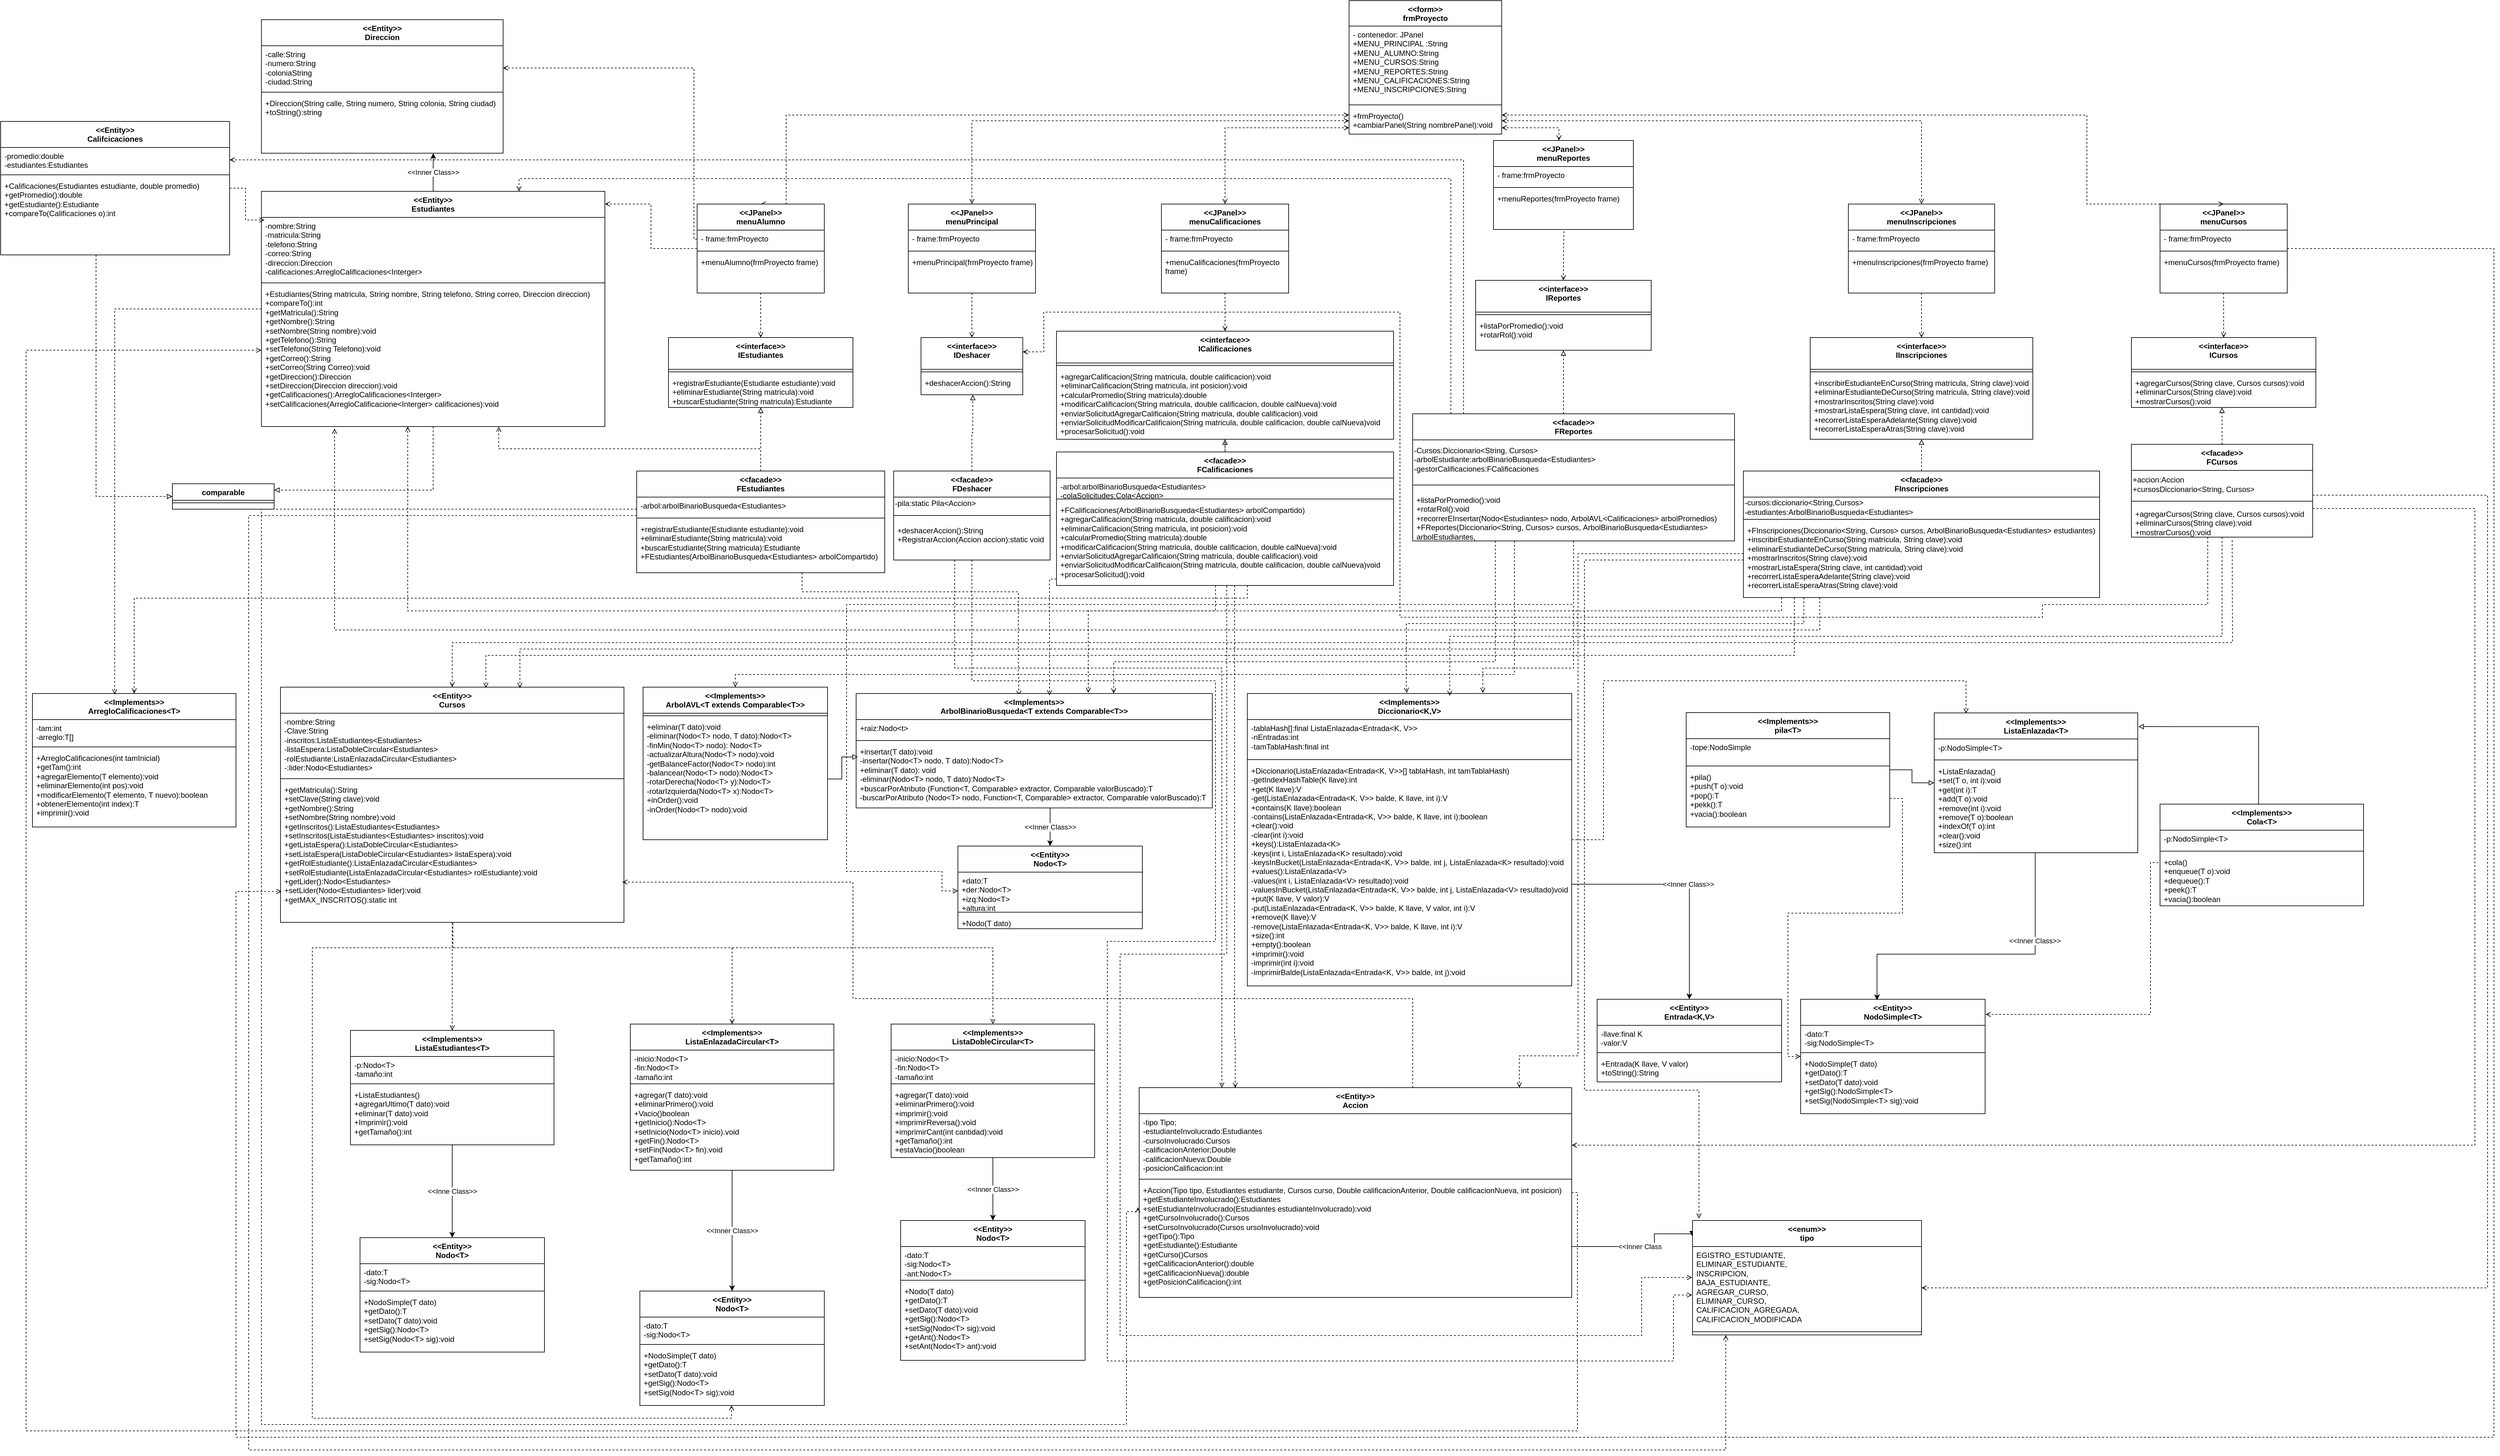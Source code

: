 <mxfile version="27.0.6">
  <diagram id="C5RBs43oDa-KdzZeNtuy" name="Page-1">
    <mxGraphModel dx="6651" dy="2223" grid="1" gridSize="10" guides="1" tooltips="1" connect="1" arrows="1" fold="1" page="1" pageScale="1" pageWidth="827" pageHeight="1169" math="0" shadow="0">
      <root>
        <mxCell id="WIyWlLk6GJQsqaUBKTNV-0" />
        <mxCell id="WIyWlLk6GJQsqaUBKTNV-1" parent="WIyWlLk6GJQsqaUBKTNV-0" />
        <mxCell id="K6J4-owUTtvEKUNY4Ti0-61" style="edgeStyle=orthogonalEdgeStyle;rounded=0;orthogonalLoop=1;jettySize=auto;html=1;entryX=0.5;entryY=0;entryDx=0;entryDy=0;dashed=1;endArrow=open;endFill=0;startArrow=open;startFill=0;" parent="WIyWlLk6GJQsqaUBKTNV-1" source="K6J4-owUTtvEKUNY4Ti0-4" target="K6J4-owUTtvEKUNY4Ti0-9" edge="1">
          <mxGeometry relative="1" as="geometry">
            <Array as="points">
              <mxPoint x="-605" y="200" />
            </Array>
          </mxGeometry>
        </mxCell>
        <mxCell id="K6J4-owUTtvEKUNY4Ti0-4" value="&amp;lt;&amp;lt;form&amp;gt;&amp;gt;&lt;div&gt;frmProyecto&lt;/div&gt;" style="swimlane;fontStyle=1;align=center;verticalAlign=top;childLayout=stackLayout;horizontal=1;startSize=40;horizontalStack=0;resizeParent=1;resizeParentMax=0;resizeLast=0;collapsible=1;marginBottom=0;whiteSpace=wrap;html=1;" parent="WIyWlLk6GJQsqaUBKTNV-1" vertex="1">
          <mxGeometry x="280" y="20" width="240" height="210" as="geometry" />
        </mxCell>
        <mxCell id="K6J4-owUTtvEKUNY4Ti0-5" value="- contenedor: JPanel&lt;div&gt;+MENU_PRINCIPAL :String&lt;/div&gt;&lt;div&gt;+MENU_ALUMNO:String&lt;/div&gt;&lt;div&gt;+MENU_CURSOS:String&lt;/div&gt;&lt;div&gt;+MENU_REPORTES:String&lt;/div&gt;&lt;div&gt;+MENU_CALIFICACIONES:String&lt;/div&gt;&lt;div&gt;+MENU_INSCRIPCIONES:String&lt;/div&gt;&lt;div&gt;&lt;br&gt;&lt;/div&gt;&lt;div&gt;&lt;br&gt;&lt;/div&gt;" style="text;strokeColor=none;fillColor=none;align=left;verticalAlign=top;spacingLeft=4;spacingRight=4;overflow=hidden;rotatable=0;points=[[0,0.5],[1,0.5]];portConstraint=eastwest;whiteSpace=wrap;html=1;" parent="K6J4-owUTtvEKUNY4Ti0-4" vertex="1">
          <mxGeometry y="40" width="240" height="120" as="geometry" />
        </mxCell>
        <mxCell id="K6J4-owUTtvEKUNY4Ti0-6" value="" style="line;strokeWidth=1;fillColor=none;align=left;verticalAlign=middle;spacingTop=-1;spacingLeft=3;spacingRight=3;rotatable=0;labelPosition=right;points=[];portConstraint=eastwest;strokeColor=inherit;" parent="K6J4-owUTtvEKUNY4Ti0-4" vertex="1">
          <mxGeometry y="160" width="240" height="8" as="geometry" />
        </mxCell>
        <mxCell id="K6J4-owUTtvEKUNY4Ti0-7" value="+frmProyecto()&lt;div&gt;+cambiarPanel(String nombrePanel):void&amp;nbsp;&lt;/div&gt;" style="text;strokeColor=none;fillColor=none;align=left;verticalAlign=top;spacingLeft=4;spacingRight=4;overflow=hidden;rotatable=0;points=[[0,0.5],[1,0.5]];portConstraint=eastwest;whiteSpace=wrap;html=1;" parent="K6J4-owUTtvEKUNY4Ti0-4" vertex="1">
          <mxGeometry y="168" width="240" height="42" as="geometry" />
        </mxCell>
        <mxCell id="K6J4-owUTtvEKUNY4Ti0-9" value="&amp;lt;&amp;lt;JPanel&amp;gt;&amp;gt;&lt;div&gt;menuAlumno&lt;/div&gt;" style="swimlane;fontStyle=1;align=center;verticalAlign=top;childLayout=stackLayout;horizontal=1;startSize=41;horizontalStack=0;resizeParent=1;resizeParentMax=0;resizeLast=0;collapsible=1;marginBottom=0;whiteSpace=wrap;html=1;" parent="WIyWlLk6GJQsqaUBKTNV-1" vertex="1">
          <mxGeometry x="-745" y="340" width="200" height="140" as="geometry" />
        </mxCell>
        <mxCell id="K6J4-owUTtvEKUNY4Ti0-10" value="- frame:frmProyecto&lt;div&gt;&lt;br&gt;&lt;/div&gt;" style="text;strokeColor=none;fillColor=none;align=left;verticalAlign=top;spacingLeft=4;spacingRight=4;overflow=hidden;rotatable=0;points=[[0,0.5],[1,0.5]];portConstraint=eastwest;whiteSpace=wrap;html=1;" parent="K6J4-owUTtvEKUNY4Ti0-9" vertex="1">
          <mxGeometry y="41" width="200" height="29" as="geometry" />
        </mxCell>
        <mxCell id="K6J4-owUTtvEKUNY4Ti0-11" value="" style="line;strokeWidth=1;fillColor=none;align=left;verticalAlign=middle;spacingTop=-1;spacingLeft=3;spacingRight=3;rotatable=0;labelPosition=right;points=[];portConstraint=eastwest;strokeColor=inherit;" parent="K6J4-owUTtvEKUNY4Ti0-9" vertex="1">
          <mxGeometry y="70" width="200" height="8" as="geometry" />
        </mxCell>
        <mxCell id="K6J4-owUTtvEKUNY4Ti0-12" value="+menuAlumno(frmProyecto frame)&lt;br&gt;&lt;div&gt;&lt;br&gt;&lt;/div&gt;" style="text;strokeColor=none;fillColor=none;align=left;verticalAlign=top;spacingLeft=4;spacingRight=4;overflow=hidden;rotatable=0;points=[[0,0.5],[1,0.5]];portConstraint=eastwest;whiteSpace=wrap;html=1;" parent="K6J4-owUTtvEKUNY4Ti0-9" vertex="1">
          <mxGeometry y="78" width="200" height="62" as="geometry" />
        </mxCell>
        <mxCell id="K6J4-owUTtvEKUNY4Ti0-13" value="&amp;lt;&amp;lt;JPanel&amp;gt;&amp;gt;&lt;div&gt;menuCalificaciones&lt;/div&gt;" style="swimlane;fontStyle=1;align=center;verticalAlign=top;childLayout=stackLayout;horizontal=1;startSize=41;horizontalStack=0;resizeParent=1;resizeParentMax=0;resizeLast=0;collapsible=1;marginBottom=0;whiteSpace=wrap;html=1;" parent="WIyWlLk6GJQsqaUBKTNV-1" vertex="1">
          <mxGeometry x="-15" y="340" width="200" height="140" as="geometry" />
        </mxCell>
        <mxCell id="K6J4-owUTtvEKUNY4Ti0-14" value="- frame:frmProyecto&lt;div&gt;&lt;br&gt;&lt;/div&gt;" style="text;strokeColor=none;fillColor=none;align=left;verticalAlign=top;spacingLeft=4;spacingRight=4;overflow=hidden;rotatable=0;points=[[0,0.5],[1,0.5]];portConstraint=eastwest;whiteSpace=wrap;html=1;" parent="K6J4-owUTtvEKUNY4Ti0-13" vertex="1">
          <mxGeometry y="41" width="200" height="29" as="geometry" />
        </mxCell>
        <mxCell id="K6J4-owUTtvEKUNY4Ti0-15" value="" style="line;strokeWidth=1;fillColor=none;align=left;verticalAlign=middle;spacingTop=-1;spacingLeft=3;spacingRight=3;rotatable=0;labelPosition=right;points=[];portConstraint=eastwest;strokeColor=inherit;" parent="K6J4-owUTtvEKUNY4Ti0-13" vertex="1">
          <mxGeometry y="70" width="200" height="8" as="geometry" />
        </mxCell>
        <mxCell id="K6J4-owUTtvEKUNY4Ti0-16" value="+menuCalificaciones(frmProyecto frame)&lt;br&gt;&lt;div&gt;&lt;br&gt;&lt;/div&gt;" style="text;strokeColor=none;fillColor=none;align=left;verticalAlign=top;spacingLeft=4;spacingRight=4;overflow=hidden;rotatable=0;points=[[0,0.5],[1,0.5]];portConstraint=eastwest;whiteSpace=wrap;html=1;" parent="K6J4-owUTtvEKUNY4Ti0-13" vertex="1">
          <mxGeometry y="78" width="200" height="62" as="geometry" />
        </mxCell>
        <mxCell id="K6J4-owUTtvEKUNY4Ti0-17" value="&amp;lt;&amp;lt;JPanel&amp;gt;&amp;gt;&lt;div&gt;menuCursos&lt;/div&gt;" style="swimlane;fontStyle=1;align=center;verticalAlign=top;childLayout=stackLayout;horizontal=1;startSize=41;horizontalStack=0;resizeParent=1;resizeParentMax=0;resizeLast=0;collapsible=1;marginBottom=0;whiteSpace=wrap;html=1;" parent="WIyWlLk6GJQsqaUBKTNV-1" vertex="1">
          <mxGeometry x="1555" y="340" width="200" height="140" as="geometry" />
        </mxCell>
        <mxCell id="K6J4-owUTtvEKUNY4Ti0-18" value="- frame:frmProyecto&lt;div&gt;&lt;br&gt;&lt;/div&gt;" style="text;strokeColor=none;fillColor=none;align=left;verticalAlign=top;spacingLeft=4;spacingRight=4;overflow=hidden;rotatable=0;points=[[0,0.5],[1,0.5]];portConstraint=eastwest;whiteSpace=wrap;html=1;" parent="K6J4-owUTtvEKUNY4Ti0-17" vertex="1">
          <mxGeometry y="41" width="200" height="29" as="geometry" />
        </mxCell>
        <mxCell id="K6J4-owUTtvEKUNY4Ti0-19" value="" style="line;strokeWidth=1;fillColor=none;align=left;verticalAlign=middle;spacingTop=-1;spacingLeft=3;spacingRight=3;rotatable=0;labelPosition=right;points=[];portConstraint=eastwest;strokeColor=inherit;" parent="K6J4-owUTtvEKUNY4Ti0-17" vertex="1">
          <mxGeometry y="70" width="200" height="8" as="geometry" />
        </mxCell>
        <mxCell id="K6J4-owUTtvEKUNY4Ti0-20" value="+menuCursos(frmProyecto frame)&lt;br&gt;&lt;div&gt;&lt;br&gt;&lt;/div&gt;" style="text;strokeColor=none;fillColor=none;align=left;verticalAlign=top;spacingLeft=4;spacingRight=4;overflow=hidden;rotatable=0;points=[[0,0.5],[1,0.5]];portConstraint=eastwest;whiteSpace=wrap;html=1;" parent="K6J4-owUTtvEKUNY4Ti0-17" vertex="1">
          <mxGeometry y="78" width="200" height="62" as="geometry" />
        </mxCell>
        <mxCell id="K6J4-owUTtvEKUNY4Ti0-72" style="edgeStyle=orthogonalEdgeStyle;rounded=0;orthogonalLoop=1;jettySize=auto;html=1;entryX=0.5;entryY=0;entryDx=0;entryDy=0;endArrow=open;endFill=0;dashed=1;" parent="WIyWlLk6GJQsqaUBKTNV-1" source="K6J4-owUTtvEKUNY4Ti0-21" target="K6J4-owUTtvEKUNY4Ti0-51" edge="1">
          <mxGeometry relative="1" as="geometry" />
        </mxCell>
        <mxCell id="K6J4-owUTtvEKUNY4Ti0-21" value="&amp;lt;&amp;lt;JPanel&amp;gt;&amp;gt;&lt;div&gt;menuInscripciones&lt;/div&gt;" style="swimlane;fontStyle=1;align=center;verticalAlign=top;childLayout=stackLayout;horizontal=1;startSize=41;horizontalStack=0;resizeParent=1;resizeParentMax=0;resizeLast=0;collapsible=1;marginBottom=0;whiteSpace=wrap;html=1;" parent="WIyWlLk6GJQsqaUBKTNV-1" vertex="1">
          <mxGeometry x="1065" y="340" width="230" height="140" as="geometry" />
        </mxCell>
        <mxCell id="K6J4-owUTtvEKUNY4Ti0-22" value="- frame:frmProyecto&lt;div&gt;&lt;br&gt;&lt;/div&gt;" style="text;strokeColor=none;fillColor=none;align=left;verticalAlign=top;spacingLeft=4;spacingRight=4;overflow=hidden;rotatable=0;points=[[0,0.5],[1,0.5]];portConstraint=eastwest;whiteSpace=wrap;html=1;" parent="K6J4-owUTtvEKUNY4Ti0-21" vertex="1">
          <mxGeometry y="41" width="230" height="29" as="geometry" />
        </mxCell>
        <mxCell id="K6J4-owUTtvEKUNY4Ti0-23" value="" style="line;strokeWidth=1;fillColor=none;align=left;verticalAlign=middle;spacingTop=-1;spacingLeft=3;spacingRight=3;rotatable=0;labelPosition=right;points=[];portConstraint=eastwest;strokeColor=inherit;" parent="K6J4-owUTtvEKUNY4Ti0-21" vertex="1">
          <mxGeometry y="70" width="230" height="8" as="geometry" />
        </mxCell>
        <mxCell id="K6J4-owUTtvEKUNY4Ti0-24" value="+menuInscripciones(frmProyecto frame)&lt;br&gt;&lt;div&gt;&lt;br&gt;&lt;/div&gt;" style="text;strokeColor=none;fillColor=none;align=left;verticalAlign=top;spacingLeft=4;spacingRight=4;overflow=hidden;rotatable=0;points=[[0,0.5],[1,0.5]];portConstraint=eastwest;whiteSpace=wrap;html=1;" parent="K6J4-owUTtvEKUNY4Ti0-21" vertex="1">
          <mxGeometry y="78" width="230" height="62" as="geometry" />
        </mxCell>
        <mxCell id="K6J4-owUTtvEKUNY4Ti0-25" value="&amp;lt;&amp;lt;JPanel&amp;gt;&amp;gt;&lt;div&gt;menuReportes&lt;/div&gt;" style="swimlane;fontStyle=1;align=center;verticalAlign=top;childLayout=stackLayout;horizontal=1;startSize=41;horizontalStack=0;resizeParent=1;resizeParentMax=0;resizeLast=0;collapsible=1;marginBottom=0;whiteSpace=wrap;html=1;" parent="WIyWlLk6GJQsqaUBKTNV-1" vertex="1">
          <mxGeometry x="507" y="240" width="220" height="140" as="geometry" />
        </mxCell>
        <mxCell id="K6J4-owUTtvEKUNY4Ti0-26" value="- frame:frmProyecto&lt;div&gt;&lt;br&gt;&lt;/div&gt;" style="text;strokeColor=none;fillColor=none;align=left;verticalAlign=top;spacingLeft=4;spacingRight=4;overflow=hidden;rotatable=0;points=[[0,0.5],[1,0.5]];portConstraint=eastwest;whiteSpace=wrap;html=1;" parent="K6J4-owUTtvEKUNY4Ti0-25" vertex="1">
          <mxGeometry y="41" width="220" height="29" as="geometry" />
        </mxCell>
        <mxCell id="K6J4-owUTtvEKUNY4Ti0-27" value="" style="line;strokeWidth=1;fillColor=none;align=left;verticalAlign=middle;spacingTop=-1;spacingLeft=3;spacingRight=3;rotatable=0;labelPosition=right;points=[];portConstraint=eastwest;strokeColor=inherit;" parent="K6J4-owUTtvEKUNY4Ti0-25" vertex="1">
          <mxGeometry y="70" width="220" height="8" as="geometry" />
        </mxCell>
        <mxCell id="K6J4-owUTtvEKUNY4Ti0-28" value="+menuReportes(frmProyecto frame)&lt;br&gt;&lt;div&gt;&lt;br&gt;&lt;/div&gt;" style="text;strokeColor=none;fillColor=none;align=left;verticalAlign=top;spacingLeft=4;spacingRight=4;overflow=hidden;rotatable=0;points=[[0,0.5],[1,0.5]];portConstraint=eastwest;whiteSpace=wrap;html=1;" parent="K6J4-owUTtvEKUNY4Ti0-25" vertex="1">
          <mxGeometry y="78" width="220" height="62" as="geometry" />
        </mxCell>
        <mxCell id="K6J4-owUTtvEKUNY4Ti0-29" value="&amp;lt;&amp;lt;JPanel&amp;gt;&amp;gt;&lt;div&gt;menuPrincipal&lt;/div&gt;" style="swimlane;fontStyle=1;align=center;verticalAlign=top;childLayout=stackLayout;horizontal=1;startSize=41;horizontalStack=0;resizeParent=1;resizeParentMax=0;resizeLast=0;collapsible=1;marginBottom=0;whiteSpace=wrap;html=1;" parent="WIyWlLk6GJQsqaUBKTNV-1" vertex="1">
          <mxGeometry x="-413" y="340" width="200" height="140" as="geometry" />
        </mxCell>
        <mxCell id="K6J4-owUTtvEKUNY4Ti0-30" value="- frame:frmProyecto&lt;div&gt;&lt;br&gt;&lt;/div&gt;" style="text;strokeColor=none;fillColor=none;align=left;verticalAlign=top;spacingLeft=4;spacingRight=4;overflow=hidden;rotatable=0;points=[[0,0.5],[1,0.5]];portConstraint=eastwest;whiteSpace=wrap;html=1;" parent="K6J4-owUTtvEKUNY4Ti0-29" vertex="1">
          <mxGeometry y="41" width="200" height="29" as="geometry" />
        </mxCell>
        <mxCell id="K6J4-owUTtvEKUNY4Ti0-31" value="" style="line;strokeWidth=1;fillColor=none;align=left;verticalAlign=middle;spacingTop=-1;spacingLeft=3;spacingRight=3;rotatable=0;labelPosition=right;points=[];portConstraint=eastwest;strokeColor=inherit;" parent="K6J4-owUTtvEKUNY4Ti0-29" vertex="1">
          <mxGeometry y="70" width="200" height="8" as="geometry" />
        </mxCell>
        <mxCell id="K6J4-owUTtvEKUNY4Ti0-32" value="+menuPrincipal(frmProyecto frame)&lt;div&gt;&lt;br&gt;&lt;div&gt;&lt;br&gt;&lt;/div&gt;&lt;/div&gt;" style="text;strokeColor=none;fillColor=none;align=left;verticalAlign=top;spacingLeft=4;spacingRight=4;overflow=hidden;rotatable=0;points=[[0,0.5],[1,0.5]];portConstraint=eastwest;whiteSpace=wrap;html=1;" parent="K6J4-owUTtvEKUNY4Ti0-29" vertex="1">
          <mxGeometry y="78" width="200" height="62" as="geometry" />
        </mxCell>
        <mxCell id="K6J4-owUTtvEKUNY4Ti0-40" value="&lt;div&gt;&amp;lt;&amp;lt;interface&amp;gt;&amp;gt;&lt;/div&gt;&lt;div&gt;IEstudiantes&lt;/div&gt;&lt;div&gt;&lt;br&gt;&lt;/div&gt;" style="swimlane;fontStyle=1;align=center;verticalAlign=top;childLayout=stackLayout;horizontal=1;startSize=50;horizontalStack=0;resizeParent=1;resizeParentMax=0;resizeLast=0;collapsible=1;marginBottom=0;whiteSpace=wrap;html=1;" parent="WIyWlLk6GJQsqaUBKTNV-1" vertex="1">
          <mxGeometry x="-790" y="550" width="290" height="110" as="geometry" />
        </mxCell>
        <mxCell id="K6J4-owUTtvEKUNY4Ti0-42" value="" style="line;strokeWidth=1;fillColor=none;align=left;verticalAlign=middle;spacingTop=-1;spacingLeft=3;spacingRight=3;rotatable=0;labelPosition=right;points=[];portConstraint=eastwest;strokeColor=inherit;" parent="K6J4-owUTtvEKUNY4Ti0-40" vertex="1">
          <mxGeometry y="50" width="290" height="8" as="geometry" />
        </mxCell>
        <mxCell id="K6J4-owUTtvEKUNY4Ti0-43" value="+registrarEstudiante(Estudiante estudiante):void&lt;div&gt;+eliminarEstudiante(String matricula):void&lt;/div&gt;&lt;div&gt;+buscarEstudiante(String matricula):Estudiante&lt;br&gt;&lt;div&gt;&lt;br&gt;&lt;div&gt;&lt;br&gt;&lt;div&gt;&lt;br&gt;&lt;/div&gt;&lt;/div&gt;&lt;/div&gt;&lt;/div&gt;" style="text;strokeColor=none;fillColor=none;align=left;verticalAlign=top;spacingLeft=4;spacingRight=4;overflow=hidden;rotatable=0;points=[[0,0.5],[1,0.5]];portConstraint=eastwest;whiteSpace=wrap;html=1;" parent="K6J4-owUTtvEKUNY4Ti0-40" vertex="1">
          <mxGeometry y="58" width="290" height="52" as="geometry" />
        </mxCell>
        <mxCell id="K6J4-owUTtvEKUNY4Ti0-44" value="&lt;div&gt;&amp;lt;&amp;lt;interface&amp;gt;&amp;gt;&lt;/div&gt;&lt;div&gt;ICalificaciones&lt;/div&gt;&lt;div&gt;&lt;br&gt;&lt;/div&gt;" style="swimlane;fontStyle=1;align=center;verticalAlign=top;childLayout=stackLayout;horizontal=1;startSize=50;horizontalStack=0;resizeParent=1;resizeParentMax=0;resizeLast=0;collapsible=1;marginBottom=0;whiteSpace=wrap;html=1;" parent="WIyWlLk6GJQsqaUBKTNV-1" vertex="1">
          <mxGeometry x="-180" y="540" width="530" height="170" as="geometry" />
        </mxCell>
        <mxCell id="K6J4-owUTtvEKUNY4Ti0-45" value="" style="line;strokeWidth=1;fillColor=none;align=left;verticalAlign=middle;spacingTop=-1;spacingLeft=3;spacingRight=3;rotatable=0;labelPosition=right;points=[];portConstraint=eastwest;strokeColor=inherit;" parent="K6J4-owUTtvEKUNY4Ti0-44" vertex="1">
          <mxGeometry y="50" width="530" height="8" as="geometry" />
        </mxCell>
        <mxCell id="K6J4-owUTtvEKUNY4Ti0-46" value="+agregarCalificacion(String matricula, double calificacion):void&lt;div&gt;+eliminarCalificacion(String matricula, int posicion):void&lt;/div&gt;&lt;div&gt;+calcularPromedio(String matricula):double&lt;/div&gt;&lt;div&gt;+modificarCalificacion(String matricula, double calificacion, double calNueva):void&lt;/div&gt;&lt;div&gt;&lt;div&gt;+enviarSolicitudAgregarCalificaion(String matricula, double calificacion).void&lt;/div&gt;&lt;div&gt;+enviarSolicitudModificarCalificaion(String matricula, double calificacion, double calNueva)void&lt;br&gt;&lt;div&gt;+procesarSolicitud():void&lt;/div&gt;&lt;/div&gt;&lt;div&gt;&lt;br&gt;&lt;div&gt;&lt;br&gt;&lt;div&gt;&lt;br&gt;&lt;/div&gt;&lt;/div&gt;&lt;/div&gt;&lt;/div&gt;" style="text;strokeColor=none;fillColor=none;align=left;verticalAlign=top;spacingLeft=4;spacingRight=4;overflow=hidden;rotatable=0;points=[[0,0.5],[1,0.5]];portConstraint=eastwest;whiteSpace=wrap;html=1;" parent="K6J4-owUTtvEKUNY4Ti0-44" vertex="1">
          <mxGeometry y="58" width="530" height="112" as="geometry" />
        </mxCell>
        <mxCell id="K6J4-owUTtvEKUNY4Ti0-48" value="&lt;div&gt;&amp;lt;&amp;lt;interface&amp;gt;&amp;gt;&lt;/div&gt;&lt;div&gt;ICursos&lt;/div&gt;&lt;div&gt;&lt;br&gt;&lt;/div&gt;" style="swimlane;fontStyle=1;align=center;verticalAlign=top;childLayout=stackLayout;horizontal=1;startSize=50;horizontalStack=0;resizeParent=1;resizeParentMax=0;resizeLast=0;collapsible=1;marginBottom=0;whiteSpace=wrap;html=1;" parent="WIyWlLk6GJQsqaUBKTNV-1" vertex="1">
          <mxGeometry x="1510" y="550" width="290" height="110" as="geometry" />
        </mxCell>
        <mxCell id="K6J4-owUTtvEKUNY4Ti0-49" value="" style="line;strokeWidth=1;fillColor=none;align=left;verticalAlign=middle;spacingTop=-1;spacingLeft=3;spacingRight=3;rotatable=0;labelPosition=right;points=[];portConstraint=eastwest;strokeColor=inherit;" parent="K6J4-owUTtvEKUNY4Ti0-48" vertex="1">
          <mxGeometry y="50" width="290" height="8" as="geometry" />
        </mxCell>
        <mxCell id="K6J4-owUTtvEKUNY4Ti0-50" value="+agregarCursos(String clave, Cursos cursos):void&lt;div&gt;+eliminarCursos(String clave):void&lt;/div&gt;&lt;div&gt;+mostrarCursos():void&lt;br&gt;&lt;div&gt;&lt;br&gt;&lt;div&gt;&lt;br&gt;&lt;div&gt;&lt;br&gt;&lt;/div&gt;&lt;/div&gt;&lt;/div&gt;&lt;/div&gt;" style="text;strokeColor=none;fillColor=none;align=left;verticalAlign=top;spacingLeft=4;spacingRight=4;overflow=hidden;rotatable=0;points=[[0,0.5],[1,0.5]];portConstraint=eastwest;whiteSpace=wrap;html=1;" parent="K6J4-owUTtvEKUNY4Ti0-48" vertex="1">
          <mxGeometry y="58" width="290" height="52" as="geometry" />
        </mxCell>
        <mxCell id="K6J4-owUTtvEKUNY4Ti0-51" value="&lt;div&gt;&amp;lt;&amp;lt;interface&amp;gt;&amp;gt;&lt;/div&gt;&lt;div&gt;IInscripciones&lt;/div&gt;&lt;div&gt;&lt;br&gt;&lt;/div&gt;" style="swimlane;fontStyle=1;align=center;verticalAlign=top;childLayout=stackLayout;horizontal=1;startSize=50;horizontalStack=0;resizeParent=1;resizeParentMax=0;resizeLast=0;collapsible=1;marginBottom=0;whiteSpace=wrap;html=1;" parent="WIyWlLk6GJQsqaUBKTNV-1" vertex="1">
          <mxGeometry x="1005" y="550" width="350" height="160" as="geometry" />
        </mxCell>
        <mxCell id="K6J4-owUTtvEKUNY4Ti0-52" value="" style="line;strokeWidth=1;fillColor=none;align=left;verticalAlign=middle;spacingTop=-1;spacingLeft=3;spacingRight=3;rotatable=0;labelPosition=right;points=[];portConstraint=eastwest;strokeColor=inherit;" parent="K6J4-owUTtvEKUNY4Ti0-51" vertex="1">
          <mxGeometry y="50" width="350" height="8" as="geometry" />
        </mxCell>
        <mxCell id="K6J4-owUTtvEKUNY4Ti0-53" value="&lt;div&gt;+inscribirEstudianteEnCurso(String matricula, String clave):void&lt;/div&gt;&lt;div&gt;+eliminarEstudianteDeCurso(String matricula, String clave)&lt;span style=&quot;background-color: transparent; color: light-dark(rgb(0, 0, 0), rgb(255, 255, 255));&quot;&gt;:void&lt;/span&gt;&lt;/div&gt;&lt;div&gt;+mostrarInscritos(String clave)&lt;span style=&quot;background-color: transparent; color: light-dark(rgb(0, 0, 0), rgb(255, 255, 255));&quot;&gt;:void&lt;/span&gt;&lt;/div&gt;&lt;div&gt;+mostrarListaEspera(String clave, int cantidad)&lt;span style=&quot;background-color: transparent; color: light-dark(rgb(0, 0, 0), rgb(255, 255, 255));&quot;&gt;:void&lt;/span&gt;&lt;/div&gt;&lt;div&gt;+recorrerListaEsperaAdelante(String clave)&lt;span style=&quot;background-color: transparent; color: light-dark(rgb(0, 0, 0), rgb(255, 255, 255));&quot;&gt;:void&lt;/span&gt;&lt;/div&gt;&lt;div&gt;+recorrerListaEsperaAtras(String clave)&lt;span style=&quot;background-color: transparent; color: light-dark(rgb(0, 0, 0), rgb(255, 255, 255));&quot;&gt;:void&lt;/span&gt;&lt;/div&gt;" style="text;strokeColor=none;fillColor=none;align=left;verticalAlign=top;spacingLeft=4;spacingRight=4;overflow=hidden;rotatable=0;points=[[0,0.5],[1,0.5]];portConstraint=eastwest;whiteSpace=wrap;html=1;" parent="K6J4-owUTtvEKUNY4Ti0-51" vertex="1">
          <mxGeometry y="58" width="350" height="102" as="geometry" />
        </mxCell>
        <mxCell id="K6J4-owUTtvEKUNY4Ti0-55" value="&lt;div&gt;&amp;lt;&amp;lt;interface&amp;gt;&amp;gt;&lt;/div&gt;&lt;div&gt;IReportes&lt;/div&gt;&lt;div&gt;&lt;br&gt;&lt;/div&gt;" style="swimlane;fontStyle=1;align=center;verticalAlign=top;childLayout=stackLayout;horizontal=1;startSize=50;horizontalStack=0;resizeParent=1;resizeParentMax=0;resizeLast=0;collapsible=1;marginBottom=0;whiteSpace=wrap;html=1;" parent="WIyWlLk6GJQsqaUBKTNV-1" vertex="1">
          <mxGeometry x="479" y="460" width="276" height="110" as="geometry" />
        </mxCell>
        <mxCell id="K6J4-owUTtvEKUNY4Ti0-56" value="" style="line;strokeWidth=1;fillColor=none;align=left;verticalAlign=middle;spacingTop=-1;spacingLeft=3;spacingRight=3;rotatable=0;labelPosition=right;points=[];portConstraint=eastwest;strokeColor=inherit;" parent="K6J4-owUTtvEKUNY4Ti0-55" vertex="1">
          <mxGeometry y="50" width="276" height="8" as="geometry" />
        </mxCell>
        <mxCell id="K6J4-owUTtvEKUNY4Ti0-57" value="+listaPorPromedio():void&lt;div&gt;+rotarRol():void&lt;/div&gt;" style="text;strokeColor=none;fillColor=none;align=left;verticalAlign=top;spacingLeft=4;spacingRight=4;overflow=hidden;rotatable=0;points=[[0,0.5],[1,0.5]];portConstraint=eastwest;whiteSpace=wrap;html=1;" parent="K6J4-owUTtvEKUNY4Ti0-55" vertex="1">
          <mxGeometry y="58" width="276" height="52" as="geometry" />
        </mxCell>
        <mxCell id="K6J4-owUTtvEKUNY4Ti0-58" value="&lt;div&gt;&amp;lt;&amp;lt;interface&amp;gt;&amp;gt;&lt;/div&gt;&lt;div&gt;IDeshacer&lt;/div&gt;" style="swimlane;fontStyle=1;align=center;verticalAlign=top;childLayout=stackLayout;horizontal=1;startSize=50;horizontalStack=0;resizeParent=1;resizeParentMax=0;resizeLast=0;collapsible=1;marginBottom=0;whiteSpace=wrap;html=1;" parent="WIyWlLk6GJQsqaUBKTNV-1" vertex="1">
          <mxGeometry x="-393" y="550" width="160" height="90" as="geometry" />
        </mxCell>
        <mxCell id="K6J4-owUTtvEKUNY4Ti0-59" value="" style="line;strokeWidth=1;fillColor=none;align=left;verticalAlign=middle;spacingTop=-1;spacingLeft=3;spacingRight=3;rotatable=0;labelPosition=right;points=[];portConstraint=eastwest;strokeColor=inherit;" parent="K6J4-owUTtvEKUNY4Ti0-58" vertex="1">
          <mxGeometry y="50" width="160" height="8" as="geometry" />
        </mxCell>
        <mxCell id="K6J4-owUTtvEKUNY4Ti0-60" value="+deshacerAccion():String" style="text;strokeColor=none;fillColor=none;align=left;verticalAlign=top;spacingLeft=4;spacingRight=4;overflow=hidden;rotatable=0;points=[[0,0.5],[1,0.5]];portConstraint=eastwest;whiteSpace=wrap;html=1;" parent="K6J4-owUTtvEKUNY4Ti0-58" vertex="1">
          <mxGeometry y="58" width="160" height="32" as="geometry" />
        </mxCell>
        <mxCell id="K6J4-owUTtvEKUNY4Ti0-62" style="edgeStyle=orthogonalEdgeStyle;rounded=0;orthogonalLoop=1;jettySize=auto;html=1;entryX=0.5;entryY=0;entryDx=0;entryDy=0;dashed=1;endArrow=open;endFill=0;startArrow=open;startFill=0;" parent="WIyWlLk6GJQsqaUBKTNV-1" source="K6J4-owUTtvEKUNY4Ti0-7" target="K6J4-owUTtvEKUNY4Ti0-29" edge="1">
          <mxGeometry relative="1" as="geometry" />
        </mxCell>
        <mxCell id="K6J4-owUTtvEKUNY4Ti0-63" style="edgeStyle=orthogonalEdgeStyle;rounded=0;orthogonalLoop=1;jettySize=auto;html=1;dashed=1;endArrow=open;endFill=0;startArrow=open;startFill=0;" parent="WIyWlLk6GJQsqaUBKTNV-1" source="K6J4-owUTtvEKUNY4Ti0-7" target="K6J4-owUTtvEKUNY4Ti0-13" edge="1">
          <mxGeometry relative="1" as="geometry">
            <Array as="points">
              <mxPoint x="85" y="220" />
            </Array>
          </mxGeometry>
        </mxCell>
        <mxCell id="K6J4-owUTtvEKUNY4Ti0-64" style="edgeStyle=orthogonalEdgeStyle;rounded=0;orthogonalLoop=1;jettySize=auto;html=1;entryX=0.5;entryY=0;entryDx=0;entryDy=0;dashed=1;endArrow=open;endFill=0;startArrow=open;startFill=0;" parent="WIyWlLk6GJQsqaUBKTNV-1" source="K6J4-owUTtvEKUNY4Ti0-7" target="K6J4-owUTtvEKUNY4Ti0-17" edge="1">
          <mxGeometry relative="1" as="geometry">
            <Array as="points">
              <mxPoint x="1440" y="200" />
            </Array>
          </mxGeometry>
        </mxCell>
        <mxCell id="K6J4-owUTtvEKUNY4Ti0-65" style="edgeStyle=orthogonalEdgeStyle;rounded=0;orthogonalLoop=1;jettySize=auto;html=1;dashed=1;endArrow=open;endFill=0;startArrow=open;startFill=0;" parent="WIyWlLk6GJQsqaUBKTNV-1" source="K6J4-owUTtvEKUNY4Ti0-7" target="K6J4-owUTtvEKUNY4Ti0-21" edge="1">
          <mxGeometry relative="1" as="geometry" />
        </mxCell>
        <mxCell id="K6J4-owUTtvEKUNY4Ti0-66" style="edgeStyle=orthogonalEdgeStyle;rounded=0;orthogonalLoop=1;jettySize=auto;html=1;dashed=1;endArrow=open;endFill=0;startArrow=open;startFill=0;" parent="WIyWlLk6GJQsqaUBKTNV-1" source="K6J4-owUTtvEKUNY4Ti0-7" target="K6J4-owUTtvEKUNY4Ti0-25" edge="1">
          <mxGeometry relative="1" as="geometry">
            <Array as="points">
              <mxPoint x="610" y="220" />
            </Array>
          </mxGeometry>
        </mxCell>
        <mxCell id="K6J4-owUTtvEKUNY4Ti0-67" style="edgeStyle=orthogonalEdgeStyle;rounded=0;orthogonalLoop=1;jettySize=auto;html=1;exitX=0.5;exitY=1;exitDx=0;exitDy=0;exitPerimeter=0;endArrow=open;endFill=0;dashed=1;" parent="WIyWlLk6GJQsqaUBKTNV-1" source="K6J4-owUTtvEKUNY4Ti0-12" target="K6J4-owUTtvEKUNY4Ti0-40" edge="1">
          <mxGeometry relative="1" as="geometry">
            <Array as="points" />
          </mxGeometry>
        </mxCell>
        <mxCell id="K6J4-owUTtvEKUNY4Ti0-69" style="edgeStyle=orthogonalEdgeStyle;rounded=0;orthogonalLoop=1;jettySize=auto;html=1;entryX=0.5;entryY=0;entryDx=0;entryDy=0;dashed=1;endArrow=open;endFill=0;" parent="WIyWlLk6GJQsqaUBKTNV-1" source="K6J4-owUTtvEKUNY4Ti0-32" target="K6J4-owUTtvEKUNY4Ti0-58" edge="1">
          <mxGeometry relative="1" as="geometry">
            <Array as="points">
              <mxPoint x="-313" y="449" />
              <mxPoint x="-313" y="550" />
            </Array>
          </mxGeometry>
        </mxCell>
        <mxCell id="K6J4-owUTtvEKUNY4Ti0-70" style="edgeStyle=orthogonalEdgeStyle;rounded=0;orthogonalLoop=1;jettySize=auto;html=1;entryX=0.5;entryY=0;entryDx=0;entryDy=0;dashed=1;endArrow=open;endFill=0;" parent="WIyWlLk6GJQsqaUBKTNV-1" source="K6J4-owUTtvEKUNY4Ti0-16" target="K6J4-owUTtvEKUNY4Ti0-44" edge="1">
          <mxGeometry relative="1" as="geometry">
            <Array as="points">
              <mxPoint x="85" y="530" />
              <mxPoint x="85" y="530" />
            </Array>
          </mxGeometry>
        </mxCell>
        <mxCell id="K6J4-owUTtvEKUNY4Ti0-73" style="edgeStyle=orthogonalEdgeStyle;rounded=0;orthogonalLoop=1;jettySize=auto;html=1;entryX=0.5;entryY=0;entryDx=0;entryDy=0;dashed=1;endArrow=open;endFill=0;" parent="WIyWlLk6GJQsqaUBKTNV-1" source="K6J4-owUTtvEKUNY4Ti0-20" target="K6J4-owUTtvEKUNY4Ti0-48" edge="1">
          <mxGeometry relative="1" as="geometry">
            <Array as="points">
              <mxPoint x="1655" y="490" />
              <mxPoint x="1655" y="490" />
            </Array>
          </mxGeometry>
        </mxCell>
        <mxCell id="K6J4-owUTtvEKUNY4Ti0-199" style="edgeStyle=orthogonalEdgeStyle;rounded=0;orthogonalLoop=1;jettySize=auto;html=1;endArrow=open;endFill=0;dashed=1;entryX=0.457;entryY=0.02;entryDx=0;entryDy=0;entryPerimeter=0;" parent="WIyWlLk6GJQsqaUBKTNV-1" source="K6J4-owUTtvEKUNY4Ti0-81" target="K6J4-owUTtvEKUNY4Ti0-119" edge="1">
          <mxGeometry relative="1" as="geometry">
            <mxPoint x="-250" y="1060" as="targetPoint" />
            <Array as="points">
              <mxPoint x="-580" y="950" />
              <mxPoint x="-240" y="950" />
              <mxPoint x="-240" y="1060" />
            </Array>
          </mxGeometry>
        </mxCell>
        <mxCell id="K6J4-owUTtvEKUNY4Ti0-81" value="&amp;lt;&amp;lt;facade&amp;gt;&amp;gt;&lt;div&gt;FEstudiantes&lt;/div&gt;" style="swimlane;fontStyle=1;align=center;verticalAlign=top;childLayout=stackLayout;horizontal=1;startSize=41;horizontalStack=0;resizeParent=1;resizeParentMax=0;resizeLast=0;collapsible=1;marginBottom=0;whiteSpace=wrap;html=1;" parent="WIyWlLk6GJQsqaUBKTNV-1" vertex="1">
          <mxGeometry x="-840" y="760" width="390" height="160" as="geometry" />
        </mxCell>
        <mxCell id="K6J4-owUTtvEKUNY4Ti0-82" value="&lt;div&gt;-arbol:arbolBinarioBusqueda&amp;lt;Estudiantes&amp;gt;&lt;/div&gt;" style="text;strokeColor=none;fillColor=none;align=left;verticalAlign=top;spacingLeft=4;spacingRight=4;overflow=hidden;rotatable=0;points=[[0,0.5],[1,0.5]];portConstraint=eastwest;whiteSpace=wrap;html=1;" parent="K6J4-owUTtvEKUNY4Ti0-81" vertex="1">
          <mxGeometry y="41" width="390" height="29" as="geometry" />
        </mxCell>
        <mxCell id="K6J4-owUTtvEKUNY4Ti0-83" value="" style="line;strokeWidth=1;fillColor=none;align=left;verticalAlign=middle;spacingTop=-1;spacingLeft=3;spacingRight=3;rotatable=0;labelPosition=right;points=[];portConstraint=eastwest;strokeColor=inherit;" parent="K6J4-owUTtvEKUNY4Ti0-81" vertex="1">
          <mxGeometry y="70" width="390" height="8" as="geometry" />
        </mxCell>
        <mxCell id="K6J4-owUTtvEKUNY4Ti0-84" value="&lt;div&gt;+registrarEstudiante(Estudiante estudiante):void&lt;div&gt;+eliminarEstudiante(String matricula):void&lt;/div&gt;&lt;div&gt;+buscarEstudiante(String matricula):Estudiante&lt;/div&gt;&lt;/div&gt;&lt;div&gt;+FEstudiantes(ArbolBinarioBusqueda&amp;lt;Estudiantes&amp;gt; arbolCompartido)&lt;/div&gt;" style="text;strokeColor=none;fillColor=none;align=left;verticalAlign=top;spacingLeft=4;spacingRight=4;overflow=hidden;rotatable=0;points=[[0,0.5],[1,0.5]];portConstraint=eastwest;whiteSpace=wrap;html=1;" parent="K6J4-owUTtvEKUNY4Ti0-81" vertex="1">
          <mxGeometry y="78" width="390" height="82" as="geometry" />
        </mxCell>
        <mxCell id="K6J4-owUTtvEKUNY4Ti0-261" style="edgeStyle=orthogonalEdgeStyle;rounded=0;orthogonalLoop=1;jettySize=auto;html=1;dashed=1;endArrow=open;endFill=0;" parent="WIyWlLk6GJQsqaUBKTNV-1" source="K6J4-owUTtvEKUNY4Ti0-85" target="K6J4-owUTtvEKUNY4Ti0-250" edge="1">
          <mxGeometry relative="1" as="geometry">
            <Array as="points">
              <mxPoint x="-340" y="1070" />
              <mxPoint x="80" y="1070" />
            </Array>
          </mxGeometry>
        </mxCell>
        <mxCell id="K6J4-owUTtvEKUNY4Ti0-85" value="&amp;lt;&amp;lt;facade&amp;gt;&amp;gt;&lt;div&gt;FDeshacer&lt;/div&gt;" style="swimlane;fontStyle=1;align=center;verticalAlign=top;childLayout=stackLayout;horizontal=1;startSize=41;horizontalStack=0;resizeParent=1;resizeParentMax=0;resizeLast=0;collapsible=1;marginBottom=0;whiteSpace=wrap;html=1;" parent="WIyWlLk6GJQsqaUBKTNV-1" vertex="1">
          <mxGeometry x="-436" y="760" width="246" height="140" as="geometry" />
        </mxCell>
        <mxCell id="OIxu4wRiIj-_0-UoY-lG-11" value="-pila:static Pila&amp;lt;Accion&amp;gt;" style="text;html=1;align=left;verticalAlign=middle;whiteSpace=wrap;rounded=0;" vertex="1" parent="K6J4-owUTtvEKUNY4Ti0-85">
          <mxGeometry y="41" width="246" height="19" as="geometry" />
        </mxCell>
        <mxCell id="K6J4-owUTtvEKUNY4Ti0-87" value="" style="line;strokeWidth=1;fillColor=none;align=left;verticalAlign=middle;spacingTop=-1;spacingLeft=3;spacingRight=3;rotatable=0;labelPosition=right;points=[];portConstraint=eastwest;strokeColor=inherit;" parent="K6J4-owUTtvEKUNY4Ti0-85" vertex="1">
          <mxGeometry y="60" width="246" height="20" as="geometry" />
        </mxCell>
        <mxCell id="K6J4-owUTtvEKUNY4Ti0-88" value="&lt;span style=&quot;color: rgb(0, 0, 0); font-family: Helvetica; font-size: 12px; font-style: normal; font-variant-ligatures: normal; font-variant-caps: normal; font-weight: 400; letter-spacing: normal; orphans: 2; text-align: left; text-indent: 0px; text-transform: none; widows: 2; word-spacing: 0px; -webkit-text-stroke-width: 0px; white-space: normal; text-decoration-thickness: initial; text-decoration-style: initial; text-decoration-color: initial; float: none; background-color: rgb(255, 255, 255); display: inline !important;&quot;&gt;+deshacerAccion():String&lt;/span&gt;&lt;div&gt;+RegistrarAccion(Accion accion):static void&lt;br&gt;&lt;div&gt;&lt;br&gt;&lt;/div&gt;&lt;/div&gt;" style="text;strokeColor=none;fillColor=none;align=left;verticalAlign=top;spacingLeft=4;spacingRight=4;overflow=hidden;rotatable=0;points=[[0,0.5],[1,0.5]];portConstraint=eastwest;whiteSpace=wrap;html=1;" parent="K6J4-owUTtvEKUNY4Ti0-85" vertex="1">
          <mxGeometry y="80" width="246" height="60" as="geometry" />
        </mxCell>
        <mxCell id="K6J4-owUTtvEKUNY4Ti0-110" style="edgeStyle=orthogonalEdgeStyle;rounded=0;orthogonalLoop=1;jettySize=auto;html=1;entryX=0.5;entryY=1;entryDx=0;entryDy=0;dashed=1;endArrow=block;endFill=0;" parent="WIyWlLk6GJQsqaUBKTNV-1" source="K6J4-owUTtvEKUNY4Ti0-89" target="K6J4-owUTtvEKUNY4Ti0-44" edge="1">
          <mxGeometry relative="1" as="geometry" />
        </mxCell>
        <mxCell id="K6J4-owUTtvEKUNY4Ti0-203" style="edgeStyle=orthogonalEdgeStyle;rounded=0;orthogonalLoop=1;jettySize=auto;html=1;entryX=0.5;entryY=0;entryDx=0;entryDy=0;endArrow=open;endFill=0;dashed=1;" parent="WIyWlLk6GJQsqaUBKTNV-1" source="K6J4-owUTtvEKUNY4Ti0-89" target="K6J4-owUTtvEKUNY4Ti0-134" edge="1">
          <mxGeometry relative="1" as="geometry">
            <Array as="points">
              <mxPoint x="120" y="960" />
              <mxPoint x="-1630" y="960" />
            </Array>
          </mxGeometry>
        </mxCell>
        <mxCell id="K6J4-owUTtvEKUNY4Ti0-89" value="&amp;lt;&amp;lt;facade&amp;gt;&amp;gt;&lt;div&gt;FCalificaciones&lt;/div&gt;" style="swimlane;fontStyle=1;align=center;verticalAlign=top;childLayout=stackLayout;horizontal=1;startSize=41;horizontalStack=0;resizeParent=1;resizeParentMax=0;resizeLast=0;collapsible=1;marginBottom=0;whiteSpace=wrap;html=1;" parent="WIyWlLk6GJQsqaUBKTNV-1" vertex="1">
          <mxGeometry x="-180" y="730" width="530" height="210" as="geometry" />
        </mxCell>
        <mxCell id="K6J4-owUTtvEKUNY4Ti0-90" value="-arbol:arbolBinarioBusqueda&amp;lt;Estudiantes&amp;gt;&lt;div&gt;-colaSolicitudes:Cola&amp;lt;Accion&amp;gt;&lt;/div&gt;" style="text;strokeColor=none;fillColor=none;align=left;verticalAlign=top;spacingLeft=4;spacingRight=4;overflow=hidden;rotatable=0;points=[[0,0.5],[1,0.5]];portConstraint=eastwest;whiteSpace=wrap;html=1;" parent="K6J4-owUTtvEKUNY4Ti0-89" vertex="1">
          <mxGeometry y="41" width="530" height="29" as="geometry" />
        </mxCell>
        <mxCell id="K6J4-owUTtvEKUNY4Ti0-91" value="" style="line;strokeWidth=1;fillColor=none;align=left;verticalAlign=middle;spacingTop=-1;spacingLeft=3;spacingRight=3;rotatable=0;labelPosition=right;points=[];portConstraint=eastwest;strokeColor=inherit;" parent="K6J4-owUTtvEKUNY4Ti0-89" vertex="1">
          <mxGeometry y="70" width="530" height="8" as="geometry" />
        </mxCell>
        <mxCell id="K6J4-owUTtvEKUNY4Ti0-92" value="&lt;div&gt;+FCalificaciones(ArbolBinarioBusqueda&amp;lt;Estudiantes&amp;gt; arbolCompartido)&lt;/div&gt;+agregarCalificacion(String matricula, double calificacion):void&lt;div&gt;+eliminarCalificacion(String matricula, int posicion):void&lt;/div&gt;&lt;div&gt;+calcularPromedio(String matricula):double&lt;/div&gt;&lt;div&gt;+modificarCalificacion(String matricula, double calificacion, double calNueva):void&lt;/div&gt;&lt;div&gt;+enviarSolicitudAgregarCalificaion(String matricula, double calificacion).void&lt;/div&gt;&lt;div&gt;+enviarSolicitudModificarCalificaion(String matricula, double calificacion, double calNueva)void&lt;br&gt;&lt;div&gt;+procesarSolicitud():void&lt;br&gt;&lt;div&gt;&lt;br&gt;&lt;div&gt;&lt;br&gt;&lt;/div&gt;&lt;/div&gt;&lt;/div&gt;&lt;/div&gt;" style="text;strokeColor=none;fillColor=none;align=left;verticalAlign=top;spacingLeft=4;spacingRight=4;overflow=hidden;rotatable=0;points=[[0,0.5],[1,0.5]];portConstraint=eastwest;whiteSpace=wrap;html=1;" parent="K6J4-owUTtvEKUNY4Ti0-89" vertex="1">
          <mxGeometry y="78" width="530" height="132" as="geometry" />
        </mxCell>
        <mxCell id="K6J4-owUTtvEKUNY4Ti0-111" style="edgeStyle=orthogonalEdgeStyle;rounded=0;orthogonalLoop=1;jettySize=auto;html=1;entryX=0.5;entryY=1;entryDx=0;entryDy=0;endArrow=block;endFill=0;dashed=1;" parent="WIyWlLk6GJQsqaUBKTNV-1" source="K6J4-owUTtvEKUNY4Ti0-93" target="K6J4-owUTtvEKUNY4Ti0-55" edge="1">
          <mxGeometry relative="1" as="geometry">
            <Array as="points">
              <mxPoint x="617" y="620" />
              <mxPoint x="617" y="620" />
            </Array>
          </mxGeometry>
        </mxCell>
        <mxCell id="OIxu4wRiIj-_0-UoY-lG-21" style="edgeStyle=orthogonalEdgeStyle;rounded=0;orthogonalLoop=1;jettySize=auto;html=1;dashed=1;endArrow=open;endFill=0;" edge="1" parent="WIyWlLk6GJQsqaUBKTNV-1" source="K6J4-owUTtvEKUNY4Ti0-93" target="K6J4-owUTtvEKUNY4Ti0-115">
          <mxGeometry relative="1" as="geometry">
            <Array as="points">
              <mxPoint x="540" y="1080" />
              <mxPoint x="-685" y="1080" />
            </Array>
          </mxGeometry>
        </mxCell>
        <mxCell id="OIxu4wRiIj-_0-UoY-lG-22" style="edgeStyle=orthogonalEdgeStyle;rounded=0;orthogonalLoop=1;jettySize=auto;html=1;entryX=0;entryY=0.5;entryDx=0;entryDy=0;dashed=1;endArrow=open;endFill=0;" edge="1" parent="WIyWlLk6GJQsqaUBKTNV-1" source="K6J4-owUTtvEKUNY4Ti0-93" target="K6J4-owUTtvEKUNY4Ti0-124">
          <mxGeometry relative="1" as="geometry">
            <Array as="points">
              <mxPoint x="633" y="970" />
              <mxPoint x="-510" y="970" />
              <mxPoint x="-510" y="1390" />
              <mxPoint x="-360" y="1390" />
              <mxPoint x="-360" y="1421" />
            </Array>
          </mxGeometry>
        </mxCell>
        <mxCell id="OIxu4wRiIj-_0-UoY-lG-24" style="edgeStyle=orthogonalEdgeStyle;rounded=0;orthogonalLoop=1;jettySize=auto;html=1;entryX=0.75;entryY=0;entryDx=0;entryDy=0;dashed=1;endArrow=open;endFill=0;" edge="1" parent="WIyWlLk6GJQsqaUBKTNV-1" source="K6J4-owUTtvEKUNY4Ti0-93" target="K6J4-owUTtvEKUNY4Ti0-205">
          <mxGeometry relative="1" as="geometry">
            <Array as="points">
              <mxPoint x="440" y="300" />
              <mxPoint x="-1025" y="300" />
            </Array>
          </mxGeometry>
        </mxCell>
        <mxCell id="OIxu4wRiIj-_0-UoY-lG-26" style="edgeStyle=orthogonalEdgeStyle;rounded=0;orthogonalLoop=1;jettySize=auto;html=1;entryX=1;entryY=0.5;entryDx=0;entryDy=0;dashed=1;endArrow=open;endFill=0;" edge="1" parent="WIyWlLk6GJQsqaUBKTNV-1" source="K6J4-owUTtvEKUNY4Ti0-93" target="K6J4-owUTtvEKUNY4Ti0-236">
          <mxGeometry relative="1" as="geometry">
            <Array as="points">
              <mxPoint x="460" y="271" />
            </Array>
          </mxGeometry>
        </mxCell>
        <mxCell id="K6J4-owUTtvEKUNY4Ti0-93" value="&amp;lt;&amp;lt;facade&amp;gt;&amp;gt;&lt;div&gt;FReportes&lt;/div&gt;" style="swimlane;fontStyle=1;align=center;verticalAlign=top;childLayout=stackLayout;horizontal=1;startSize=41;horizontalStack=0;resizeParent=1;resizeParentMax=0;resizeLast=0;collapsible=1;marginBottom=0;whiteSpace=wrap;html=1;" parent="WIyWlLk6GJQsqaUBKTNV-1" vertex="1">
          <mxGeometry x="380" y="670" width="506" height="200" as="geometry" />
        </mxCell>
        <mxCell id="K6J4-owUTtvEKUNY4Ti0-94" value="&lt;div&gt;&lt;br&gt;&lt;/div&gt;" style="text;strokeColor=none;fillColor=none;align=left;verticalAlign=top;spacingLeft=4;spacingRight=4;overflow=hidden;rotatable=0;points=[[0,0.5],[1,0.5]];portConstraint=eastwest;whiteSpace=wrap;html=1;" parent="K6J4-owUTtvEKUNY4Ti0-93" vertex="1">
          <mxGeometry y="41" width="506" height="1" as="geometry" />
        </mxCell>
        <mxCell id="OIxu4wRiIj-_0-UoY-lG-18" value="-Cursos:Diccionario&amp;lt;String, Cursos&amp;gt;&lt;div&gt;-arbolEstudiante:arbolBinarioBusqueda&amp;lt;Estudiantes&amp;gt;&lt;/div&gt;&lt;div&gt;-gestorCalificaciones:FCalificaciones&lt;/div&gt;" style="text;html=1;align=left;verticalAlign=middle;resizable=0;points=[];autosize=1;strokeColor=none;fillColor=none;" vertex="1" parent="K6J4-owUTtvEKUNY4Ti0-93">
          <mxGeometry y="42" width="506" height="60" as="geometry" />
        </mxCell>
        <mxCell id="K6J4-owUTtvEKUNY4Ti0-95" value="" style="line;strokeWidth=1;fillColor=none;align=left;verticalAlign=middle;spacingTop=-1;spacingLeft=3;spacingRight=3;rotatable=0;labelPosition=right;points=[];portConstraint=eastwest;strokeColor=inherit;" parent="K6J4-owUTtvEKUNY4Ti0-93" vertex="1">
          <mxGeometry y="102" width="506" height="20" as="geometry" />
        </mxCell>
        <mxCell id="K6J4-owUTtvEKUNY4Ti0-96" value="&lt;div&gt;&lt;div&gt;&lt;div&gt;&lt;div&gt;+listaPorPromedio():void&lt;div&gt;+rotarRol():void&lt;/div&gt;&lt;/div&gt;&lt;/div&gt;&lt;/div&gt;&lt;/div&gt;&lt;div&gt;+recorrerEInsertar(Nodo&amp;lt;Estudiantes&amp;gt; nodo, ArbolAVL&amp;lt;Calificaciones&amp;gt; arbolPromedios)&lt;/div&gt;&lt;div&gt;+&lt;span style=&quot;background-color: transparent;&quot;&gt;FReportes(&lt;/span&gt;&lt;span style=&quot;background-color: transparent; color: light-dark(rgb(0, 0, 0), rgb(255, 255, 255));&quot;&gt;Diccionario&amp;lt;String, Cursos&amp;gt; cursos,&amp;nbsp;&lt;/span&gt;&lt;span style=&quot;background-color: transparent; color: light-dark(rgb(0, 0, 0), rgb(255, 255, 255));&quot;&gt;ArbolBinarioBusqueda&amp;lt;Estudiantes&amp;gt; arbolEstudiantes,&lt;/span&gt;&lt;/div&gt;&lt;div&gt;&amp;nbsp; &amp;nbsp; &amp;nbsp; &amp;nbsp; &amp;nbsp; &amp;nbsp; FCalificaciones gestorCalificaciones&lt;/div&gt;&lt;div&gt;&amp;nbsp; &amp;nbsp; )&lt;/div&gt;" style="text;strokeColor=none;fillColor=none;align=left;verticalAlign=top;spacingLeft=4;spacingRight=4;overflow=hidden;rotatable=0;points=[[0,0.5],[1,0.5]];portConstraint=eastwest;whiteSpace=wrap;html=1;" parent="K6J4-owUTtvEKUNY4Ti0-93" vertex="1">
          <mxGeometry y="122" width="506" height="78" as="geometry" />
        </mxCell>
        <mxCell id="K6J4-owUTtvEKUNY4Ti0-201" style="edgeStyle=orthogonalEdgeStyle;rounded=0;orthogonalLoop=1;jettySize=auto;html=1;entryX=0.492;entryY=-0.002;entryDx=0;entryDy=0;dashed=1;endArrow=open;endFill=0;entryPerimeter=0;" parent="WIyWlLk6GJQsqaUBKTNV-1" source="K6J4-owUTtvEKUNY4Ti0-97" target="K6J4-owUTtvEKUNY4Ti0-158" edge="1">
          <mxGeometry relative="1" as="geometry">
            <Array as="points">
              <mxPoint x="995" y="1000" />
              <mxPoint x="370" y="1000" />
              <mxPoint x="370" y="1100" />
              <mxPoint x="371" y="1100" />
            </Array>
          </mxGeometry>
        </mxCell>
        <mxCell id="K6J4-owUTtvEKUNY4Ti0-97" value="&amp;lt;&amp;lt;facade&amp;gt;&amp;gt;&lt;div&gt;FInscripciones&lt;/div&gt;" style="swimlane;fontStyle=1;align=center;verticalAlign=top;childLayout=stackLayout;horizontal=1;startSize=41;horizontalStack=0;resizeParent=1;resizeParentMax=0;resizeLast=0;collapsible=1;marginBottom=0;whiteSpace=wrap;html=1;" parent="WIyWlLk6GJQsqaUBKTNV-1" vertex="1">
          <mxGeometry x="900" y="760" width="560" height="199" as="geometry" />
        </mxCell>
        <mxCell id="K6J4-owUTtvEKUNY4Ti0-98" value="&lt;div&gt;&lt;br&gt;&lt;/div&gt;" style="text;strokeColor=none;fillColor=none;align=left;verticalAlign=top;spacingLeft=4;spacingRight=4;overflow=hidden;rotatable=0;points=[[0,0.5],[1,0.5]];portConstraint=eastwest;whiteSpace=wrap;html=1;" parent="K6J4-owUTtvEKUNY4Ti0-97" vertex="1">
          <mxGeometry y="41" width="560" height="1" as="geometry" />
        </mxCell>
        <mxCell id="OIxu4wRiIj-_0-UoY-lG-15" value="-cursos:diccionario&amp;lt;String,Cursos&amp;gt;&lt;div&gt;-estudiantes:ArbolBinarioBusqueda&amp;lt;Estudiantes&amp;gt;&lt;/div&gt;" style="text;html=1;align=left;verticalAlign=middle;whiteSpace=wrap;rounded=0;" vertex="1" parent="K6J4-owUTtvEKUNY4Ti0-97">
          <mxGeometry y="42" width="560" height="30" as="geometry" />
        </mxCell>
        <mxCell id="K6J4-owUTtvEKUNY4Ti0-101" value="&lt;div&gt;&lt;br&gt;&lt;/div&gt;" style="text;strokeColor=none;fillColor=none;align=left;verticalAlign=top;spacingLeft=4;spacingRight=4;overflow=hidden;rotatable=0;points=[[0,0.5],[1,0.5]];portConstraint=eastwest;whiteSpace=wrap;html=1;" parent="K6J4-owUTtvEKUNY4Ti0-97" vertex="1">
          <mxGeometry y="72" width="560" as="geometry" />
        </mxCell>
        <mxCell id="K6J4-owUTtvEKUNY4Ti0-99" value="" style="line;strokeWidth=1;fillColor=none;align=left;verticalAlign=middle;spacingTop=-1;spacingLeft=3;spacingRight=3;rotatable=0;labelPosition=right;points=[];portConstraint=eastwest;strokeColor=inherit;" parent="K6J4-owUTtvEKUNY4Ti0-97" vertex="1">
          <mxGeometry y="72" width="560" height="8" as="geometry" />
        </mxCell>
        <mxCell id="K6J4-owUTtvEKUNY4Ti0-100" value="&lt;div&gt;+FInscripciones(Diccionario&amp;lt;String, Cursos&amp;gt; cursos, ArbolBinarioBusqueda&amp;lt;Estudiantes&amp;gt; estudiantes)&lt;/div&gt;&lt;div&gt;+inscribirEstudianteEnCurso(String matricula, String clave):void&lt;/div&gt;&lt;div&gt;+eliminarEstudianteDeCurso(String matricula, String clave)&lt;span style=&quot;background-color: transparent; color: light-dark(rgb(0, 0, 0), rgb(255, 255, 255));&quot;&gt;:void&lt;/span&gt;&lt;/div&gt;&lt;div&gt;+mostrarInscritos(String clave)&lt;span style=&quot;background-color: transparent; color: light-dark(rgb(0, 0, 0), rgb(255, 255, 255));&quot;&gt;:void&lt;/span&gt;&lt;/div&gt;&lt;div&gt;+mostrarListaEspera(String clave, int cantidad)&lt;span style=&quot;background-color: transparent; color: light-dark(rgb(0, 0, 0), rgb(255, 255, 255));&quot;&gt;:void&lt;/span&gt;&lt;/div&gt;&lt;div&gt;+recorrerListaEsperaAdelante(String clave)&lt;span style=&quot;background-color: transparent; color: light-dark(rgb(0, 0, 0), rgb(255, 255, 255));&quot;&gt;:void&lt;/span&gt;&lt;/div&gt;&lt;div&gt;+recorrerListaEsperaAtras(String clave)&lt;span style=&quot;background-color: transparent; color: light-dark(rgb(0, 0, 0), rgb(255, 255, 255));&quot;&gt;:void&lt;/span&gt;&lt;/div&gt;" style="text;strokeColor=none;fillColor=none;align=left;verticalAlign=top;spacingLeft=4;spacingRight=4;overflow=hidden;rotatable=0;points=[[0,0.5],[1,0.5]];portConstraint=eastwest;whiteSpace=wrap;html=1;" parent="K6J4-owUTtvEKUNY4Ti0-97" vertex="1">
          <mxGeometry y="80" width="560" height="119" as="geometry" />
        </mxCell>
        <mxCell id="K6J4-owUTtvEKUNY4Ti0-232" style="edgeStyle=orthogonalEdgeStyle;rounded=0;orthogonalLoop=1;jettySize=auto;html=1;entryX=0.5;entryY=0;entryDx=0;entryDy=0;dashed=1;endArrow=open;endFill=0;exitX=0.556;exitY=1.097;exitDx=0;exitDy=0;exitPerimeter=0;" parent="WIyWlLk6GJQsqaUBKTNV-1" source="OIxu4wRiIj-_0-UoY-lG-9" target="K6J4-owUTtvEKUNY4Ti0-223" edge="1">
          <mxGeometry relative="1" as="geometry">
            <Array as="points">
              <mxPoint x="1669" y="900" />
              <mxPoint x="1669" y="1030" />
              <mxPoint x="-1130" y="1030" />
            </Array>
            <mxPoint x="1470" y="850" as="sourcePoint" />
          </mxGeometry>
        </mxCell>
        <mxCell id="OIxu4wRiIj-_0-UoY-lG-5" style="edgeStyle=orthogonalEdgeStyle;rounded=0;orthogonalLoop=1;jettySize=auto;html=1;entryX=1;entryY=0.25;entryDx=0;entryDy=0;dashed=1;endArrow=open;endFill=0;" edge="1" parent="WIyWlLk6GJQsqaUBKTNV-1" source="K6J4-owUTtvEKUNY4Ti0-102" target="K6J4-owUTtvEKUNY4Ti0-58">
          <mxGeometry relative="1" as="geometry">
            <Array as="points">
              <mxPoint x="1630" y="970" />
              <mxPoint x="1370" y="970" />
              <mxPoint x="1370" y="990" />
              <mxPoint x="360" y="990" />
              <mxPoint x="360" y="510" />
              <mxPoint x="-200" y="510" />
              <mxPoint x="-200" y="572" />
            </Array>
          </mxGeometry>
        </mxCell>
        <mxCell id="OIxu4wRiIj-_0-UoY-lG-7" style="edgeStyle=orthogonalEdgeStyle;rounded=0;orthogonalLoop=1;jettySize=auto;html=1;entryX=1;entryY=0.5;entryDx=0;entryDy=0;dashed=1;endArrow=open;endFill=0;" edge="1" parent="WIyWlLk6GJQsqaUBKTNV-1" source="K6J4-owUTtvEKUNY4Ti0-102" target="K6J4-owUTtvEKUNY4Ti0-251">
          <mxGeometry relative="1" as="geometry">
            <Array as="points">
              <mxPoint x="2050" y="819" />
              <mxPoint x="2050" y="1820" />
            </Array>
          </mxGeometry>
        </mxCell>
        <mxCell id="OIxu4wRiIj-_0-UoY-lG-8" style="edgeStyle=orthogonalEdgeStyle;rounded=0;orthogonalLoop=1;jettySize=auto;html=1;dashed=1;endArrow=open;endFill=0;" edge="1" parent="WIyWlLk6GJQsqaUBKTNV-1" source="K6J4-owUTtvEKUNY4Ti0-102" target="K6J4-owUTtvEKUNY4Ti0-255">
          <mxGeometry relative="1" as="geometry">
            <Array as="points">
              <mxPoint x="2070" y="798" />
              <mxPoint x="2070" y="2045" />
            </Array>
          </mxGeometry>
        </mxCell>
        <mxCell id="K6J4-owUTtvEKUNY4Ti0-102" value="&amp;lt;&amp;lt;facade&amp;gt;&amp;gt;&lt;div&gt;FCursos&lt;/div&gt;" style="swimlane;fontStyle=1;align=center;verticalAlign=top;childLayout=stackLayout;horizontal=1;startSize=41;horizontalStack=0;resizeParent=1;resizeParentMax=0;resizeLast=0;collapsible=1;marginBottom=0;whiteSpace=wrap;html=1;" parent="WIyWlLk6GJQsqaUBKTNV-1" vertex="1">
          <mxGeometry x="1510" y="718" width="285" height="146" as="geometry" />
        </mxCell>
        <mxCell id="K6J4-owUTtvEKUNY4Ti0-103" value="&lt;div&gt;&lt;br&gt;&lt;/div&gt;" style="text;strokeColor=none;fillColor=none;align=left;verticalAlign=top;spacingLeft=4;spacingRight=4;overflow=hidden;rotatable=0;points=[[0,0.5],[1,0.5]];portConstraint=eastwest;whiteSpace=wrap;html=1;" parent="K6J4-owUTtvEKUNY4Ti0-102" vertex="1">
          <mxGeometry y="41" width="285" height="1" as="geometry" />
        </mxCell>
        <mxCell id="K6J4-owUTtvEKUNY4Ti0-104" value="&lt;div&gt;&lt;br&gt;&lt;/div&gt;" style="text;strokeColor=none;fillColor=none;align=left;verticalAlign=top;spacingLeft=4;spacingRight=4;overflow=hidden;rotatable=0;points=[[0,0.5],[1,0.5]];portConstraint=eastwest;whiteSpace=wrap;html=1;" parent="K6J4-owUTtvEKUNY4Ti0-102" vertex="1">
          <mxGeometry y="42" width="285" height="1" as="geometry" />
        </mxCell>
        <mxCell id="OIxu4wRiIj-_0-UoY-lG-4" value="+accion:Accion&lt;div&gt;+cursosDiccionario&amp;lt;String, Cursos&amp;gt;&lt;/div&gt;" style="text;html=1;align=left;verticalAlign=middle;resizable=0;points=[];autosize=1;strokeColor=none;fillColor=none;" vertex="1" parent="K6J4-owUTtvEKUNY4Ti0-102">
          <mxGeometry y="43" width="285" height="40" as="geometry" />
        </mxCell>
        <mxCell id="K6J4-owUTtvEKUNY4Ti0-105" value="" style="line;strokeWidth=1;fillColor=none;align=left;verticalAlign=middle;spacingTop=-1;spacingLeft=3;spacingRight=3;rotatable=0;labelPosition=right;points=[];portConstraint=eastwest;strokeColor=inherit;" parent="K6J4-owUTtvEKUNY4Ti0-102" vertex="1">
          <mxGeometry y="83" width="285" height="13" as="geometry" />
        </mxCell>
        <mxCell id="OIxu4wRiIj-_0-UoY-lG-9" value="+agregarCursos(String clave, Cursos cursos):void&lt;div&gt;+eliminarCursos(String clave):void&lt;/div&gt;&lt;div&gt;+mostrarCursos():void&lt;br&gt;&lt;div&gt;&lt;br&gt;&lt;div&gt;&lt;br&gt;&lt;div&gt;&lt;br&gt;&lt;/div&gt;&lt;/div&gt;&lt;/div&gt;&lt;/div&gt;" style="text;strokeColor=none;fillColor=none;align=left;verticalAlign=top;spacingLeft=4;spacingRight=4;overflow=hidden;rotatable=0;points=[[0,0.5],[1,0.5]];portConstraint=eastwest;whiteSpace=wrap;html=1;" vertex="1" parent="K6J4-owUTtvEKUNY4Ti0-102">
          <mxGeometry y="96" width="285" height="50" as="geometry" />
        </mxCell>
        <mxCell id="K6J4-owUTtvEKUNY4Ti0-107" style="edgeStyle=orthogonalEdgeStyle;rounded=0;orthogonalLoop=1;jettySize=auto;html=1;entryX=0.5;entryY=1;entryDx=0;entryDy=0;entryPerimeter=0;dashed=1;endArrow=block;endFill=0;" parent="WIyWlLk6GJQsqaUBKTNV-1" source="K6J4-owUTtvEKUNY4Ti0-81" target="K6J4-owUTtvEKUNY4Ti0-43" edge="1">
          <mxGeometry relative="1" as="geometry">
            <Array as="points" />
          </mxGeometry>
        </mxCell>
        <mxCell id="K6J4-owUTtvEKUNY4Ti0-109" style="edgeStyle=orthogonalEdgeStyle;rounded=0;orthogonalLoop=1;jettySize=auto;html=1;entryX=0.509;entryY=1;entryDx=0;entryDy=0;entryPerimeter=0;endArrow=block;endFill=0;dashed=1;" parent="WIyWlLk6GJQsqaUBKTNV-1" source="K6J4-owUTtvEKUNY4Ti0-85" target="K6J4-owUTtvEKUNY4Ti0-60" edge="1">
          <mxGeometry relative="1" as="geometry" />
        </mxCell>
        <mxCell id="K6J4-owUTtvEKUNY4Ti0-112" style="edgeStyle=orthogonalEdgeStyle;rounded=0;orthogonalLoop=1;jettySize=auto;html=1;entryX=0.5;entryY=1;entryDx=0;entryDy=0;entryPerimeter=0;dashed=1;endArrow=block;endFill=0;" parent="WIyWlLk6GJQsqaUBKTNV-1" source="K6J4-owUTtvEKUNY4Ti0-97" target="K6J4-owUTtvEKUNY4Ti0-53" edge="1">
          <mxGeometry relative="1" as="geometry" />
        </mxCell>
        <mxCell id="K6J4-owUTtvEKUNY4Ti0-114" style="edgeStyle=orthogonalEdgeStyle;rounded=0;orthogonalLoop=1;jettySize=auto;html=1;entryX=0.491;entryY=1;entryDx=0;entryDy=0;entryPerimeter=0;endArrow=block;endFill=0;dashed=1;" parent="WIyWlLk6GJQsqaUBKTNV-1" source="K6J4-owUTtvEKUNY4Ti0-102" target="K6J4-owUTtvEKUNY4Ti0-50" edge="1">
          <mxGeometry relative="1" as="geometry" />
        </mxCell>
        <mxCell id="K6J4-owUTtvEKUNY4Ti0-115" value="&amp;lt;&amp;lt;Implements&amp;gt;&amp;gt;&lt;div&gt;ArbolAVL&amp;lt;T extends Comparable&amp;lt;T&amp;gt;&amp;gt;&lt;/div&gt;" style="swimlane;fontStyle=1;align=center;verticalAlign=top;childLayout=stackLayout;horizontal=1;startSize=41;horizontalStack=0;resizeParent=1;resizeParentMax=0;resizeLast=0;collapsible=1;marginBottom=0;whiteSpace=wrap;html=1;" parent="WIyWlLk6GJQsqaUBKTNV-1" vertex="1">
          <mxGeometry x="-830" y="1100" width="290" height="240" as="geometry">
            <mxRectangle x="-760" y="1090" width="250" height="41" as="alternateBounds" />
          </mxGeometry>
        </mxCell>
        <mxCell id="K6J4-owUTtvEKUNY4Ti0-117" value="" style="line;strokeWidth=1;fillColor=none;align=left;verticalAlign=middle;spacingTop=-1;spacingLeft=3;spacingRight=3;rotatable=0;labelPosition=right;points=[];portConstraint=eastwest;strokeColor=inherit;" parent="K6J4-owUTtvEKUNY4Ti0-115" vertex="1">
          <mxGeometry y="41" width="290" height="8" as="geometry" />
        </mxCell>
        <mxCell id="K6J4-owUTtvEKUNY4Ti0-118" value="+eliminar(T dato):void&lt;div&gt;-eliminar(Nodo&amp;lt;T&amp;gt; nodo, T dato):Nodo&amp;lt;T&amp;gt;&lt;/div&gt;&lt;div&gt;-finMin(&lt;span style=&quot;background-color: transparent; color: light-dark(rgb(0, 0, 0), rgb(255, 255, 255));&quot;&gt;Nodo&amp;lt;T&amp;gt; nodo&lt;/span&gt;&lt;span style=&quot;background-color: transparent; color: light-dark(rgb(0, 0, 0), rgb(255, 255, 255));&quot;&gt;): Nodo&amp;lt;T&amp;gt;&lt;/span&gt;&lt;/div&gt;&lt;div&gt;&lt;span style=&quot;background-color: transparent; color: light-dark(rgb(0, 0, 0), rgb(255, 255, 255));&quot;&gt;-actualizarAltura(&lt;/span&gt;&lt;span style=&quot;background-color: transparent; color: light-dark(rgb(0, 0, 0), rgb(255, 255, 255));&quot;&gt;Nodo&amp;lt;T&amp;gt; nodo&lt;/span&gt;&lt;span style=&quot;background-color: transparent; color: light-dark(rgb(0, 0, 0), rgb(255, 255, 255));&quot;&gt;):void&lt;/span&gt;&lt;/div&gt;&lt;div&gt;&lt;span style=&quot;background-color: transparent; color: light-dark(rgb(0, 0, 0), rgb(255, 255, 255));&quot;&gt;-getBalanceFactor(&lt;/span&gt;&lt;span style=&quot;background-color: transparent; color: light-dark(rgb(0, 0, 0), rgb(255, 255, 255));&quot;&gt;Nodo&amp;lt;T&amp;gt; nodo&lt;/span&gt;&lt;span style=&quot;background-color: transparent; color: light-dark(rgb(0, 0, 0), rgb(255, 255, 255));&quot;&gt;):int&lt;/span&gt;&lt;/div&gt;&lt;div&gt;&lt;span style=&quot;background-color: transparent; color: light-dark(rgb(0, 0, 0), rgb(255, 255, 255));&quot;&gt;-balancear&lt;/span&gt;&lt;span style=&quot;background-color: transparent; color: light-dark(rgb(0, 0, 0), rgb(255, 255, 255));&quot;&gt;(&lt;/span&gt;&lt;span style=&quot;background-color: transparent; color: light-dark(rgb(0, 0, 0), rgb(255, 255, 255));&quot;&gt;Nodo&amp;lt;T&amp;gt; nodo&lt;/span&gt;&lt;span style=&quot;background-color: transparent; color: light-dark(rgb(0, 0, 0), rgb(255, 255, 255));&quot;&gt;):Nodo&amp;lt;T&amp;gt;&lt;/span&gt;&lt;/div&gt;&lt;div&gt;&lt;span style=&quot;background-color: transparent; color: light-dark(rgb(0, 0, 0), rgb(255, 255, 255));&quot;&gt;-rotarDerecha&lt;/span&gt;&lt;span style=&quot;background-color: transparent;&quot;&gt;(Nodo&amp;lt;T&amp;gt; y):Nodo&amp;lt;T&amp;gt;&lt;/span&gt;&lt;/div&gt;&lt;div&gt;&lt;span style=&quot;background-color: transparent;&quot;&gt;-rotarIzquierda(Nodo&amp;lt;T&amp;gt; x):&lt;/span&gt;&lt;span style=&quot;background-color: transparent; color: light-dark(rgb(0, 0, 0), rgb(255, 255, 255));&quot;&gt;Nodo&amp;lt;T&amp;gt;&lt;/span&gt;&lt;/div&gt;&lt;div&gt;&lt;span style=&quot;background-color: transparent; color: light-dark(rgb(0, 0, 0), rgb(255, 255, 255));&quot;&gt;+inOrder():void&lt;/span&gt;&lt;/div&gt;&lt;div&gt;&lt;span style=&quot;background-color: transparent; color: light-dark(rgb(0, 0, 0), rgb(255, 255, 255));&quot;&gt;-inOrder(Nodo&amp;lt;T&amp;gt; nodo):void&lt;/span&gt;&lt;/div&gt;&lt;div&gt;&lt;span style=&quot;background-color: transparent; color: light-dark(rgb(0, 0, 0), rgb(255, 255, 255));&quot;&gt;&lt;br&gt;&lt;/span&gt;&lt;/div&gt;&lt;div&gt;&lt;br&gt;&lt;/div&gt;" style="text;strokeColor=none;fillColor=none;align=left;verticalAlign=top;spacingLeft=4;spacingRight=4;overflow=hidden;rotatable=0;points=[[0,0.5],[1,0.5]];portConstraint=eastwest;whiteSpace=wrap;html=1;" parent="K6J4-owUTtvEKUNY4Ti0-115" vertex="1">
          <mxGeometry y="49" width="290" height="191" as="geometry" />
        </mxCell>
        <mxCell id="K6J4-owUTtvEKUNY4Ti0-119" value="&amp;lt;&amp;lt;Implements&amp;gt;&amp;gt;&lt;div&gt;ArbolBinarioBusqueda&amp;lt;T extends Comparable&amp;lt;T&amp;gt;&amp;gt;&lt;/div&gt;" style="swimlane;fontStyle=1;align=center;verticalAlign=top;childLayout=stackLayout;horizontal=1;startSize=41;horizontalStack=0;resizeParent=1;resizeParentMax=0;resizeLast=0;collapsible=1;marginBottom=0;whiteSpace=wrap;html=1;" parent="WIyWlLk6GJQsqaUBKTNV-1" vertex="1">
          <mxGeometry x="-495" y="1110" width="560" height="180" as="geometry">
            <mxRectangle x="-400" y="1080" width="320" height="41" as="alternateBounds" />
          </mxGeometry>
        </mxCell>
        <mxCell id="K6J4-owUTtvEKUNY4Ti0-120" value="+raiz:Nodo&amp;lt;t&amp;gt;" style="text;strokeColor=none;fillColor=none;align=left;verticalAlign=top;spacingLeft=4;spacingRight=4;overflow=hidden;rotatable=0;points=[[0,0.5],[1,0.5]];portConstraint=eastwest;whiteSpace=wrap;html=1;" parent="K6J4-owUTtvEKUNY4Ti0-119" vertex="1">
          <mxGeometry y="41" width="560" height="29" as="geometry" />
        </mxCell>
        <mxCell id="K6J4-owUTtvEKUNY4Ti0-121" value="" style="line;strokeWidth=1;fillColor=none;align=left;verticalAlign=middle;spacingTop=-1;spacingLeft=3;spacingRight=3;rotatable=0;labelPosition=right;points=[];portConstraint=eastwest;strokeColor=inherit;" parent="K6J4-owUTtvEKUNY4Ti0-119" vertex="1">
          <mxGeometry y="70" width="560" height="8" as="geometry" />
        </mxCell>
        <mxCell id="K6J4-owUTtvEKUNY4Ti0-122" value="+insertar(T dato):void&lt;div&gt;-insertar(Nodo&amp;lt;T&amp;gt; nodo, T dato):Nodo&amp;lt;T&amp;gt;&lt;/div&gt;&lt;div&gt;+eliminar(T dato): void&lt;/div&gt;&lt;div&gt;-eliminar(&lt;span style=&quot;background-color: transparent; color: light-dark(rgb(0, 0, 0), rgb(255, 255, 255));&quot;&gt;Nodo&amp;lt;T&amp;gt; nodo, T dato&lt;/span&gt;&lt;span style=&quot;background-color: transparent; color: light-dark(rgb(0, 0, 0), rgb(255, 255, 255));&quot;&gt;):Nodo&amp;lt;T&amp;gt;&lt;/span&gt;&lt;/div&gt;&lt;div&gt;&lt;span style=&quot;background-color: transparent; color: light-dark(rgb(0, 0, 0), rgb(255, 255, 255));&quot;&gt;+buscarPorAtributo&amp;nbsp;&lt;/span&gt;&lt;span style=&quot;background-color: transparent;&quot;&gt;(Function&amp;lt;T, Comparable&amp;gt; extractor, Comparable valorBuscado):T&lt;/span&gt;&lt;/div&gt;&lt;div&gt;&lt;span style=&quot;color: light-dark(rgb(0, 0, 0), rgb(255, 255, 255)); background-color: transparent;&quot;&gt;-buscarPorAtributo&amp;nbsp;&lt;/span&gt;&lt;span style=&quot;background-color: transparent;&quot;&gt;(Nodo&amp;lt;T&amp;gt; nodo, Function&amp;lt;T, Comparable&amp;gt; extractor, Comparable valorBuscado):T&lt;/span&gt;&lt;span style=&quot;background-color: transparent;&quot;&gt;&lt;/span&gt;&lt;/div&gt;&lt;div&gt;&lt;span style=&quot;background-color: transparent;&quot;&gt;&lt;br&gt;&lt;/span&gt;&lt;/div&gt;" style="text;strokeColor=none;fillColor=none;align=left;verticalAlign=top;spacingLeft=4;spacingRight=4;overflow=hidden;rotatable=0;points=[[0,0.5],[1,0.5]];portConstraint=eastwest;whiteSpace=wrap;html=1;" parent="K6J4-owUTtvEKUNY4Ti0-119" vertex="1">
          <mxGeometry y="78" width="560" height="102" as="geometry" />
        </mxCell>
        <mxCell id="K6J4-owUTtvEKUNY4Ti0-123" value="&amp;lt;&amp;lt;Entity&amp;gt;&amp;gt;&lt;div&gt;Nodo&amp;lt;T&amp;gt;&lt;/div&gt;" style="swimlane;fontStyle=1;align=center;verticalAlign=top;childLayout=stackLayout;horizontal=1;startSize=41;horizontalStack=0;resizeParent=1;resizeParentMax=0;resizeLast=0;collapsible=1;marginBottom=0;whiteSpace=wrap;html=1;" parent="WIyWlLk6GJQsqaUBKTNV-1" vertex="1">
          <mxGeometry x="-335" y="1350" width="290" height="130" as="geometry">
            <mxRectangle x="-275" y="1360" width="100" height="41" as="alternateBounds" />
          </mxGeometry>
        </mxCell>
        <mxCell id="K6J4-owUTtvEKUNY4Ti0-124" value="&lt;div&gt;+dato:T&lt;/div&gt;&lt;div&gt;+der:&lt;span style=&quot;background-color: transparent; color: light-dark(rgb(0, 0, 0), rgb(255, 255, 255));&quot;&gt;Nodo&amp;lt;T&amp;gt;&lt;/span&gt;&lt;span style=&quot;background-color: transparent; color: light-dark(rgb(0, 0, 0), rgb(255, 255, 255));&quot;&gt;&amp;nbsp;&lt;/span&gt;&lt;/div&gt;&lt;div&gt;+izq:&lt;span style=&quot;color: light-dark(rgb(0, 0, 0), rgb(255, 255, 255)); background-color: transparent;&quot;&gt;Nodo&amp;lt;T&amp;gt;&lt;/span&gt;&lt;span style=&quot;background-color: transparent; color: light-dark(rgb(0, 0, 0), rgb(255, 255, 255));&quot;&gt;&lt;/span&gt;&lt;/div&gt;&lt;div&gt;+altura:int&lt;/div&gt;" style="text;strokeColor=none;fillColor=none;align=left;verticalAlign=top;spacingLeft=4;spacingRight=4;overflow=hidden;rotatable=0;points=[[0,0.5],[1,0.5]];portConstraint=eastwest;whiteSpace=wrap;html=1;" parent="K6J4-owUTtvEKUNY4Ti0-123" vertex="1">
          <mxGeometry y="41" width="290" height="59" as="geometry" />
        </mxCell>
        <mxCell id="K6J4-owUTtvEKUNY4Ti0-125" value="" style="line;strokeWidth=1;fillColor=none;align=left;verticalAlign=middle;spacingTop=-1;spacingLeft=3;spacingRight=3;rotatable=0;labelPosition=right;points=[];portConstraint=eastwest;strokeColor=inherit;" parent="K6J4-owUTtvEKUNY4Ti0-123" vertex="1">
          <mxGeometry y="100" width="290" height="8" as="geometry" />
        </mxCell>
        <mxCell id="K6J4-owUTtvEKUNY4Ti0-126" value="+Nodo(T dato)" style="text;strokeColor=none;fillColor=none;align=left;verticalAlign=top;spacingLeft=4;spacingRight=4;overflow=hidden;rotatable=0;points=[[0,0.5],[1,0.5]];portConstraint=eastwest;whiteSpace=wrap;html=1;" parent="K6J4-owUTtvEKUNY4Ti0-123" vertex="1">
          <mxGeometry y="108" width="290" height="22" as="geometry" />
        </mxCell>
        <mxCell id="K6J4-owUTtvEKUNY4Ti0-129" style="edgeStyle=orthogonalEdgeStyle;rounded=0;orthogonalLoop=1;jettySize=auto;html=1;entryX=0.005;entryY=0.214;entryDx=0;entryDy=0;entryPerimeter=0;endArrow=block;endFill=0;" parent="WIyWlLk6GJQsqaUBKTNV-1" source="K6J4-owUTtvEKUNY4Ti0-118" target="K6J4-owUTtvEKUNY4Ti0-122" edge="1">
          <mxGeometry relative="1" as="geometry" />
        </mxCell>
        <mxCell id="K6J4-owUTtvEKUNY4Ti0-130" value="&amp;lt;&amp;lt;Inner Class&amp;gt;&amp;gt;" style="edgeStyle=orthogonalEdgeStyle;rounded=0;orthogonalLoop=1;jettySize=auto;html=1;entryX=0.5;entryY=0;entryDx=0;entryDy=0;endArrow=classic;startFill=0;endFill=1;" parent="WIyWlLk6GJQsqaUBKTNV-1" source="K6J4-owUTtvEKUNY4Ti0-122" target="K6J4-owUTtvEKUNY4Ti0-123" edge="1">
          <mxGeometry relative="1" as="geometry">
            <Array as="points">
              <mxPoint x="-130" y="1270" />
              <mxPoint x="-130" y="1270" />
            </Array>
          </mxGeometry>
        </mxCell>
        <mxCell id="K6J4-owUTtvEKUNY4Ti0-134" value="&amp;lt;&amp;lt;Implements&amp;gt;&amp;gt;&lt;div&gt;ArregloCalificaciones&amp;lt;T&amp;gt;&lt;/div&gt;" style="swimlane;fontStyle=1;align=center;verticalAlign=top;childLayout=stackLayout;horizontal=1;startSize=41;horizontalStack=0;resizeParent=1;resizeParentMax=0;resizeLast=0;collapsible=1;marginBottom=0;whiteSpace=wrap;html=1;" parent="WIyWlLk6GJQsqaUBKTNV-1" vertex="1">
          <mxGeometry x="-1790" y="1110" width="320" height="210" as="geometry">
            <mxRectangle x="-1210" y="1080" width="170" height="41" as="alternateBounds" />
          </mxGeometry>
        </mxCell>
        <mxCell id="K6J4-owUTtvEKUNY4Ti0-135" value="-tam:int&lt;div&gt;-arreglo:T[]&lt;/div&gt;" style="text;strokeColor=none;fillColor=none;align=left;verticalAlign=top;spacingLeft=4;spacingRight=4;overflow=hidden;rotatable=0;points=[[0,0.5],[1,0.5]];portConstraint=eastwest;whiteSpace=wrap;html=1;" parent="K6J4-owUTtvEKUNY4Ti0-134" vertex="1">
          <mxGeometry y="41" width="320" height="39" as="geometry" />
        </mxCell>
        <mxCell id="K6J4-owUTtvEKUNY4Ti0-136" value="" style="line;strokeWidth=1;fillColor=none;align=left;verticalAlign=middle;spacingTop=-1;spacingLeft=3;spacingRight=3;rotatable=0;labelPosition=right;points=[];portConstraint=eastwest;strokeColor=inherit;" parent="K6J4-owUTtvEKUNY4Ti0-134" vertex="1">
          <mxGeometry y="80" width="320" height="8" as="geometry" />
        </mxCell>
        <mxCell id="K6J4-owUTtvEKUNY4Ti0-137" value="&lt;div&gt;&lt;span style=&quot;background-color: transparent;&quot;&gt;+ArregloCalificaciones(int tamInicial)&lt;/span&gt;&lt;/div&gt;&lt;div&gt;&lt;span style=&quot;background-color: transparent;&quot;&gt;+getTam():int&lt;/span&gt;&lt;/div&gt;&lt;div&gt;&lt;span style=&quot;background-color: transparent;&quot;&gt;+&lt;/span&gt;&lt;span style=&quot;background-color: transparent;&quot;&gt;agregarElemento(T elemento):void&lt;/span&gt;&lt;/div&gt;&lt;div&gt;&lt;span style=&quot;background-color: transparent;&quot;&gt;+&lt;/span&gt;&lt;span style=&quot;background-color: transparent;&quot;&gt;eliminarElemento(int pos):void&lt;/span&gt;&lt;/div&gt;&lt;div&gt;&lt;span style=&quot;background-color: transparent;&quot;&gt;+modificarElemento(T elemento, T nuevo):boolean&lt;/span&gt;&lt;/div&gt;&lt;div&gt;&lt;span style=&quot;background-color: transparent;&quot;&gt;+obtenerElemento(int index):T&lt;/span&gt;&lt;/div&gt;&lt;div&gt;&lt;span style=&quot;background-color: transparent;&quot;&gt;+imprimir():void&lt;/span&gt;&lt;/div&gt;" style="text;strokeColor=none;fillColor=none;align=left;verticalAlign=top;spacingLeft=4;spacingRight=4;overflow=hidden;rotatable=0;points=[[0,0.5],[1,0.5]];portConstraint=eastwest;whiteSpace=wrap;html=1;" parent="K6J4-owUTtvEKUNY4Ti0-134" vertex="1">
          <mxGeometry y="88" width="320" height="122" as="geometry" />
        </mxCell>
        <mxCell id="K6J4-owUTtvEKUNY4Ti0-138" value="&amp;lt;&amp;lt;Implements&amp;gt;&amp;gt;&lt;div&gt;Cola&amp;lt;T&amp;gt;&lt;/div&gt;" style="swimlane;fontStyle=1;align=center;verticalAlign=top;childLayout=stackLayout;horizontal=1;startSize=41;horizontalStack=0;resizeParent=1;resizeParentMax=0;resizeLast=0;collapsible=1;marginBottom=0;whiteSpace=wrap;html=1;" parent="WIyWlLk6GJQsqaUBKTNV-1" vertex="1">
          <mxGeometry x="1555" y="1284" width="320" height="160" as="geometry">
            <mxRectangle x="1710" y="1284" width="130" height="41" as="alternateBounds" />
          </mxGeometry>
        </mxCell>
        <mxCell id="K6J4-owUTtvEKUNY4Ti0-139" value="-p:NodoSimple&amp;lt;T&amp;gt;" style="text;strokeColor=none;fillColor=none;align=left;verticalAlign=top;spacingLeft=4;spacingRight=4;overflow=hidden;rotatable=0;points=[[0,0.5],[1,0.5]];portConstraint=eastwest;whiteSpace=wrap;html=1;" parent="K6J4-owUTtvEKUNY4Ti0-138" vertex="1">
          <mxGeometry y="41" width="320" height="29" as="geometry" />
        </mxCell>
        <mxCell id="K6J4-owUTtvEKUNY4Ti0-140" value="" style="line;strokeWidth=1;fillColor=none;align=left;verticalAlign=middle;spacingTop=-1;spacingLeft=3;spacingRight=3;rotatable=0;labelPosition=right;points=[];portConstraint=eastwest;strokeColor=inherit;" parent="K6J4-owUTtvEKUNY4Ti0-138" vertex="1">
          <mxGeometry y="70" width="320" height="8" as="geometry" />
        </mxCell>
        <mxCell id="K6J4-owUTtvEKUNY4Ti0-141" value="+cola()&lt;div&gt;+enqueue(T o):void&lt;/div&gt;&lt;div&gt;+dequeue():T&lt;/div&gt;&lt;div&gt;+peek():T&lt;/div&gt;&lt;div&gt;+vacia():boolean&lt;/div&gt;" style="text;strokeColor=none;fillColor=none;align=left;verticalAlign=top;spacingLeft=4;spacingRight=4;overflow=hidden;rotatable=0;points=[[0,0.5],[1,0.5]];portConstraint=eastwest;whiteSpace=wrap;html=1;" parent="K6J4-owUTtvEKUNY4Ti0-138" vertex="1">
          <mxGeometry y="78" width="320" height="82" as="geometry" />
        </mxCell>
        <mxCell id="K6J4-owUTtvEKUNY4Ti0-142" value="&amp;lt;&amp;lt;Implements&amp;gt;&amp;gt;&lt;div&gt;ListaEnlazada&amp;lt;T&amp;gt;&lt;/div&gt;" style="swimlane;fontStyle=1;align=center;verticalAlign=top;childLayout=stackLayout;horizontal=1;startSize=41;horizontalStack=0;resizeParent=1;resizeParentMax=0;resizeLast=0;collapsible=1;marginBottom=0;whiteSpace=wrap;html=1;" parent="WIyWlLk6GJQsqaUBKTNV-1" vertex="1">
          <mxGeometry x="1200" y="1140.5" width="320" height="220" as="geometry">
            <mxRectangle x="1230" y="1128" width="140" height="41" as="alternateBounds" />
          </mxGeometry>
        </mxCell>
        <mxCell id="K6J4-owUTtvEKUNY4Ti0-143" value="-p:NodoSimple&amp;lt;T&amp;gt;" style="text;strokeColor=none;fillColor=none;align=left;verticalAlign=top;spacingLeft=4;spacingRight=4;overflow=hidden;rotatable=0;points=[[0,0.5],[1,0.5]];portConstraint=eastwest;whiteSpace=wrap;html=1;" parent="K6J4-owUTtvEKUNY4Ti0-142" vertex="1">
          <mxGeometry y="41" width="320" height="29" as="geometry" />
        </mxCell>
        <mxCell id="K6J4-owUTtvEKUNY4Ti0-144" value="" style="line;strokeWidth=1;fillColor=none;align=left;verticalAlign=middle;spacingTop=-1;spacingLeft=3;spacingRight=3;rotatable=0;labelPosition=right;points=[];portConstraint=eastwest;strokeColor=inherit;" parent="K6J4-owUTtvEKUNY4Ti0-142" vertex="1">
          <mxGeometry y="70" width="320" height="8" as="geometry" />
        </mxCell>
        <mxCell id="K6J4-owUTtvEKUNY4Ti0-145" value="+ListaEnlazada()&lt;div&gt;+set(T o, int i):void&lt;/div&gt;&lt;div&gt;+get(int i):T&lt;/div&gt;&lt;div&gt;+add(T o):void&lt;/div&gt;&lt;div&gt;+remove(int i):void&amp;nbsp;&lt;/div&gt;&lt;div&gt;+remove(T o):boolean&lt;/div&gt;&lt;div&gt;+indexOf(T o):int&lt;/div&gt;&lt;div&gt;+clear():void&lt;/div&gt;&lt;div&gt;+size():int&lt;/div&gt;" style="text;strokeColor=none;fillColor=none;align=left;verticalAlign=top;spacingLeft=4;spacingRight=4;overflow=hidden;rotatable=0;points=[[0,0.5],[1,0.5]];portConstraint=eastwest;whiteSpace=wrap;html=1;" parent="K6J4-owUTtvEKUNY4Ti0-142" vertex="1">
          <mxGeometry y="78" width="320" height="142" as="geometry" />
        </mxCell>
        <mxCell id="K6J4-owUTtvEKUNY4Ti0-146" value="&amp;lt;&amp;lt;Entity&amp;gt;&amp;gt;&lt;div&gt;NodoSimple&amp;lt;T&amp;gt;&lt;/div&gt;" style="swimlane;fontStyle=1;align=center;verticalAlign=top;childLayout=stackLayout;horizontal=1;startSize=41;horizontalStack=0;resizeParent=1;resizeParentMax=0;resizeLast=0;collapsible=1;marginBottom=0;whiteSpace=wrap;html=1;" parent="WIyWlLk6GJQsqaUBKTNV-1" vertex="1">
          <mxGeometry x="990" y="1591" width="290" height="180" as="geometry">
            <mxRectangle x="920" y="1591" width="130" height="41" as="alternateBounds" />
          </mxGeometry>
        </mxCell>
        <mxCell id="K6J4-owUTtvEKUNY4Ti0-147" value="&lt;div&gt;-dato:T&lt;/div&gt;&lt;div&gt;-sig:NodoSimple&amp;lt;T&amp;gt;&lt;/div&gt;" style="text;strokeColor=none;fillColor=none;align=left;verticalAlign=top;spacingLeft=4;spacingRight=4;overflow=hidden;rotatable=0;points=[[0,0.5],[1,0.5]];portConstraint=eastwest;whiteSpace=wrap;html=1;" parent="K6J4-owUTtvEKUNY4Ti0-146" vertex="1">
          <mxGeometry y="41" width="290" height="39" as="geometry" />
        </mxCell>
        <mxCell id="K6J4-owUTtvEKUNY4Ti0-148" value="" style="line;strokeWidth=1;fillColor=none;align=left;verticalAlign=middle;spacingTop=-1;spacingLeft=3;spacingRight=3;rotatable=0;labelPosition=right;points=[];portConstraint=eastwest;strokeColor=inherit;" parent="K6J4-owUTtvEKUNY4Ti0-146" vertex="1">
          <mxGeometry y="80" width="290" height="8" as="geometry" />
        </mxCell>
        <mxCell id="K6J4-owUTtvEKUNY4Ti0-149" value="+NodoSimple(T dato)&lt;div&gt;+getDato():T&lt;/div&gt;&lt;div&gt;+setDato(T dato):void&lt;/div&gt;&lt;div&gt;&lt;div&gt;+getSig():&lt;span style=&quot;background-color: transparent; color: light-dark(rgb(0, 0, 0), rgb(255, 255, 255));&quot;&gt;NodoSimple&amp;lt;T&amp;gt;&lt;/span&gt;&lt;/div&gt;&lt;div&gt;+setSig(NodoSimple&amp;lt;T&amp;gt; sig):void&lt;/div&gt;&lt;/div&gt;" style="text;strokeColor=none;fillColor=none;align=left;verticalAlign=top;spacingLeft=4;spacingRight=4;overflow=hidden;rotatable=0;points=[[0,0.5],[1,0.5]];portConstraint=eastwest;whiteSpace=wrap;html=1;" parent="K6J4-owUTtvEKUNY4Ti0-146" vertex="1">
          <mxGeometry y="88" width="290" height="92" as="geometry" />
        </mxCell>
        <mxCell id="K6J4-owUTtvEKUNY4Ti0-150" value="&amp;lt;&amp;lt;Inner Class&amp;gt;&amp;gt;" style="edgeStyle=orthogonalEdgeStyle;rounded=0;orthogonalLoop=1;jettySize=auto;html=1;endArrow=classic;endFill=1;exitX=0.496;exitY=1.002;exitDx=0;exitDy=0;exitPerimeter=0;entryX=0.411;entryY=0.008;entryDx=0;entryDy=0;entryPerimeter=0;" parent="WIyWlLk6GJQsqaUBKTNV-1" source="K6J4-owUTtvEKUNY4Ti0-145" target="K6J4-owUTtvEKUNY4Ti0-146" edge="1">
          <mxGeometry x="-0.426" y="-1" relative="1" as="geometry">
            <mxPoint x="1070" y="1540" as="targetPoint" />
            <Array as="points">
              <mxPoint x="1359" y="1520" />
              <mxPoint x="1110" y="1520" />
              <mxPoint x="1110" y="1592" />
            </Array>
            <mxPoint as="offset" />
          </mxGeometry>
        </mxCell>
        <mxCell id="K6J4-owUTtvEKUNY4Ti0-152" style="edgeStyle=orthogonalEdgeStyle;rounded=0;orthogonalLoop=1;jettySize=auto;html=1;endArrow=block;endFill=0;entryX=1.003;entryY=0.098;entryDx=0;entryDy=0;entryPerimeter=0;" parent="WIyWlLk6GJQsqaUBKTNV-1" source="K6J4-owUTtvEKUNY4Ti0-138" target="K6J4-owUTtvEKUNY4Ti0-142" edge="1">
          <mxGeometry relative="1" as="geometry">
            <mxPoint x="1370" y="1140" as="targetPoint" />
            <Array as="points">
              <mxPoint x="1710" y="1162" />
            </Array>
          </mxGeometry>
        </mxCell>
        <mxCell id="K6J4-owUTtvEKUNY4Ti0-153" style="edgeStyle=orthogonalEdgeStyle;rounded=0;orthogonalLoop=1;jettySize=auto;html=1;entryX=1.002;entryY=0.132;entryDx=0;entryDy=0;entryPerimeter=0;dashed=1;endArrow=open;endFill=0;exitX=-0.008;exitY=0.171;exitDx=0;exitDy=0;exitPerimeter=0;" parent="WIyWlLk6GJQsqaUBKTNV-1" source="K6J4-owUTtvEKUNY4Ti0-141" target="K6J4-owUTtvEKUNY4Ti0-146" edge="1">
          <mxGeometry relative="1" as="geometry">
            <Array as="points">
              <mxPoint x="1540" y="1376" />
              <mxPoint x="1540" y="1615" />
            </Array>
          </mxGeometry>
        </mxCell>
        <mxCell id="K6J4-owUTtvEKUNY4Ti0-154" value="&amp;lt;&amp;lt;Entity&amp;gt;&amp;gt;&lt;div&gt;Entrada&amp;lt;K,V&amp;gt;&lt;/div&gt;" style="swimlane;fontStyle=1;align=center;verticalAlign=top;childLayout=stackLayout;horizontal=1;startSize=41;horizontalStack=0;resizeParent=1;resizeParentMax=0;resizeLast=0;collapsible=1;marginBottom=0;whiteSpace=wrap;html=1;" parent="WIyWlLk6GJQsqaUBKTNV-1" vertex="1">
          <mxGeometry x="670" y="1591" width="290" height="130" as="geometry">
            <mxRectangle x="485" y="1620" width="120" height="41" as="alternateBounds" />
          </mxGeometry>
        </mxCell>
        <mxCell id="K6J4-owUTtvEKUNY4Ti0-155" value="-llave:final K&lt;div&gt;-valor:V&lt;/div&gt;" style="text;strokeColor=none;fillColor=none;align=left;verticalAlign=top;spacingLeft=4;spacingRight=4;overflow=hidden;rotatable=0;points=[[0,0.5],[1,0.5]];portConstraint=eastwest;whiteSpace=wrap;html=1;" parent="K6J4-owUTtvEKUNY4Ti0-154" vertex="1">
          <mxGeometry y="41" width="290" height="39" as="geometry" />
        </mxCell>
        <mxCell id="K6J4-owUTtvEKUNY4Ti0-156" value="" style="line;strokeWidth=1;fillColor=none;align=left;verticalAlign=middle;spacingTop=-1;spacingLeft=3;spacingRight=3;rotatable=0;labelPosition=right;points=[];portConstraint=eastwest;strokeColor=inherit;" parent="K6J4-owUTtvEKUNY4Ti0-154" vertex="1">
          <mxGeometry y="80" width="290" height="8" as="geometry" />
        </mxCell>
        <mxCell id="K6J4-owUTtvEKUNY4Ti0-157" value="+Entrada(K llave, V valor)&lt;div&gt;+toString():String&lt;/div&gt;" style="text;strokeColor=none;fillColor=none;align=left;verticalAlign=top;spacingLeft=4;spacingRight=4;overflow=hidden;rotatable=0;points=[[0,0.5],[1,0.5]];portConstraint=eastwest;whiteSpace=wrap;html=1;" parent="K6J4-owUTtvEKUNY4Ti0-154" vertex="1">
          <mxGeometry y="88" width="290" height="42" as="geometry" />
        </mxCell>
        <mxCell id="K6J4-owUTtvEKUNY4Ti0-158" value="&amp;lt;&amp;lt;Implements&amp;gt;&amp;gt;&lt;div&gt;Diccionario&amp;lt;K,V&amp;gt;&lt;/div&gt;" style="swimlane;fontStyle=1;align=center;verticalAlign=top;childLayout=stackLayout;horizontal=1;startSize=41;horizontalStack=0;resizeParent=1;resizeParentMax=0;resizeLast=0;collapsible=1;marginBottom=0;whiteSpace=wrap;html=1;" parent="WIyWlLk6GJQsqaUBKTNV-1" vertex="1">
          <mxGeometry x="120" y="1110" width="510" height="460" as="geometry">
            <mxRectangle x="390" y="1100" width="130" height="41" as="alternateBounds" />
          </mxGeometry>
        </mxCell>
        <mxCell id="K6J4-owUTtvEKUNY4Ti0-159" value="-tablaHash[]:final ListaEnlazada&amp;lt;Entrada&amp;lt;K, V&amp;gt;&amp;gt;&lt;div&gt;-nEntradas:int&lt;/div&gt;&lt;div&gt;-tamTablaHash:final int&lt;/div&gt;" style="text;strokeColor=none;fillColor=none;align=left;verticalAlign=top;spacingLeft=4;spacingRight=4;overflow=hidden;rotatable=0;points=[[0,0.5],[1,0.5]];portConstraint=eastwest;whiteSpace=wrap;html=1;" parent="K6J4-owUTtvEKUNY4Ti0-158" vertex="1">
          <mxGeometry y="41" width="510" height="59" as="geometry" />
        </mxCell>
        <mxCell id="K6J4-owUTtvEKUNY4Ti0-160" value="" style="line;strokeWidth=1;fillColor=none;align=left;verticalAlign=middle;spacingTop=-1;spacingLeft=3;spacingRight=3;rotatable=0;labelPosition=right;points=[];portConstraint=eastwest;strokeColor=inherit;" parent="K6J4-owUTtvEKUNY4Ti0-158" vertex="1">
          <mxGeometry y="100" width="510" height="8" as="geometry" />
        </mxCell>
        <mxCell id="K6J4-owUTtvEKUNY4Ti0-161" value="+Diccionario(ListaEnlazada&amp;lt;Entrada&amp;lt;K, V&amp;gt;&amp;gt;[] tablaHash, int tamTablaHash)&lt;div&gt;-getIndexHashTable(K llave):int&lt;/div&gt;&lt;div&gt;+get(K llave):V&lt;/div&gt;&lt;div&gt;-get(ListaEnlazada&amp;lt;Entrada&amp;lt;K, V&amp;gt;&amp;gt; balde, K llave, int i):V&lt;/div&gt;&lt;div&gt;+contains(K llave):boolean&lt;/div&gt;&lt;div&gt;-contains(ListaEnlazada&amp;lt;Entrada&amp;lt;K, V&amp;gt;&amp;gt; balde, K llave, int i):boolean&lt;/div&gt;&lt;div&gt;+clear():void&lt;/div&gt;&lt;div&gt;-clear(int i):void&lt;/div&gt;&lt;div&gt;+keys():ListaEnlazada&amp;lt;K&amp;gt;&amp;nbsp;&lt;/div&gt;&lt;div&gt;-keys(int i, ListaEnlazada&amp;lt;K&amp;gt; resultado):void&lt;/div&gt;&lt;div&gt;-keysInBucket(ListaEnlazada&amp;lt;Entrada&amp;lt;K, V&amp;gt;&amp;gt; balde, int j, ListaEnlazada&amp;lt;K&amp;gt; resultado):void&lt;/div&gt;&lt;div&gt;+values():ListaEnlazada&amp;lt;V&amp;gt;&lt;/div&gt;&lt;div&gt;-values(int i, ListaEnlazada&amp;lt;V&amp;gt; resultado):void&lt;/div&gt;&lt;div&gt;-valuesInBucket(ListaEnlazada&amp;lt;Entrada&amp;lt;K, V&amp;gt;&amp;gt; balde, int j, ListaEnlazada&amp;lt;V&amp;gt; resultado)void&lt;/div&gt;&lt;div&gt;+put(K llave, V valor):V&lt;/div&gt;&lt;div&gt;-put(ListaEnlazada&amp;lt;Entrada&amp;lt;K, V&amp;gt;&amp;gt; balde, K llave, V valor, int i):V&lt;/div&gt;&lt;div&gt;+remove(K llave):V&lt;/div&gt;&lt;div&gt;-remove(ListaEnlazada&amp;lt;Entrada&amp;lt;K, V&amp;gt;&amp;gt; balde, K llave, int i):V&lt;/div&gt;&lt;div&gt;+size():int&lt;/div&gt;&lt;div&gt;+empty():boolean&lt;/div&gt;&lt;div&gt;+imprimir():void&lt;/div&gt;&lt;div&gt;-imprimir(int i):void&lt;/div&gt;&lt;div&gt;-imprimirBalde(ListaEnlazada&amp;lt;Entrada&amp;lt;K, V&amp;gt;&amp;gt; balde, int j):void&lt;/div&gt;" style="text;strokeColor=none;fillColor=none;align=left;verticalAlign=top;spacingLeft=4;spacingRight=4;overflow=hidden;rotatable=0;points=[[0,0.5],[1,0.5]];portConstraint=eastwest;whiteSpace=wrap;html=1;" parent="K6J4-owUTtvEKUNY4Ti0-158" vertex="1">
          <mxGeometry y="108" width="510" height="352" as="geometry" />
        </mxCell>
        <mxCell id="K6J4-owUTtvEKUNY4Ti0-162" value="&amp;lt;&amp;lt;Inner Class&amp;gt;&amp;gt;" style="edgeStyle=orthogonalEdgeStyle;rounded=0;orthogonalLoop=1;jettySize=auto;html=1;entryX=0.5;entryY=0;entryDx=0;entryDy=0;" parent="WIyWlLk6GJQsqaUBKTNV-1" source="K6J4-owUTtvEKUNY4Ti0-161" target="K6J4-owUTtvEKUNY4Ti0-154" edge="1">
          <mxGeometry relative="1" as="geometry">
            <Array as="points">
              <mxPoint x="815" y="1410" />
            </Array>
          </mxGeometry>
        </mxCell>
        <mxCell id="K6J4-owUTtvEKUNY4Ti0-164" style="edgeStyle=orthogonalEdgeStyle;rounded=0;orthogonalLoop=1;jettySize=auto;html=1;entryX=0.157;entryY=0.004;entryDx=0;entryDy=0;entryPerimeter=0;endArrow=open;endFill=0;dashed=1;" parent="WIyWlLk6GJQsqaUBKTNV-1" source="K6J4-owUTtvEKUNY4Ti0-158" target="K6J4-owUTtvEKUNY4Ti0-142" edge="1">
          <mxGeometry relative="1" as="geometry">
            <Array as="points">
              <mxPoint x="680" y="1340" />
              <mxPoint x="680" y="1090" />
              <mxPoint x="1250" y="1090" />
              <mxPoint x="1250" y="1141" />
            </Array>
          </mxGeometry>
        </mxCell>
        <mxCell id="K6J4-owUTtvEKUNY4Ti0-165" value="&amp;lt;&amp;lt;Implements&amp;gt;&amp;gt;&lt;div&gt;ListaDobleCircular&amp;lt;T&amp;gt;&lt;/div&gt;" style="swimlane;fontStyle=1;align=center;verticalAlign=top;childLayout=stackLayout;horizontal=1;startSize=41;horizontalStack=0;resizeParent=1;resizeParentMax=0;resizeLast=0;collapsible=1;marginBottom=0;whiteSpace=wrap;html=1;" parent="WIyWlLk6GJQsqaUBKTNV-1" vertex="1">
          <mxGeometry x="-440" y="1630" width="320" height="210" as="geometry">
            <mxRectangle x="-15" y="1591" width="160" height="41" as="alternateBounds" />
          </mxGeometry>
        </mxCell>
        <mxCell id="K6J4-owUTtvEKUNY4Ti0-166" value="&lt;div&gt;-inicio:Nodo&amp;lt;T&amp;gt;&amp;nbsp;&lt;/div&gt;&lt;div&gt;-fin:Nodo&amp;lt;T&amp;gt;&lt;/div&gt;&lt;div&gt;-tamaño:int&lt;/div&gt;" style="text;strokeColor=none;fillColor=none;align=left;verticalAlign=top;spacingLeft=4;spacingRight=4;overflow=hidden;rotatable=0;points=[[0,0.5],[1,0.5]];portConstraint=eastwest;whiteSpace=wrap;html=1;" parent="K6J4-owUTtvEKUNY4Ti0-165" vertex="1">
          <mxGeometry y="41" width="320" height="49" as="geometry" />
        </mxCell>
        <mxCell id="K6J4-owUTtvEKUNY4Ti0-167" value="" style="line;strokeWidth=1;fillColor=none;align=left;verticalAlign=middle;spacingTop=-1;spacingLeft=3;spacingRight=3;rotatable=0;labelPosition=right;points=[];portConstraint=eastwest;strokeColor=inherit;" parent="K6J4-owUTtvEKUNY4Ti0-165" vertex="1">
          <mxGeometry y="90" width="320" height="8" as="geometry" />
        </mxCell>
        <mxCell id="K6J4-owUTtvEKUNY4Ti0-168" value="+agregar(T dato):void&lt;div&gt;+eliminarPrimero():void&lt;/div&gt;&lt;div&gt;+imprimir():void&amp;nbsp;&lt;/div&gt;&lt;div&gt;+imprimirReversa():void&lt;/div&gt;&lt;div&gt;+imprimirCant(int cantidad):void&lt;/div&gt;&lt;div&gt;+getTamaño():int&lt;/div&gt;&lt;div&gt;+estaVacio()boolean&lt;/div&gt;" style="text;strokeColor=none;fillColor=none;align=left;verticalAlign=top;spacingLeft=4;spacingRight=4;overflow=hidden;rotatable=0;points=[[0,0.5],[1,0.5]];portConstraint=eastwest;whiteSpace=wrap;html=1;" parent="K6J4-owUTtvEKUNY4Ti0-165" vertex="1">
          <mxGeometry y="98" width="320" height="112" as="geometry" />
        </mxCell>
        <mxCell id="K6J4-owUTtvEKUNY4Ti0-169" value="&amp;lt;&amp;lt;Entity&amp;gt;&amp;gt;&lt;div&gt;Nodo&amp;lt;T&amp;gt;&lt;/div&gt;" style="swimlane;fontStyle=1;align=center;verticalAlign=top;childLayout=stackLayout;horizontal=1;startSize=41;horizontalStack=0;resizeParent=1;resizeParentMax=0;resizeLast=0;collapsible=1;marginBottom=0;whiteSpace=wrap;html=1;" parent="WIyWlLk6GJQsqaUBKTNV-1" vertex="1">
          <mxGeometry x="-425" y="1939" width="290" height="220" as="geometry">
            <mxRectangle x="95" y="1890" width="100" height="41" as="alternateBounds" />
          </mxGeometry>
        </mxCell>
        <mxCell id="K6J4-owUTtvEKUNY4Ti0-170" value="&lt;div&gt;-dato:T&lt;/div&gt;&lt;div&gt;-sig:Nodo&amp;lt;T&amp;gt;&lt;/div&gt;&lt;div&gt;-ant:Nodo&amp;lt;T&amp;gt;&lt;/div&gt;" style="text;strokeColor=none;fillColor=none;align=left;verticalAlign=top;spacingLeft=4;spacingRight=4;overflow=hidden;rotatable=0;points=[[0,0.5],[1,0.5]];portConstraint=eastwest;whiteSpace=wrap;html=1;" parent="K6J4-owUTtvEKUNY4Ti0-169" vertex="1">
          <mxGeometry y="41" width="290" height="49" as="geometry" />
        </mxCell>
        <mxCell id="K6J4-owUTtvEKUNY4Ti0-171" value="" style="line;strokeWidth=1;fillColor=none;align=left;verticalAlign=middle;spacingTop=-1;spacingLeft=3;spacingRight=3;rotatable=0;labelPosition=right;points=[];portConstraint=eastwest;strokeColor=inherit;" parent="K6J4-owUTtvEKUNY4Ti0-169" vertex="1">
          <mxGeometry y="90" width="290" height="8" as="geometry" />
        </mxCell>
        <mxCell id="K6J4-owUTtvEKUNY4Ti0-172" value="+Nodo(T dato)&lt;div&gt;+getDato():T&lt;/div&gt;&lt;div&gt;+setDato(T dato):void&lt;/div&gt;&lt;div&gt;&lt;div&gt;+getSig():&lt;span style=&quot;background-color: transparent; color: light-dark(rgb(0, 0, 0), rgb(255, 255, 255));&quot;&gt;Nodo&amp;lt;T&amp;gt;&lt;/span&gt;&lt;/div&gt;&lt;div&gt;+setSig(Nodo&amp;lt;T&amp;gt; sig):void&lt;/div&gt;&lt;/div&gt;&lt;div&gt;&lt;div&gt;+getAnt():&lt;span style=&quot;background-color: transparent; color: light-dark(rgb(0, 0, 0), rgb(255, 255, 255));&quot;&gt;Nodo&amp;lt;T&amp;gt;&lt;/span&gt;&lt;/div&gt;&lt;div&gt;+setAnt(Nodo&amp;lt;T&amp;gt; ant):void&lt;/div&gt;&lt;/div&gt;" style="text;strokeColor=none;fillColor=none;align=left;verticalAlign=top;spacingLeft=4;spacingRight=4;overflow=hidden;rotatable=0;points=[[0,0.5],[1,0.5]];portConstraint=eastwest;whiteSpace=wrap;html=1;" parent="K6J4-owUTtvEKUNY4Ti0-169" vertex="1">
          <mxGeometry y="98" width="290" height="122" as="geometry" />
        </mxCell>
        <mxCell id="K6J4-owUTtvEKUNY4Ti0-173" value="&amp;lt;&amp;lt;Inner Class&amp;gt;&amp;gt;" style="edgeStyle=orthogonalEdgeStyle;rounded=0;orthogonalLoop=1;jettySize=auto;html=1;entryX=0.5;entryY=1;entryDx=0;entryDy=0;entryPerimeter=0;startArrow=classic;startFill=1;endArrow=none;" parent="WIyWlLk6GJQsqaUBKTNV-1" source="K6J4-owUTtvEKUNY4Ti0-169" target="K6J4-owUTtvEKUNY4Ti0-168" edge="1">
          <mxGeometry relative="1" as="geometry" />
        </mxCell>
        <mxCell id="K6J4-owUTtvEKUNY4Ti0-174" value="&amp;lt;&amp;lt;Entity&amp;gt;&amp;gt;&lt;div&gt;Nodo&amp;lt;T&amp;gt;&lt;/div&gt;" style="swimlane;fontStyle=1;align=center;verticalAlign=top;childLayout=stackLayout;horizontal=1;startSize=41;horizontalStack=0;resizeParent=1;resizeParentMax=0;resizeLast=0;collapsible=1;marginBottom=0;whiteSpace=wrap;html=1;" parent="WIyWlLk6GJQsqaUBKTNV-1" vertex="1">
          <mxGeometry x="-835" y="2050" width="290" height="180" as="geometry">
            <mxRectangle x="-480" y="1940" width="100" height="41" as="alternateBounds" />
          </mxGeometry>
        </mxCell>
        <mxCell id="K6J4-owUTtvEKUNY4Ti0-175" value="&lt;div&gt;-dato:T&lt;/div&gt;&lt;div&gt;-sig:Nodo&amp;lt;T&amp;gt;&lt;/div&gt;" style="text;strokeColor=none;fillColor=none;align=left;verticalAlign=top;spacingLeft=4;spacingRight=4;overflow=hidden;rotatable=0;points=[[0,0.5],[1,0.5]];portConstraint=eastwest;whiteSpace=wrap;html=1;" parent="K6J4-owUTtvEKUNY4Ti0-174" vertex="1">
          <mxGeometry y="41" width="290" height="39" as="geometry" />
        </mxCell>
        <mxCell id="K6J4-owUTtvEKUNY4Ti0-176" value="" style="line;strokeWidth=1;fillColor=none;align=left;verticalAlign=middle;spacingTop=-1;spacingLeft=3;spacingRight=3;rotatable=0;labelPosition=right;points=[];portConstraint=eastwest;strokeColor=inherit;" parent="K6J4-owUTtvEKUNY4Ti0-174" vertex="1">
          <mxGeometry y="80" width="290" height="8" as="geometry" />
        </mxCell>
        <mxCell id="K6J4-owUTtvEKUNY4Ti0-177" value="+NodoSimple(T dato)&lt;div&gt;+getDato():T&lt;/div&gt;&lt;div&gt;+setDato(T dato):void&lt;/div&gt;&lt;div&gt;&lt;div&gt;+getSig():&lt;span style=&quot;background-color: transparent; color: light-dark(rgb(0, 0, 0), rgb(255, 255, 255));&quot;&gt;Nodo&amp;lt;T&amp;gt;&lt;/span&gt;&lt;/div&gt;&lt;div&gt;+setSig(Nodo&amp;lt;T&amp;gt; sig):void&lt;/div&gt;&lt;/div&gt;" style="text;strokeColor=none;fillColor=none;align=left;verticalAlign=top;spacingLeft=4;spacingRight=4;overflow=hidden;rotatable=0;points=[[0,0.5],[1,0.5]];portConstraint=eastwest;whiteSpace=wrap;html=1;" parent="K6J4-owUTtvEKUNY4Ti0-174" vertex="1">
          <mxGeometry y="88" width="290" height="92" as="geometry" />
        </mxCell>
        <mxCell id="K6J4-owUTtvEKUNY4Ti0-182" value="&amp;lt;&amp;lt;Inner Class&amp;gt;&amp;gt;" style="edgeStyle=orthogonalEdgeStyle;rounded=0;orthogonalLoop=1;jettySize=auto;html=1;entryX=0.5;entryY=0;entryDx=0;entryDy=0;" parent="WIyWlLk6GJQsqaUBKTNV-1" source="K6J4-owUTtvEKUNY4Ti0-178" target="K6J4-owUTtvEKUNY4Ti0-174" edge="1">
          <mxGeometry relative="1" as="geometry" />
        </mxCell>
        <mxCell id="K6J4-owUTtvEKUNY4Ti0-178" value="&amp;lt;&amp;lt;Implements&amp;gt;&amp;gt;&lt;div&gt;ListaEnlazadaCircular&amp;lt;T&amp;gt;&lt;/div&gt;" style="swimlane;fontStyle=1;align=center;verticalAlign=top;childLayout=stackLayout;horizontal=1;startSize=41;horizontalStack=0;resizeParent=1;resizeParentMax=0;resizeLast=0;collapsible=1;marginBottom=0;whiteSpace=wrap;html=1;" parent="WIyWlLk6GJQsqaUBKTNV-1" vertex="1">
          <mxGeometry x="-850" y="1630" width="320" height="230" as="geometry">
            <mxRectangle x="-510" y="1520" width="160" height="41" as="alternateBounds" />
          </mxGeometry>
        </mxCell>
        <mxCell id="K6J4-owUTtvEKUNY4Ti0-179" value="&lt;div&gt;-inicio:Nodo&amp;lt;T&amp;gt;&amp;nbsp;&lt;/div&gt;&lt;div&gt;-fin:Nodo&amp;lt;T&amp;gt;&lt;/div&gt;&lt;div&gt;-tamaño:int&lt;/div&gt;" style="text;strokeColor=none;fillColor=none;align=left;verticalAlign=top;spacingLeft=4;spacingRight=4;overflow=hidden;rotatable=0;points=[[0,0.5],[1,0.5]];portConstraint=eastwest;whiteSpace=wrap;html=1;" parent="K6J4-owUTtvEKUNY4Ti0-178" vertex="1">
          <mxGeometry y="41" width="320" height="49" as="geometry" />
        </mxCell>
        <mxCell id="K6J4-owUTtvEKUNY4Ti0-180" value="" style="line;strokeWidth=1;fillColor=none;align=left;verticalAlign=middle;spacingTop=-1;spacingLeft=3;spacingRight=3;rotatable=0;labelPosition=right;points=[];portConstraint=eastwest;strokeColor=inherit;" parent="K6J4-owUTtvEKUNY4Ti0-178" vertex="1">
          <mxGeometry y="90" width="320" height="8" as="geometry" />
        </mxCell>
        <mxCell id="K6J4-owUTtvEKUNY4Ti0-183" value="+agregar(T dato):void&lt;div&gt;+eliminarPrimero():void&lt;/div&gt;&lt;div&gt;&lt;span style=&quot;background-color: transparent; color: light-dark(rgb(0, 0, 0), rgb(255, 255, 255));&quot;&gt;+Vacio()boolean&lt;/span&gt;&lt;/div&gt;&lt;div&gt;&lt;span style=&quot;background-color: transparent; color: light-dark(rgb(0, 0, 0), rgb(255, 255, 255));&quot;&gt;+getInicio():Nodo&amp;lt;T&amp;gt;&lt;/span&gt;&lt;/div&gt;&lt;div&gt;&lt;span style=&quot;background-color: transparent; color: light-dark(rgb(0, 0, 0), rgb(255, 255, 255));&quot;&gt;+setInicio(Nodo&amp;lt;T&amp;gt; inicio).void&lt;/span&gt;&lt;/div&gt;&lt;div&gt;&lt;div&gt;&lt;span style=&quot;background-color: transparent; color: light-dark(rgb(0, 0, 0), rgb(255, 255, 255));&quot;&gt;+getFin():Nodo&amp;lt;T&amp;gt;&lt;/span&gt;&lt;/div&gt;&lt;div&gt;&lt;span style=&quot;background-color: transparent; color: light-dark(rgb(0, 0, 0), rgb(255, 255, 255));&quot;&gt;+setFin(Nodo&amp;lt;T&amp;gt; fin).void&lt;/span&gt;&lt;/div&gt;&lt;/div&gt;&lt;div&gt;&lt;span style=&quot;background-color: transparent; color: light-dark(rgb(0, 0, 0), rgb(255, 255, 255));&quot;&gt;+getTamaño():int&lt;/span&gt;&lt;/div&gt;" style="text;strokeColor=none;fillColor=none;align=left;verticalAlign=top;spacingLeft=4;spacingRight=4;overflow=hidden;rotatable=0;points=[[0,0.5],[1,0.5]];portConstraint=eastwest;whiteSpace=wrap;html=1;" parent="K6J4-owUTtvEKUNY4Ti0-178" vertex="1">
          <mxGeometry y="98" width="320" height="132" as="geometry" />
        </mxCell>
        <mxCell id="K6J4-owUTtvEKUNY4Ti0-184" value="&amp;lt;&amp;lt;Entity&amp;gt;&amp;gt;&lt;div&gt;Nodo&amp;lt;T&amp;gt;&lt;/div&gt;" style="swimlane;fontStyle=1;align=center;verticalAlign=top;childLayout=stackLayout;horizontal=1;startSize=41;horizontalStack=0;resizeParent=1;resizeParentMax=0;resizeLast=0;collapsible=1;marginBottom=0;whiteSpace=wrap;html=1;" parent="WIyWlLk6GJQsqaUBKTNV-1" vertex="1">
          <mxGeometry x="-1275" y="1966" width="290" height="180" as="geometry">
            <mxRectangle x="555" y="2116" width="100" height="41" as="alternateBounds" />
          </mxGeometry>
        </mxCell>
        <mxCell id="K6J4-owUTtvEKUNY4Ti0-185" value="&lt;div&gt;-dato:T&lt;/div&gt;&lt;div&gt;-sig:Nodo&amp;lt;T&amp;gt;&lt;/div&gt;" style="text;strokeColor=none;fillColor=none;align=left;verticalAlign=top;spacingLeft=4;spacingRight=4;overflow=hidden;rotatable=0;points=[[0,0.5],[1,0.5]];portConstraint=eastwest;whiteSpace=wrap;html=1;" parent="K6J4-owUTtvEKUNY4Ti0-184" vertex="1">
          <mxGeometry y="41" width="290" height="39" as="geometry" />
        </mxCell>
        <mxCell id="K6J4-owUTtvEKUNY4Ti0-186" value="" style="line;strokeWidth=1;fillColor=none;align=left;verticalAlign=middle;spacingTop=-1;spacingLeft=3;spacingRight=3;rotatable=0;labelPosition=right;points=[];portConstraint=eastwest;strokeColor=inherit;" parent="K6J4-owUTtvEKUNY4Ti0-184" vertex="1">
          <mxGeometry y="80" width="290" height="8" as="geometry" />
        </mxCell>
        <mxCell id="K6J4-owUTtvEKUNY4Ti0-187" value="+NodoSimple(T dato)&lt;div&gt;+getDato():T&lt;/div&gt;&lt;div&gt;+setDato(T dato):void&lt;/div&gt;&lt;div&gt;&lt;div&gt;+getSig():&lt;span style=&quot;background-color: transparent; color: light-dark(rgb(0, 0, 0), rgb(255, 255, 255));&quot;&gt;Nodo&amp;lt;T&amp;gt;&lt;/span&gt;&lt;/div&gt;&lt;div&gt;+setSig(Nodo&amp;lt;T&amp;gt; sig):void&lt;/div&gt;&lt;/div&gt;" style="text;strokeColor=none;fillColor=none;align=left;verticalAlign=top;spacingLeft=4;spacingRight=4;overflow=hidden;rotatable=0;points=[[0,0.5],[1,0.5]];portConstraint=eastwest;whiteSpace=wrap;html=1;" parent="K6J4-owUTtvEKUNY4Ti0-184" vertex="1">
          <mxGeometry y="88" width="290" height="92" as="geometry" />
        </mxCell>
        <mxCell id="K6J4-owUTtvEKUNY4Ti0-192" value="&amp;lt;&amp;lt;Inne Class&amp;gt;&amp;gt;" style="edgeStyle=orthogonalEdgeStyle;rounded=0;orthogonalLoop=1;jettySize=auto;html=1;entryX=0.5;entryY=0;entryDx=0;entryDy=0;" parent="WIyWlLk6GJQsqaUBKTNV-1" source="K6J4-owUTtvEKUNY4Ti0-188" target="K6J4-owUTtvEKUNY4Ti0-184" edge="1">
          <mxGeometry relative="1" as="geometry" />
        </mxCell>
        <mxCell id="K6J4-owUTtvEKUNY4Ti0-188" value="&amp;lt;&amp;lt;Implements&amp;gt;&amp;gt;&lt;div&gt;ListaEstudiantes&amp;lt;T&amp;gt;&lt;/div&gt;" style="swimlane;fontStyle=1;align=center;verticalAlign=top;childLayout=stackLayout;horizontal=1;startSize=41;horizontalStack=0;resizeParent=1;resizeParentMax=0;resizeLast=0;collapsible=1;marginBottom=0;whiteSpace=wrap;html=1;" parent="WIyWlLk6GJQsqaUBKTNV-1" vertex="1">
          <mxGeometry x="-1290" y="1640" width="320" height="180" as="geometry">
            <mxRectangle x="540" y="1780" width="150" height="41" as="alternateBounds" />
          </mxGeometry>
        </mxCell>
        <mxCell id="K6J4-owUTtvEKUNY4Ti0-189" value="&lt;div&gt;-p:Nodo&amp;lt;T&amp;gt;&amp;nbsp;&lt;/div&gt;&lt;div&gt;-tamaño:int&lt;/div&gt;" style="text;strokeColor=none;fillColor=none;align=left;verticalAlign=top;spacingLeft=4;spacingRight=4;overflow=hidden;rotatable=0;points=[[0,0.5],[1,0.5]];portConstraint=eastwest;whiteSpace=wrap;html=1;" parent="K6J4-owUTtvEKUNY4Ti0-188" vertex="1">
          <mxGeometry y="41" width="320" height="39" as="geometry" />
        </mxCell>
        <mxCell id="K6J4-owUTtvEKUNY4Ti0-190" value="" style="line;strokeWidth=1;fillColor=none;align=left;verticalAlign=middle;spacingTop=-1;spacingLeft=3;spacingRight=3;rotatable=0;labelPosition=right;points=[];portConstraint=eastwest;strokeColor=inherit;" parent="K6J4-owUTtvEKUNY4Ti0-188" vertex="1">
          <mxGeometry y="80" width="320" height="8" as="geometry" />
        </mxCell>
        <mxCell id="K6J4-owUTtvEKUNY4Ti0-191" value="&lt;div&gt;+ListaEstudiantes()&lt;/div&gt;+agregarUltimo(T dato):void&lt;div&gt;+eliminar(T dato):void&lt;/div&gt;&lt;div&gt;+Imprimir():void&lt;/div&gt;&lt;div&gt;&lt;span style=&quot;background-color: transparent; color: light-dark(rgb(0, 0, 0), rgb(255, 255, 255));&quot;&gt;+getTamaño():int&lt;/span&gt;&lt;/div&gt;" style="text;strokeColor=none;fillColor=none;align=left;verticalAlign=top;spacingLeft=4;spacingRight=4;overflow=hidden;rotatable=0;points=[[0,0.5],[1,0.5]];portConstraint=eastwest;whiteSpace=wrap;html=1;" parent="K6J4-owUTtvEKUNY4Ti0-188" vertex="1">
          <mxGeometry y="88" width="320" height="92" as="geometry" />
        </mxCell>
        <mxCell id="K6J4-owUTtvEKUNY4Ti0-197" style="edgeStyle=orthogonalEdgeStyle;rounded=0;orthogonalLoop=1;jettySize=auto;html=1;entryX=0;entryY=0.5;entryDx=0;entryDy=0;endArrow=open;endFill=0;dashed=1;exitX=1;exitY=0.75;exitDx=0;exitDy=0;" parent="WIyWlLk6GJQsqaUBKTNV-1" source="K6J4-owUTtvEKUNY4Ti0-193" target="K6J4-owUTtvEKUNY4Ti0-146" edge="1">
          <mxGeometry relative="1" as="geometry" />
        </mxCell>
        <mxCell id="K6J4-owUTtvEKUNY4Ti0-198" style="edgeStyle=orthogonalEdgeStyle;rounded=0;orthogonalLoop=1;jettySize=auto;html=1;entryX=0;entryY=0.5;entryDx=0;entryDy=0;endArrow=block;endFill=0;" parent="WIyWlLk6GJQsqaUBKTNV-1" source="K6J4-owUTtvEKUNY4Ti0-193" target="K6J4-owUTtvEKUNY4Ti0-142" edge="1">
          <mxGeometry relative="1" as="geometry" />
        </mxCell>
        <mxCell id="K6J4-owUTtvEKUNY4Ti0-193" value="&amp;lt;&amp;lt;Implements&amp;gt;&amp;gt;&lt;div&gt;pila&amp;lt;T&amp;gt;&lt;/div&gt;" style="swimlane;fontStyle=1;align=center;verticalAlign=top;childLayout=stackLayout;horizontal=1;startSize=41;horizontalStack=0;resizeParent=1;resizeParentMax=0;resizeLast=0;collapsible=1;marginBottom=0;whiteSpace=wrap;html=1;" parent="WIyWlLk6GJQsqaUBKTNV-1" vertex="1">
          <mxGeometry x="810" y="1140" width="320" height="180" as="geometry">
            <mxRectangle x="700" y="1110" width="130" height="41" as="alternateBounds" />
          </mxGeometry>
        </mxCell>
        <mxCell id="K6J4-owUTtvEKUNY4Ti0-194" value="&lt;div&gt;-tope:NodoSimple&lt;/div&gt;" style="text;strokeColor=none;fillColor=none;align=left;verticalAlign=top;spacingLeft=4;spacingRight=4;overflow=hidden;rotatable=0;points=[[0,0.5],[1,0.5]];portConstraint=eastwest;whiteSpace=wrap;html=1;" parent="K6J4-owUTtvEKUNY4Ti0-193" vertex="1">
          <mxGeometry y="41" width="320" height="39" as="geometry" />
        </mxCell>
        <mxCell id="K6J4-owUTtvEKUNY4Ti0-195" value="" style="line;strokeWidth=1;fillColor=none;align=left;verticalAlign=middle;spacingTop=-1;spacingLeft=3;spacingRight=3;rotatable=0;labelPosition=right;points=[];portConstraint=eastwest;strokeColor=inherit;" parent="K6J4-owUTtvEKUNY4Ti0-193" vertex="1">
          <mxGeometry y="80" width="320" height="8" as="geometry" />
        </mxCell>
        <mxCell id="K6J4-owUTtvEKUNY4Ti0-196" value="+pila()&lt;div&gt;+push(T o):void&lt;/div&gt;&lt;div&gt;+pop():T&lt;/div&gt;&lt;div&gt;+pekk():T&lt;/div&gt;&lt;div&gt;+vacia():boolean&lt;/div&gt;&lt;div&gt;&lt;br&gt;&lt;/div&gt;" style="text;strokeColor=none;fillColor=none;align=left;verticalAlign=top;spacingLeft=4;spacingRight=4;overflow=hidden;rotatable=0;points=[[0,0.5],[1,0.5]];portConstraint=eastwest;whiteSpace=wrap;html=1;" parent="K6J4-owUTtvEKUNY4Ti0-193" vertex="1">
          <mxGeometry y="88" width="320" height="92" as="geometry" />
        </mxCell>
        <mxCell id="K6J4-owUTtvEKUNY4Ti0-200" style="edgeStyle=orthogonalEdgeStyle;rounded=0;orthogonalLoop=1;jettySize=auto;html=1;dashed=1;endArrow=open;endFill=0;entryX=0.651;entryY=-0.006;entryDx=0;entryDy=0;entryPerimeter=0;" parent="WIyWlLk6GJQsqaUBKTNV-1" source="K6J4-owUTtvEKUNY4Ti0-97" target="K6J4-owUTtvEKUNY4Ti0-119" edge="1">
          <mxGeometry relative="1" as="geometry">
            <mxPoint x="-120" y="1080" as="targetPoint" />
            <Array as="points">
              <mxPoint x="960" y="980" />
              <mxPoint x="-130" y="980" />
              <mxPoint x="-130" y="1109" />
            </Array>
          </mxGeometry>
        </mxCell>
        <mxCell id="K6J4-owUTtvEKUNY4Ti0-202" style="edgeStyle=orthogonalEdgeStyle;rounded=0;orthogonalLoop=1;jettySize=auto;html=1;dashed=1;endArrow=open;endFill=0;" parent="WIyWlLk6GJQsqaUBKTNV-1" source="K6J4-owUTtvEKUNY4Ti0-89" edge="1">
          <mxGeometry relative="1" as="geometry">
            <mxPoint x="-191" y="1113" as="targetPoint" />
            <Array as="points">
              <mxPoint x="-191" y="930" />
              <mxPoint x="-191" y="1113" />
            </Array>
          </mxGeometry>
        </mxCell>
        <mxCell id="K6J4-owUTtvEKUNY4Ti0-204" style="edgeStyle=orthogonalEdgeStyle;rounded=0;orthogonalLoop=1;jettySize=auto;html=1;entryX=0.624;entryY=0.008;entryDx=0;entryDy=0;entryPerimeter=0;endArrow=open;endFill=0;dashed=1;" parent="WIyWlLk6GJQsqaUBKTNV-1" source="K6J4-owUTtvEKUNY4Ti0-102" target="K6J4-owUTtvEKUNY4Ti0-158" edge="1">
          <mxGeometry relative="1" as="geometry">
            <Array as="points">
              <mxPoint x="1653" y="1020" />
              <mxPoint x="438" y="1020" />
            </Array>
          </mxGeometry>
        </mxCell>
        <mxCell id="K6J4-owUTtvEKUNY4Ti0-247" style="edgeStyle=orthogonalEdgeStyle;rounded=0;orthogonalLoop=1;jettySize=auto;html=1;entryX=1;entryY=0.25;entryDx=0;entryDy=0;endArrow=block;endFill=0;dashed=1;" parent="WIyWlLk6GJQsqaUBKTNV-1" source="K6J4-owUTtvEKUNY4Ti0-205" target="K6J4-owUTtvEKUNY4Ti0-243" edge="1">
          <mxGeometry relative="1" as="geometry" />
        </mxCell>
        <mxCell id="K6J4-owUTtvEKUNY4Ti0-205" value="&amp;lt;&amp;lt;Entity&amp;gt;&amp;gt;&lt;div&gt;Estudiantes&lt;/div&gt;" style="swimlane;fontStyle=1;align=center;verticalAlign=top;childLayout=stackLayout;horizontal=1;startSize=41;horizontalStack=0;resizeParent=1;resizeParentMax=0;resizeLast=0;collapsible=1;marginBottom=0;whiteSpace=wrap;html=1;" parent="WIyWlLk6GJQsqaUBKTNV-1" vertex="1">
          <mxGeometry x="-1430" y="320" width="540" height="370" as="geometry">
            <mxRectangle x="-1210" y="1080" width="170" height="41" as="alternateBounds" />
          </mxGeometry>
        </mxCell>
        <mxCell id="K6J4-owUTtvEKUNY4Ti0-206" value="-nombre:String&lt;div&gt;-matricula:String&lt;/div&gt;&lt;div&gt;-telefono:String&lt;/div&gt;&lt;div&gt;-correo:String&lt;/div&gt;&lt;div&gt;-direccion:Direccion&lt;/div&gt;&lt;div&gt;-calificaciones:ArregloCalificaciones&amp;lt;Interger&amp;gt;&lt;/div&gt;&lt;div&gt;&lt;br&gt;&lt;/div&gt;" style="text;strokeColor=none;fillColor=none;align=left;verticalAlign=top;spacingLeft=4;spacingRight=4;overflow=hidden;rotatable=0;points=[[0,0.5],[1,0.5]];portConstraint=eastwest;whiteSpace=wrap;html=1;" parent="K6J4-owUTtvEKUNY4Ti0-205" vertex="1">
          <mxGeometry y="41" width="540" height="99" as="geometry" />
        </mxCell>
        <mxCell id="K6J4-owUTtvEKUNY4Ti0-207" value="" style="line;strokeWidth=1;fillColor=none;align=left;verticalAlign=middle;spacingTop=-1;spacingLeft=3;spacingRight=3;rotatable=0;labelPosition=right;points=[];portConstraint=eastwest;strokeColor=inherit;" parent="K6J4-owUTtvEKUNY4Ti0-205" vertex="1">
          <mxGeometry y="140" width="540" height="8" as="geometry" />
        </mxCell>
        <mxCell id="K6J4-owUTtvEKUNY4Ti0-208" value="+Estudiantes(String matricula, String nombre, String telefono, String correo, Direccion direccion)&lt;div&gt;+compareTo():int&lt;/div&gt;&lt;div&gt;+getMatricula():String&lt;/div&gt;&lt;div&gt;+getNombre():String&lt;/div&gt;&lt;div&gt;+setNombre(String nombre):void&lt;/div&gt;&lt;div&gt;&lt;div&gt;+getTelefono():String&lt;/div&gt;&lt;div&gt;+setTelefono(String Telefono):void&lt;/div&gt;&lt;/div&gt;&lt;div&gt;&lt;div&gt;+getCorreo():String&lt;/div&gt;&lt;div&gt;+setCorreo(String Correo):void&lt;/div&gt;&lt;/div&gt;&lt;div&gt;&lt;div&gt;+getDireccion():Direccion&lt;/div&gt;&lt;div&gt;+setDireccion(Direccion direccion):void&lt;/div&gt;&lt;/div&gt;&lt;div&gt;+&lt;span style=&quot;background-color: transparent; color: light-dark(rgb(0, 0, 0), rgb(255, 255, 255));&quot;&gt;getCalificaciones():&lt;/span&gt;&lt;span style=&quot;background-color: transparent; color: light-dark(rgb(0, 0, 0), rgb(255, 255, 255));&quot;&gt;ArregloCalificaciones&amp;lt;Interger&amp;gt;&lt;/span&gt;&lt;/div&gt;&lt;div&gt;&lt;span style=&quot;background-color: transparent; color: light-dark(rgb(0, 0, 0), rgb(255, 255, 255));&quot;&gt;+setCalificaciones(ArregloCalificacione&amp;lt;Interger&amp;gt; calificaciones&lt;/span&gt;&lt;span style=&quot;background-color: transparent; color: light-dark(rgb(0, 0, 0), rgb(255, 255, 255));&quot;&gt;):void&lt;/span&gt;&lt;/div&gt;" style="text;strokeColor=none;fillColor=none;align=left;verticalAlign=top;spacingLeft=4;spacingRight=4;overflow=hidden;rotatable=0;points=[[0,0.5],[1,0.5]];portConstraint=eastwest;whiteSpace=wrap;html=1;" parent="K6J4-owUTtvEKUNY4Ti0-205" vertex="1">
          <mxGeometry y="148" width="540" height="222" as="geometry" />
        </mxCell>
        <mxCell id="K6J4-owUTtvEKUNY4Ti0-211" style="edgeStyle=orthogonalEdgeStyle;rounded=0;orthogonalLoop=1;jettySize=auto;html=1;entryX=0.426;entryY=1;entryDx=0;entryDy=0;entryPerimeter=0;dashed=1;endArrow=open;endFill=0;" parent="WIyWlLk6GJQsqaUBKTNV-1" source="K6J4-owUTtvEKUNY4Ti0-89" target="K6J4-owUTtvEKUNY4Ti0-208" edge="1">
          <mxGeometry relative="1" as="geometry">
            <Array as="points">
              <mxPoint x="70" y="980" />
              <mxPoint x="-1200" y="980" />
            </Array>
          </mxGeometry>
        </mxCell>
        <mxCell id="K6J4-owUTtvEKUNY4Ti0-212" style="edgeStyle=orthogonalEdgeStyle;rounded=0;orthogonalLoop=1;jettySize=auto;html=1;entryX=0.691;entryY=1.001;entryDx=0;entryDy=0;entryPerimeter=0;endArrow=open;endFill=0;dashed=1;" parent="WIyWlLk6GJQsqaUBKTNV-1" source="K6J4-owUTtvEKUNY4Ti0-81" target="K6J4-owUTtvEKUNY4Ti0-208" edge="1">
          <mxGeometry relative="1" as="geometry" />
        </mxCell>
        <mxCell id="K6J4-owUTtvEKUNY4Ti0-213" style="edgeStyle=orthogonalEdgeStyle;rounded=0;orthogonalLoop=1;jettySize=auto;html=1;entryX=0.213;entryY=1.014;entryDx=0;entryDy=0;entryPerimeter=0;dashed=1;endArrow=open;endFill=0;" parent="WIyWlLk6GJQsqaUBKTNV-1" source="K6J4-owUTtvEKUNY4Ti0-97" target="K6J4-owUTtvEKUNY4Ti0-208" edge="1">
          <mxGeometry relative="1" as="geometry">
            <Array as="points">
              <mxPoint x="1020" y="1010" />
              <mxPoint x="-1315" y="1010" />
            </Array>
          </mxGeometry>
        </mxCell>
        <mxCell id="K6J4-owUTtvEKUNY4Ti0-214" style="edgeStyle=orthogonalEdgeStyle;rounded=0;orthogonalLoop=1;jettySize=auto;html=1;entryX=1;entryY=0.054;entryDx=0;entryDy=0;entryPerimeter=0;endArrow=open;endFill=0;dashed=1;" parent="WIyWlLk6GJQsqaUBKTNV-1" source="K6J4-owUTtvEKUNY4Ti0-9" target="K6J4-owUTtvEKUNY4Ti0-205" edge="1">
          <mxGeometry relative="1" as="geometry" />
        </mxCell>
        <mxCell id="K6J4-owUTtvEKUNY4Ti0-216" style="edgeStyle=orthogonalEdgeStyle;rounded=0;orthogonalLoop=1;jettySize=auto;html=1;entryX=0.404;entryY=0.007;entryDx=0;entryDy=0;entryPerimeter=0;endArrow=open;endFill=0;dashed=1;" parent="WIyWlLk6GJQsqaUBKTNV-1" source="K6J4-owUTtvEKUNY4Ti0-205" target="K6J4-owUTtvEKUNY4Ti0-134" edge="1">
          <mxGeometry relative="1" as="geometry" />
        </mxCell>
        <mxCell id="K6J4-owUTtvEKUNY4Ti0-217" value="&amp;lt;&amp;lt;Entity&amp;gt;&amp;gt;&lt;div&gt;Direccion&lt;/div&gt;" style="swimlane;fontStyle=1;align=center;verticalAlign=top;childLayout=stackLayout;horizontal=1;startSize=41;horizontalStack=0;resizeParent=1;resizeParentMax=0;resizeLast=0;collapsible=1;marginBottom=0;whiteSpace=wrap;html=1;" parent="WIyWlLk6GJQsqaUBKTNV-1" vertex="1">
          <mxGeometry x="-1430" y="50" width="380" height="210" as="geometry">
            <mxRectangle x="555" y="2116" width="100" height="41" as="alternateBounds" />
          </mxGeometry>
        </mxCell>
        <mxCell id="K6J4-owUTtvEKUNY4Ti0-218" value="-calle:String&lt;div&gt;-numero:String&lt;/div&gt;&lt;div&gt;-coloniaString&lt;/div&gt;&lt;div&gt;-ciudad:String&lt;/div&gt;" style="text;strokeColor=none;fillColor=none;align=left;verticalAlign=top;spacingLeft=4;spacingRight=4;overflow=hidden;rotatable=0;points=[[0,0.5],[1,0.5]];portConstraint=eastwest;whiteSpace=wrap;html=1;" parent="K6J4-owUTtvEKUNY4Ti0-217" vertex="1">
          <mxGeometry y="41" width="380" height="69" as="geometry" />
        </mxCell>
        <mxCell id="K6J4-owUTtvEKUNY4Ti0-219" value="" style="line;strokeWidth=1;fillColor=none;align=left;verticalAlign=middle;spacingTop=-1;spacingLeft=3;spacingRight=3;rotatable=0;labelPosition=right;points=[];portConstraint=eastwest;strokeColor=inherit;" parent="K6J4-owUTtvEKUNY4Ti0-217" vertex="1">
          <mxGeometry y="110" width="380" height="8" as="geometry" />
        </mxCell>
        <mxCell id="K6J4-owUTtvEKUNY4Ti0-220" value="+Direccion(String calle, String numero, String colonia, String ciudad)&lt;div&gt;+toString():string&lt;/div&gt;" style="text;strokeColor=none;fillColor=none;align=left;verticalAlign=top;spacingLeft=4;spacingRight=4;overflow=hidden;rotatable=0;points=[[0,0.5],[1,0.5]];portConstraint=eastwest;whiteSpace=wrap;html=1;" parent="K6J4-owUTtvEKUNY4Ti0-217" vertex="1">
          <mxGeometry y="118" width="380" height="92" as="geometry" />
        </mxCell>
        <mxCell id="K6J4-owUTtvEKUNY4Ti0-221" value="&amp;lt;&amp;lt;Inner Class&amp;gt;&amp;gt;" style="edgeStyle=orthogonalEdgeStyle;rounded=0;orthogonalLoop=1;jettySize=auto;html=1;entryX=0.711;entryY=1;entryDx=0;entryDy=0;entryPerimeter=0;" parent="WIyWlLk6GJQsqaUBKTNV-1" source="K6J4-owUTtvEKUNY4Ti0-205" target="K6J4-owUTtvEKUNY4Ti0-220" edge="1">
          <mxGeometry relative="1" as="geometry" />
        </mxCell>
        <mxCell id="K6J4-owUTtvEKUNY4Ti0-222" style="edgeStyle=orthogonalEdgeStyle;rounded=0;orthogonalLoop=1;jettySize=auto;html=1;endArrow=open;endFill=0;dashed=1;" parent="WIyWlLk6GJQsqaUBKTNV-1" source="K6J4-owUTtvEKUNY4Ti0-10" target="K6J4-owUTtvEKUNY4Ti0-218" edge="1">
          <mxGeometry relative="1" as="geometry">
            <Array as="points">
              <mxPoint x="-750" y="396" />
              <mxPoint x="-750" y="126" />
            </Array>
          </mxGeometry>
        </mxCell>
        <mxCell id="K6J4-owUTtvEKUNY4Ti0-227" style="edgeStyle=orthogonalEdgeStyle;rounded=0;orthogonalLoop=1;jettySize=auto;html=1;entryX=0.5;entryY=0;entryDx=0;entryDy=0;endArrow=open;endFill=0;dashed=1;" parent="WIyWlLk6GJQsqaUBKTNV-1" source="K6J4-owUTtvEKUNY4Ti0-223" target="K6J4-owUTtvEKUNY4Ti0-188" edge="1">
          <mxGeometry relative="1" as="geometry" />
        </mxCell>
        <mxCell id="K6J4-owUTtvEKUNY4Ti0-223" value="&amp;lt;&amp;lt;Entity&amp;gt;&amp;gt;&lt;div&gt;Cursos&lt;/div&gt;" style="swimlane;fontStyle=1;align=center;verticalAlign=top;childLayout=stackLayout;horizontal=1;startSize=41;horizontalStack=0;resizeParent=1;resizeParentMax=0;resizeLast=0;collapsible=1;marginBottom=0;whiteSpace=wrap;html=1;" parent="WIyWlLk6GJQsqaUBKTNV-1" vertex="1">
          <mxGeometry x="-1400" y="1100" width="540" height="370" as="geometry">
            <mxRectangle x="-1210" y="1080" width="170" height="41" as="alternateBounds" />
          </mxGeometry>
        </mxCell>
        <mxCell id="K6J4-owUTtvEKUNY4Ti0-224" value="-nombre:String&lt;div&gt;-Clave:String&lt;/div&gt;&lt;div&gt;-inscritos:ListaEstudiantes&amp;lt;Estudiantes&amp;gt;&lt;/div&gt;&lt;div&gt;-listaEspera:ListaDobleCircular&amp;lt;Estudiantes&amp;gt;&lt;/div&gt;&lt;div&gt;-rolEstudiante:ListaEnlazadaCircular&amp;lt;Estudiantes&amp;gt;&lt;/div&gt;&lt;div&gt;-:lider:Nodo&amp;lt;Estudiantes&amp;gt;&lt;/div&gt;&lt;div&gt;&lt;br&gt;&lt;/div&gt;" style="text;strokeColor=none;fillColor=none;align=left;verticalAlign=top;spacingLeft=4;spacingRight=4;overflow=hidden;rotatable=0;points=[[0,0.5],[1,0.5]];portConstraint=eastwest;whiteSpace=wrap;html=1;" parent="K6J4-owUTtvEKUNY4Ti0-223" vertex="1">
          <mxGeometry y="41" width="540" height="99" as="geometry" />
        </mxCell>
        <mxCell id="K6J4-owUTtvEKUNY4Ti0-225" value="" style="line;strokeWidth=1;fillColor=none;align=left;verticalAlign=middle;spacingTop=-1;spacingLeft=3;spacingRight=3;rotatable=0;labelPosition=right;points=[];portConstraint=eastwest;strokeColor=inherit;" parent="K6J4-owUTtvEKUNY4Ti0-223" vertex="1">
          <mxGeometry y="140" width="540" height="8" as="geometry" />
        </mxCell>
        <mxCell id="K6J4-owUTtvEKUNY4Ti0-226" value="&lt;div&gt;&lt;span style=&quot;background-color: transparent; color: light-dark(rgb(0, 0, 0), rgb(255, 255, 255));&quot;&gt;+getMatricula():String&lt;/span&gt;&lt;/div&gt;&lt;div&gt;+setClave(String clave):void&lt;/div&gt;&lt;div&gt;+getNombre():String&lt;/div&gt;&lt;div&gt;+setNombre(String nombre):void&lt;/div&gt;&lt;div&gt;&lt;div&gt;+getInscritos():&lt;span style=&quot;background-color: transparent; color: light-dark(rgb(0, 0, 0), rgb(255, 255, 255));&quot;&gt;ListaEstudiantes&amp;lt;Estudiantes&amp;gt;&lt;/span&gt;&lt;/div&gt;&lt;div&gt;+setInscritos(&lt;span style=&quot;background-color: transparent; color: light-dark(rgb(0, 0, 0), rgb(255, 255, 255));&quot;&gt;ListaEstudiantes&amp;lt;Estudiantes&amp;gt;&lt;/span&gt;&lt;span style=&quot;background-color: transparent; color: light-dark(rgb(0, 0, 0), rgb(255, 255, 255));&quot;&gt;&amp;nbsp;inscritos):void&lt;/span&gt;&lt;/div&gt;&lt;/div&gt;&lt;div&gt;&lt;div&gt;+getL&lt;span style=&quot;background-color: transparent; color: light-dark(rgb(0, 0, 0), rgb(255, 255, 255));&quot;&gt;istaEspera&lt;/span&gt;&lt;span style=&quot;background-color: transparent; color: light-dark(rgb(0, 0, 0), rgb(255, 255, 255));&quot;&gt;():&lt;/span&gt;&lt;span style=&quot;background-color: transparent; color: light-dark(rgb(0, 0, 0), rgb(255, 255, 255));&quot;&gt;ListaDobleCircular&amp;lt;Estudiantes&amp;gt;&lt;/span&gt;&lt;/div&gt;&lt;div&gt;+setL&lt;span style=&quot;background-color: transparent; color: light-dark(rgb(0, 0, 0), rgb(255, 255, 255));&quot;&gt;istaEspera&lt;/span&gt;&lt;span style=&quot;background-color: transparent; color: light-dark(rgb(0, 0, 0), rgb(255, 255, 255));&quot;&gt;(&lt;/span&gt;&lt;span style=&quot;background-color: transparent; color: light-dark(rgb(0, 0, 0), rgb(255, 255, 255));&quot;&gt;ListaDobleCircular&amp;lt;Estudiantes&amp;gt;&lt;/span&gt;&lt;span style=&quot;background-color: transparent; color: light-dark(rgb(0, 0, 0), rgb(255, 255, 255));&quot;&gt;&amp;nbsp;listaEspera):void&lt;/span&gt;&lt;/div&gt;&lt;/div&gt;&lt;div&gt;&lt;div&gt;+getR&lt;span style=&quot;background-color: transparent; color: light-dark(rgb(0, 0, 0), rgb(255, 255, 255));&quot;&gt;olEstudiante&lt;/span&gt;&lt;span style=&quot;background-color: transparent; color: light-dark(rgb(0, 0, 0), rgb(255, 255, 255));&quot;&gt;():&lt;/span&gt;&lt;span style=&quot;background-color: transparent; color: light-dark(rgb(0, 0, 0), rgb(255, 255, 255));&quot;&gt;ListaEnlazadaCircular&amp;lt;Estudiantes&amp;gt;&lt;/span&gt;&lt;/div&gt;&lt;div&gt;+setR&lt;span style=&quot;background-color: transparent; color: light-dark(rgb(0, 0, 0), rgb(255, 255, 255));&quot;&gt;olEstudiante&lt;/span&gt;&lt;span style=&quot;background-color: transparent; color: light-dark(rgb(0, 0, 0), rgb(255, 255, 255));&quot;&gt;(&lt;/span&gt;ListaEnlazadaCircular&amp;lt;Estudiantes&amp;gt;&lt;span style=&quot;background-color: transparent; color: light-dark(rgb(0, 0, 0), rgb(255, 255, 255));&quot;&gt;&amp;nbsp;r&lt;/span&gt;&lt;span style=&quot;background-color: transparent; color: light-dark(rgb(0, 0, 0), rgb(255, 255, 255));&quot;&gt;olEstudiante&lt;/span&gt;&lt;span style=&quot;background-color: transparent; color: light-dark(rgb(0, 0, 0), rgb(255, 255, 255));&quot;&gt;):void&lt;/span&gt;&lt;/div&gt;&lt;/div&gt;&lt;div&gt;+&lt;span style=&quot;background-color: transparent; color: light-dark(rgb(0, 0, 0), rgb(255, 255, 255));&quot;&gt;getLider():&lt;/span&gt;&lt;span style=&quot;background-color: transparent; color: light-dark(rgb(0, 0, 0), rgb(255, 255, 255));&quot;&gt;Nodo&amp;lt;Estudiantes&amp;gt;&lt;/span&gt;&lt;/div&gt;&lt;div&gt;&lt;span style=&quot;background-color: transparent; color: light-dark(rgb(0, 0, 0), rgb(255, 255, 255));&quot;&gt;+setLider(&lt;/span&gt;Nodo&amp;lt;Estudiantes&amp;gt;&lt;span style=&quot;background-color: transparent; color: light-dark(rgb(0, 0, 0), rgb(255, 255, 255));&quot;&gt;&amp;nbsp;lider&lt;/span&gt;&lt;span style=&quot;background-color: transparent; color: light-dark(rgb(0, 0, 0), rgb(255, 255, 255));&quot;&gt;):void&lt;/span&gt;&lt;/div&gt;&lt;div&gt;&lt;span style=&quot;background-color: transparent;&quot;&gt;+getMAX_INSCRITOS():static int&lt;/span&gt;&lt;/div&gt;" style="text;strokeColor=none;fillColor=none;align=left;verticalAlign=top;spacingLeft=4;spacingRight=4;overflow=hidden;rotatable=0;points=[[0,0.5],[1,0.5]];portConstraint=eastwest;whiteSpace=wrap;html=1;" parent="K6J4-owUTtvEKUNY4Ti0-223" vertex="1">
          <mxGeometry y="148" width="540" height="222" as="geometry" />
        </mxCell>
        <mxCell id="K6J4-owUTtvEKUNY4Ti0-229" style="edgeStyle=orthogonalEdgeStyle;rounded=0;orthogonalLoop=1;jettySize=auto;html=1;entryX=0.5;entryY=0;entryDx=0;entryDy=0;dashed=1;endArrow=open;endFill=0;" parent="WIyWlLk6GJQsqaUBKTNV-1" source="K6J4-owUTtvEKUNY4Ti0-226" target="K6J4-owUTtvEKUNY4Ti0-178" edge="1">
          <mxGeometry relative="1" as="geometry">
            <Array as="points">
              <mxPoint x="-1130" y="1510" />
              <mxPoint x="-690" y="1510" />
            </Array>
          </mxGeometry>
        </mxCell>
        <mxCell id="K6J4-owUTtvEKUNY4Ti0-230" style="edgeStyle=orthogonalEdgeStyle;rounded=0;orthogonalLoop=1;jettySize=auto;html=1;entryX=0.5;entryY=0;entryDx=0;entryDy=0;dashed=1;endArrow=open;endFill=0;" parent="WIyWlLk6GJQsqaUBKTNV-1" source="K6J4-owUTtvEKUNY4Ti0-226" target="K6J4-owUTtvEKUNY4Ti0-165" edge="1">
          <mxGeometry relative="1" as="geometry">
            <Array as="points">
              <mxPoint x="-1130" y="1510" />
              <mxPoint x="-280" y="1510" />
            </Array>
          </mxGeometry>
        </mxCell>
        <mxCell id="K6J4-owUTtvEKUNY4Ti0-231" style="edgeStyle=orthogonalEdgeStyle;rounded=0;orthogonalLoop=1;jettySize=auto;html=1;entryX=0.497;entryY=0.997;entryDx=0;entryDy=0;entryPerimeter=0;exitX=0.502;exitY=1.007;exitDx=0;exitDy=0;exitPerimeter=0;dashed=1;endArrow=open;endFill=0;" parent="WIyWlLk6GJQsqaUBKTNV-1" source="K6J4-owUTtvEKUNY4Ti0-226" target="K6J4-owUTtvEKUNY4Ti0-177" edge="1">
          <mxGeometry relative="1" as="geometry">
            <Array as="points">
              <mxPoint x="-1129" y="1510" />
              <mxPoint x="-1350" y="1510" />
              <mxPoint x="-1350" y="2250" />
              <mxPoint x="-691" y="2250" />
            </Array>
          </mxGeometry>
        </mxCell>
        <mxCell id="K6J4-owUTtvEKUNY4Ti0-233" style="edgeStyle=orthogonalEdgeStyle;rounded=0;orthogonalLoop=1;jettySize=auto;html=1;entryX=0.598;entryY=0.003;entryDx=0;entryDy=0;entryPerimeter=0;endArrow=open;endFill=0;dashed=1;" parent="WIyWlLk6GJQsqaUBKTNV-1" source="K6J4-owUTtvEKUNY4Ti0-97" target="K6J4-owUTtvEKUNY4Ti0-223" edge="1">
          <mxGeometry relative="1" as="geometry">
            <Array as="points">
              <mxPoint x="980" y="1050" />
              <mxPoint x="-1077" y="1050" />
            </Array>
          </mxGeometry>
        </mxCell>
        <mxCell id="K6J4-owUTtvEKUNY4Ti0-234" style="edgeStyle=orthogonalEdgeStyle;rounded=0;orthogonalLoop=1;jettySize=auto;html=1;entryX=0.003;entryY=0.781;entryDx=0;entryDy=0;entryPerimeter=0;endArrow=open;endFill=0;dashed=1;" parent="WIyWlLk6GJQsqaUBKTNV-1" source="K6J4-owUTtvEKUNY4Ti0-17" target="K6J4-owUTtvEKUNY4Ti0-226" edge="1">
          <mxGeometry relative="1" as="geometry">
            <Array as="points">
              <mxPoint x="2080" y="410" />
              <mxPoint x="2080" y="2280" />
              <mxPoint x="-1470" y="2280" />
              <mxPoint x="-1470" y="1421" />
            </Array>
          </mxGeometry>
        </mxCell>
        <mxCell id="OIxu4wRiIj-_0-UoY-lG-0" style="edgeStyle=orthogonalEdgeStyle;rounded=0;orthogonalLoop=1;jettySize=auto;html=1;entryX=0;entryY=0.5;entryDx=0;entryDy=0;dashed=1;endArrow=block;endFill=0;" edge="1" parent="WIyWlLk6GJQsqaUBKTNV-1" source="K6J4-owUTtvEKUNY4Ti0-235" target="K6J4-owUTtvEKUNY4Ti0-243">
          <mxGeometry relative="1" as="geometry">
            <Array as="points">
              <mxPoint x="-1690" y="800" />
            </Array>
          </mxGeometry>
        </mxCell>
        <mxCell id="K6J4-owUTtvEKUNY4Ti0-235" value="&amp;lt;&amp;lt;Entity&amp;gt;&amp;gt;&lt;div&gt;Califcicaciones&lt;/div&gt;" style="swimlane;fontStyle=1;align=center;verticalAlign=top;childLayout=stackLayout;horizontal=1;startSize=41;horizontalStack=0;resizeParent=1;resizeParentMax=0;resizeLast=0;collapsible=1;marginBottom=0;whiteSpace=wrap;html=1;" parent="WIyWlLk6GJQsqaUBKTNV-1" vertex="1">
          <mxGeometry x="-1840" y="210" width="360" height="210" as="geometry">
            <mxRectangle x="-1210" y="1080" width="170" height="41" as="alternateBounds" />
          </mxGeometry>
        </mxCell>
        <mxCell id="K6J4-owUTtvEKUNY4Ti0-236" value="-promedio:double&lt;div&gt;-estudiantes:Estudiantes&lt;br&gt;&lt;div&gt;&lt;br&gt;&lt;/div&gt;&lt;/div&gt;" style="text;strokeColor=none;fillColor=none;align=left;verticalAlign=top;spacingLeft=4;spacingRight=4;overflow=hidden;rotatable=0;points=[[0,0.5],[1,0.5]];portConstraint=eastwest;whiteSpace=wrap;html=1;" parent="K6J4-owUTtvEKUNY4Ti0-235" vertex="1">
          <mxGeometry y="41" width="360" height="39" as="geometry" />
        </mxCell>
        <mxCell id="K6J4-owUTtvEKUNY4Ti0-237" value="" style="line;strokeWidth=1;fillColor=none;align=left;verticalAlign=middle;spacingTop=-1;spacingLeft=3;spacingRight=3;rotatable=0;labelPosition=right;points=[];portConstraint=eastwest;strokeColor=inherit;" parent="K6J4-owUTtvEKUNY4Ti0-235" vertex="1">
          <mxGeometry y="80" width="360" height="8" as="geometry" />
        </mxCell>
        <mxCell id="K6J4-owUTtvEKUNY4Ti0-238" value="+Calificaciones(Estudiantes estudiante, double promedio)&lt;div&gt;+getPromedio():double&lt;/div&gt;&lt;div&gt;+getEstudiante():Estudiante&lt;/div&gt;&lt;div&gt;+compareTo(Calificaciones o):int&lt;/div&gt;" style="text;strokeColor=none;fillColor=none;align=left;verticalAlign=top;spacingLeft=4;spacingRight=4;overflow=hidden;rotatable=0;points=[[0,0.5],[1,0.5]];portConstraint=eastwest;whiteSpace=wrap;html=1;" parent="K6J4-owUTtvEKUNY4Ti0-235" vertex="1">
          <mxGeometry y="88" width="360" height="122" as="geometry" />
        </mxCell>
        <mxCell id="K6J4-owUTtvEKUNY4Ti0-243" value="comparable" style="swimlane;fontStyle=1;align=center;verticalAlign=top;childLayout=stackLayout;horizontal=1;startSize=26;horizontalStack=0;resizeParent=1;resizeParentMax=0;resizeLast=0;collapsible=1;marginBottom=0;whiteSpace=wrap;html=1;" parent="WIyWlLk6GJQsqaUBKTNV-1" vertex="1">
          <mxGeometry x="-1570" y="780" width="160" height="40" as="geometry" />
        </mxCell>
        <mxCell id="K6J4-owUTtvEKUNY4Ti0-245" value="" style="line;strokeWidth=1;fillColor=none;align=left;verticalAlign=middle;spacingTop=-1;spacingLeft=3;spacingRight=3;rotatable=0;labelPosition=right;points=[];portConstraint=eastwest;strokeColor=inherit;" parent="K6J4-owUTtvEKUNY4Ti0-243" vertex="1">
          <mxGeometry y="26" width="160" height="8" as="geometry" />
        </mxCell>
        <mxCell id="K6J4-owUTtvEKUNY4Ti0-246" value="&lt;div&gt;&lt;br&gt;&lt;/div&gt;&lt;div&gt;&lt;br&gt;&lt;/div&gt;" style="text;strokeColor=none;fillColor=none;align=left;verticalAlign=top;spacingLeft=4;spacingRight=4;overflow=hidden;rotatable=0;points=[[0,0.5],[1,0.5]];portConstraint=eastwest;whiteSpace=wrap;html=1;" parent="K6J4-owUTtvEKUNY4Ti0-243" vertex="1">
          <mxGeometry y="34" width="160" height="6" as="geometry" />
        </mxCell>
        <mxCell id="K6J4-owUTtvEKUNY4Ti0-258" value="&amp;lt;&amp;lt;Inner Class" style="edgeStyle=orthogonalEdgeStyle;rounded=0;orthogonalLoop=1;jettySize=auto;html=1;entryX=-0.001;entryY=0.139;entryDx=0;entryDy=0;entryPerimeter=0;endArrow=block;startFill=0;endFill=1;" parent="WIyWlLk6GJQsqaUBKTNV-1" source="K6J4-owUTtvEKUNY4Ti0-250" target="K6J4-owUTtvEKUNY4Ti0-254" edge="1">
          <mxGeometry relative="1" as="geometry">
            <Array as="points">
              <mxPoint x="760" y="1980" />
              <mxPoint x="760" y="1960" />
              <mxPoint x="820" y="1960" />
            </Array>
          </mxGeometry>
        </mxCell>
        <mxCell id="K6J4-owUTtvEKUNY4Ti0-250" value="&amp;lt;&amp;lt;Entity&amp;gt;&amp;gt;&lt;div&gt;Accion&lt;/div&gt;" style="swimlane;fontStyle=1;align=center;verticalAlign=top;childLayout=stackLayout;horizontal=1;startSize=41;horizontalStack=0;resizeParent=1;resizeParentMax=0;resizeLast=0;collapsible=1;marginBottom=0;whiteSpace=wrap;html=1;" parent="WIyWlLk6GJQsqaUBKTNV-1" vertex="1">
          <mxGeometry x="-50" y="1730" width="680" height="330" as="geometry">
            <mxRectangle x="-1210" y="1080" width="170" height="41" as="alternateBounds" />
          </mxGeometry>
        </mxCell>
        <mxCell id="K6J4-owUTtvEKUNY4Ti0-251" value="&lt;div&gt;-tipo Tipo;&lt;/div&gt;&lt;div&gt;&lt;span style=&quot;background-color: transparent; color: light-dark(rgb(0, 0, 0), rgb(255, 255, 255));&quot;&gt;-&lt;/span&gt;&lt;span style=&quot;background-color: transparent; color: light-dark(rgb(0, 0, 0), rgb(255, 255, 255));&quot;&gt;estudianteInvolucrado:&lt;/span&gt;&lt;span style=&quot;background-color: transparent; color: light-dark(rgb(0, 0, 0), rgb(255, 255, 255));&quot;&gt;Estudiantes&lt;/span&gt;&lt;/div&gt;&lt;div&gt;-&lt;span style=&quot;background-color: transparent; color: light-dark(rgb(0, 0, 0), rgb(255, 255, 255));&quot;&gt;cursoInvolucrado:&lt;/span&gt;&lt;span style=&quot;background-color: transparent; color: light-dark(rgb(0, 0, 0), rgb(255, 255, 255));&quot;&gt;Cursos&lt;/span&gt;&lt;/div&gt;&lt;div&gt;-&lt;span style=&quot;background-color: transparent; color: light-dark(rgb(0, 0, 0), rgb(255, 255, 255));&quot;&gt;calificacionAnterior;&lt;/span&gt;&lt;span style=&quot;background-color: transparent; color: light-dark(rgb(0, 0, 0), rgb(255, 255, 255));&quot;&gt;Double&amp;nbsp;&lt;/span&gt;&lt;/div&gt;&lt;div&gt;&lt;span style=&quot;background-color: transparent; color: light-dark(rgb(0, 0, 0), rgb(255, 255, 255));&quot;&gt;-calificacionNueva:&lt;/span&gt;&lt;span style=&quot;background-color: transparent; color: light-dark(rgb(0, 0, 0), rgb(255, 255, 255));&quot;&gt;Double&amp;nbsp;&lt;/span&gt;&lt;/div&gt;&lt;div&gt;-&lt;span style=&quot;background-color: transparent; color: light-dark(rgb(0, 0, 0), rgb(255, 255, 255));&quot;&gt;posicionCalificacion:&lt;/span&gt;&lt;span style=&quot;background-color: transparent; color: light-dark(rgb(0, 0, 0), rgb(255, 255, 255));&quot;&gt;int&amp;nbsp;&lt;/span&gt;&lt;/div&gt;" style="text;strokeColor=none;fillColor=none;align=left;verticalAlign=top;spacingLeft=4;spacingRight=4;overflow=hidden;rotatable=0;points=[[0,0.5],[1,0.5]];portConstraint=eastwest;whiteSpace=wrap;html=1;" parent="K6J4-owUTtvEKUNY4Ti0-250" vertex="1">
          <mxGeometry y="41" width="680" height="99" as="geometry" />
        </mxCell>
        <mxCell id="K6J4-owUTtvEKUNY4Ti0-252" value="" style="line;strokeWidth=1;fillColor=none;align=left;verticalAlign=middle;spacingTop=-1;spacingLeft=3;spacingRight=3;rotatable=0;labelPosition=right;points=[];portConstraint=eastwest;strokeColor=inherit;" parent="K6J4-owUTtvEKUNY4Ti0-250" vertex="1">
          <mxGeometry y="140" width="680" height="8" as="geometry" />
        </mxCell>
        <mxCell id="K6J4-owUTtvEKUNY4Ti0-253" value="&lt;div&gt;+Accion(Tipo tipo, Estudiantes estudiante, Cursos curso,&amp;nbsp;&lt;span style=&quot;background-color: transparent; color: light-dark(rgb(0, 0, 0), rgb(255, 255, 255));&quot;&gt;Double calificacionAnterior, Double calificacionNueva, int posicion)&lt;/span&gt;&lt;/div&gt;&lt;div&gt;&lt;span style=&quot;background-color: transparent; color: light-dark(rgb(0, 0, 0), rgb(255, 255, 255));&quot;&gt;+&lt;/span&gt;&lt;span style=&quot;background-color: transparent;&quot;&gt;getEstudianteInvolucrado():Estudiantes&lt;/span&gt;&lt;/div&gt;&lt;div&gt;&lt;span style=&quot;background-color: transparent;&quot;&gt;+set&lt;/span&gt;&lt;span style=&quot;background-color: transparent; color: light-dark(rgb(0, 0, 0), rgb(255, 255, 255));&quot;&gt;EstudianteInvolucrado(&lt;/span&gt;&lt;span style=&quot;background-color: transparent;&quot;&gt;Estudiantes estudianteInvolucrado&lt;/span&gt;&lt;span style=&quot;background-color: transparent; color: light-dark(rgb(0, 0, 0), rgb(255, 255, 255));&quot;&gt;):void&lt;/span&gt;&lt;/div&gt;&lt;div&gt;+getCursoInvolucrado():Cursos&lt;/div&gt;&lt;div&gt;+setCursoInvolucrado(Cursos&amp;nbsp;&lt;span style=&quot;background-color: transparent; color: light-dark(rgb(0, 0, 0), rgb(255, 255, 255));&quot;&gt;ursoInvolucrado&lt;/span&gt;&lt;span style=&quot;background-color: transparent; color: light-dark(rgb(0, 0, 0), rgb(255, 255, 255));&quot;&gt;):void&lt;/span&gt;&lt;/div&gt;&lt;div&gt;&lt;span style=&quot;background-color: transparent; color: light-dark(rgb(0, 0, 0), rgb(255, 255, 255));&quot;&gt;+getTipo():Tipo&lt;/span&gt;&lt;/div&gt;&lt;div&gt;&lt;span style=&quot;background-color: transparent; color: light-dark(rgb(0, 0, 0), rgb(255, 255, 255));&quot;&gt;+getEstudiante():Estudiante&lt;/span&gt;&lt;/div&gt;&lt;div&gt;&lt;span style=&quot;background-color: transparent; color: light-dark(rgb(0, 0, 0), rgb(255, 255, 255));&quot;&gt;+getCurso()Cursos&lt;/span&gt;&lt;/div&gt;&lt;div&gt;&lt;span style=&quot;background-color: transparent; color: light-dark(rgb(0, 0, 0), rgb(255, 255, 255));&quot;&gt;+&lt;/span&gt;&lt;span style=&quot;background-color: transparent;&quot;&gt;getCalificacionAnterior():double&lt;/span&gt;&lt;/div&gt;&lt;div&gt;&lt;span style=&quot;background-color: transparent;&quot;&gt;+getCalificacionNueva():double&lt;/span&gt;&lt;/div&gt;&lt;div&gt;&lt;span style=&quot;background-color: transparent;&quot;&gt;+getPosicionCalificacion():int&lt;/span&gt;&lt;/div&gt;" style="text;strokeColor=none;fillColor=none;align=left;verticalAlign=top;spacingLeft=4;spacingRight=4;overflow=hidden;rotatable=0;points=[[0,0.5],[1,0.5]];portConstraint=eastwest;whiteSpace=wrap;html=1;" parent="K6J4-owUTtvEKUNY4Ti0-250" vertex="1">
          <mxGeometry y="148" width="680" height="182" as="geometry" />
        </mxCell>
        <mxCell id="K6J4-owUTtvEKUNY4Ti0-254" value="&amp;lt;&amp;lt;enum&amp;gt;&amp;gt;&lt;div&gt;tipo&lt;/div&gt;" style="swimlane;fontStyle=1;align=center;verticalAlign=top;childLayout=stackLayout;horizontal=1;startSize=41;horizontalStack=0;resizeParent=1;resizeParentMax=0;resizeLast=0;collapsible=1;marginBottom=0;whiteSpace=wrap;html=1;" parent="WIyWlLk6GJQsqaUBKTNV-1" vertex="1">
          <mxGeometry x="820" y="1939" width="360" height="180" as="geometry">
            <mxRectangle x="-1210" y="1080" width="170" height="41" as="alternateBounds" />
          </mxGeometry>
        </mxCell>
        <mxCell id="K6J4-owUTtvEKUNY4Ti0-255" value="&lt;div&gt;&lt;div&gt;EGISTRO_ESTUDIANTE,&lt;/div&gt;&lt;div&gt;ELIMINAR_ESTUDIANTE,&lt;/div&gt;&lt;div&gt;INSCRIPCION,&lt;/div&gt;&lt;div&gt;BAJA_ESTUDIANTE,&lt;/div&gt;&lt;div&gt;AGREGAR_CURSO,&lt;/div&gt;&lt;div&gt;ELIMINAR_CURSO,&lt;/div&gt;&lt;div&gt;CALIFICACION_AGREGADA,&lt;/div&gt;&lt;div&gt;CALIFICACION_MODIFICADA&lt;/div&gt;&lt;/div&gt;" style="text;strokeColor=none;fillColor=none;align=left;verticalAlign=top;spacingLeft=4;spacingRight=4;overflow=hidden;rotatable=0;points=[[0,0.5],[1,0.5]];portConstraint=eastwest;whiteSpace=wrap;html=1;" parent="K6J4-owUTtvEKUNY4Ti0-254" vertex="1">
          <mxGeometry y="41" width="360" height="129" as="geometry" />
        </mxCell>
        <mxCell id="K6J4-owUTtvEKUNY4Ti0-256" value="" style="line;strokeWidth=1;fillColor=none;align=left;verticalAlign=middle;spacingTop=-1;spacingLeft=3;spacingRight=3;rotatable=0;labelPosition=right;points=[];portConstraint=eastwest;strokeColor=inherit;" parent="K6J4-owUTtvEKUNY4Ti0-254" vertex="1">
          <mxGeometry y="170" width="360" height="10" as="geometry" />
        </mxCell>
        <mxCell id="K6J4-owUTtvEKUNY4Ti0-259" style="edgeStyle=orthogonalEdgeStyle;rounded=0;orthogonalLoop=1;jettySize=auto;html=1;entryX=0.995;entryY=0.715;entryDx=0;entryDy=0;entryPerimeter=0;endArrow=open;endFill=0;dashed=1;" parent="WIyWlLk6GJQsqaUBKTNV-1" source="K6J4-owUTtvEKUNY4Ti0-250" target="K6J4-owUTtvEKUNY4Ti0-226" edge="1">
          <mxGeometry relative="1" as="geometry">
            <Array as="points">
              <mxPoint x="380" y="1590" />
              <mxPoint x="-500" y="1590" />
              <mxPoint x="-500" y="1407" />
            </Array>
          </mxGeometry>
        </mxCell>
        <mxCell id="K6J4-owUTtvEKUNY4Ti0-260" style="edgeStyle=orthogonalEdgeStyle;rounded=0;orthogonalLoop=1;jettySize=auto;html=1;entryX=0;entryY=0.459;entryDx=0;entryDy=0;entryPerimeter=0;dashed=1;endArrow=open;endFill=0;" parent="WIyWlLk6GJQsqaUBKTNV-1" source="K6J4-owUTtvEKUNY4Ti0-250" target="K6J4-owUTtvEKUNY4Ti0-208" edge="1">
          <mxGeometry relative="1" as="geometry">
            <Array as="points">
              <mxPoint x="639" y="2270" />
              <mxPoint x="-1800" y="2270" />
              <mxPoint x="-1800" y="570" />
            </Array>
          </mxGeometry>
        </mxCell>
        <mxCell id="OIxu4wRiIj-_0-UoY-lG-1" style="edgeStyle=orthogonalEdgeStyle;rounded=0;orthogonalLoop=1;jettySize=auto;html=1;entryX=0.009;entryY=0.122;entryDx=0;entryDy=0;entryPerimeter=0;dashed=1;endArrow=open;endFill=0;" edge="1" parent="WIyWlLk6GJQsqaUBKTNV-1" source="K6J4-owUTtvEKUNY4Ti0-235" target="K6J4-owUTtvEKUNY4Ti0-205">
          <mxGeometry relative="1" as="geometry" />
        </mxCell>
        <mxCell id="OIxu4wRiIj-_0-UoY-lG-2" style="edgeStyle=orthogonalEdgeStyle;rounded=0;orthogonalLoop=1;jettySize=auto;html=1;entryX=0.222;entryY=0.001;entryDx=0;entryDy=0;entryPerimeter=0;dashed=1;endArrow=open;endFill=0;" edge="1" parent="WIyWlLk6GJQsqaUBKTNV-1" source="K6J4-owUTtvEKUNY4Ti0-89" target="K6J4-owUTtvEKUNY4Ti0-250">
          <mxGeometry relative="1" as="geometry">
            <Array as="points">
              <mxPoint x="100" y="1650" />
            </Array>
          </mxGeometry>
        </mxCell>
        <mxCell id="OIxu4wRiIj-_0-UoY-lG-3" style="edgeStyle=orthogonalEdgeStyle;rounded=0;orthogonalLoop=1;jettySize=auto;html=1;entryX=-0.002;entryY=0.377;entryDx=0;entryDy=0;entryPerimeter=0;exitX=0.505;exitY=1.005;exitDx=0;exitDy=0;exitPerimeter=0;endArrow=open;endFill=0;dashed=1;" edge="1" parent="WIyWlLk6GJQsqaUBKTNV-1" source="K6J4-owUTtvEKUNY4Ti0-92" target="K6J4-owUTtvEKUNY4Ti0-255">
          <mxGeometry relative="1" as="geometry">
            <Array as="points">
              <mxPoint x="88" y="1520" />
              <mxPoint x="-80" y="1520" />
              <mxPoint x="-80" y="2120" />
              <mxPoint x="740" y="2120" />
              <mxPoint x="740" y="2029" />
            </Array>
          </mxGeometry>
        </mxCell>
        <mxCell id="OIxu4wRiIj-_0-UoY-lG-12" style="edgeStyle=orthogonalEdgeStyle;rounded=0;orthogonalLoop=1;jettySize=auto;html=1;entryX=-0.002;entryY=0.591;entryDx=0;entryDy=0;entryPerimeter=0;endArrow=open;endFill=0;dashed=1;" edge="1" parent="WIyWlLk6GJQsqaUBKTNV-1" source="K6J4-owUTtvEKUNY4Ti0-85" target="K6J4-owUTtvEKUNY4Ti0-255">
          <mxGeometry relative="1" as="geometry">
            <Array as="points">
              <mxPoint x="-313" y="1090" />
              <mxPoint x="70" y="1090" />
              <mxPoint x="70" y="1500" />
              <mxPoint x="-100" y="1500" />
              <mxPoint x="-100" y="2160" />
              <mxPoint x="790" y="2160" />
              <mxPoint x="790" y="2056" />
            </Array>
          </mxGeometry>
        </mxCell>
        <mxCell id="OIxu4wRiIj-_0-UoY-lG-13" style="edgeStyle=orthogonalEdgeStyle;rounded=0;orthogonalLoop=1;jettySize=auto;html=1;entryX=-0.003;entryY=0.221;entryDx=0;entryDy=0;entryPerimeter=0;dashed=1;endArrow=open;endFill=0;" edge="1" parent="WIyWlLk6GJQsqaUBKTNV-1" source="K6J4-owUTtvEKUNY4Ti0-81" target="K6J4-owUTtvEKUNY4Ti0-253">
          <mxGeometry relative="1" as="geometry">
            <Array as="points">
              <mxPoint x="-1430" y="820" />
              <mxPoint x="-1430" y="2260" />
              <mxPoint x="-70" y="2260" />
              <mxPoint x="-70" y="1925" />
            </Array>
          </mxGeometry>
        </mxCell>
        <mxCell id="OIxu4wRiIj-_0-UoY-lG-14" style="edgeStyle=orthogonalEdgeStyle;rounded=0;orthogonalLoop=1;jettySize=auto;html=1;entryX=0.145;entryY=1.019;entryDx=0;entryDy=0;entryPerimeter=0;dashed=1;endArrow=open;endFill=0;" edge="1" parent="WIyWlLk6GJQsqaUBKTNV-1" source="K6J4-owUTtvEKUNY4Ti0-81" target="K6J4-owUTtvEKUNY4Ti0-256">
          <mxGeometry relative="1" as="geometry">
            <Array as="points">
              <mxPoint x="-1450" y="830" />
              <mxPoint x="-1450" y="2300" />
              <mxPoint x="872" y="2300" />
            </Array>
          </mxGeometry>
        </mxCell>
        <mxCell id="OIxu4wRiIj-_0-UoY-lG-16" style="edgeStyle=orthogonalEdgeStyle;rounded=0;orthogonalLoop=1;jettySize=auto;html=1;entryX=0.879;entryY=0;entryDx=0;entryDy=0;entryPerimeter=0;dashed=1;endArrow=open;endFill=0;" edge="1" parent="WIyWlLk6GJQsqaUBKTNV-1" source="K6J4-owUTtvEKUNY4Ti0-97" target="K6J4-owUTtvEKUNY4Ti0-250">
          <mxGeometry relative="1" as="geometry">
            <Array as="points">
              <mxPoint x="640" y="890" />
              <mxPoint x="640" y="1680" />
              <mxPoint x="548" y="1680" />
            </Array>
          </mxGeometry>
        </mxCell>
        <mxCell id="OIxu4wRiIj-_0-UoY-lG-17" style="edgeStyle=orthogonalEdgeStyle;rounded=0;orthogonalLoop=1;jettySize=auto;html=1;entryX=0.028;entryY=-0.016;entryDx=0;entryDy=0;entryPerimeter=0;dashed=1;endArrow=open;endFill=0;" edge="1" parent="WIyWlLk6GJQsqaUBKTNV-1" source="K6J4-owUTtvEKUNY4Ti0-97" target="K6J4-owUTtvEKUNY4Ti0-254">
          <mxGeometry relative="1" as="geometry">
            <Array as="points">
              <mxPoint x="650" y="900" />
              <mxPoint x="650" y="1734" />
              <mxPoint x="830" y="1734" />
            </Array>
          </mxGeometry>
        </mxCell>
        <mxCell id="OIxu4wRiIj-_0-UoY-lG-19" style="edgeStyle=orthogonalEdgeStyle;rounded=0;orthogonalLoop=1;jettySize=auto;html=1;entryX=0.504;entryY=1.014;entryDx=0;entryDy=0;entryPerimeter=0;dashed=1;startArrow=open;startFill=0;endArrow=none;" edge="1" parent="WIyWlLk6GJQsqaUBKTNV-1" source="K6J4-owUTtvEKUNY4Ti0-55" target="K6J4-owUTtvEKUNY4Ti0-28">
          <mxGeometry relative="1" as="geometry" />
        </mxCell>
        <mxCell id="OIxu4wRiIj-_0-UoY-lG-20" style="edgeStyle=orthogonalEdgeStyle;rounded=0;orthogonalLoop=1;jettySize=auto;html=1;entryX=0.723;entryY=0;entryDx=0;entryDy=0;entryPerimeter=0;dashed=1;endArrow=open;endFill=0;" edge="1" parent="WIyWlLk6GJQsqaUBKTNV-1" source="K6J4-owUTtvEKUNY4Ti0-93" target="K6J4-owUTtvEKUNY4Ti0-119">
          <mxGeometry relative="1" as="geometry">
            <Array as="points">
              <mxPoint x="510" y="1060" />
              <mxPoint x="-90" y="1060" />
            </Array>
          </mxGeometry>
        </mxCell>
        <mxCell id="OIxu4wRiIj-_0-UoY-lG-23" style="edgeStyle=orthogonalEdgeStyle;rounded=0;orthogonalLoop=1;jettySize=auto;html=1;entryX=0.726;entryY=-0.002;entryDx=0;entryDy=0;entryPerimeter=0;dashed=1;endArrow=open;endFill=0;" edge="1" parent="WIyWlLk6GJQsqaUBKTNV-1" source="K6J4-owUTtvEKUNY4Ti0-93" target="K6J4-owUTtvEKUNY4Ti0-158">
          <mxGeometry relative="1" as="geometry">
            <Array as="points">
              <mxPoint x="633" y="1070" />
              <mxPoint x="490" y="1070" />
            </Array>
          </mxGeometry>
        </mxCell>
        <mxCell id="OIxu4wRiIj-_0-UoY-lG-25" style="edgeStyle=orthogonalEdgeStyle;rounded=0;orthogonalLoop=1;jettySize=auto;html=1;entryX=0.697;entryY=0.004;entryDx=0;entryDy=0;entryPerimeter=0;startArrow=none;startFill=0;dashed=1;endArrow=open;endFill=0;" edge="1" parent="WIyWlLk6GJQsqaUBKTNV-1" source="K6J4-owUTtvEKUNY4Ti0-93" target="K6J4-owUTtvEKUNY4Ti0-223">
          <mxGeometry relative="1" as="geometry">
            <Array as="points">
              <mxPoint x="633" y="1040" />
              <mxPoint x="-1024" y="1040" />
            </Array>
          </mxGeometry>
        </mxCell>
      </root>
    </mxGraphModel>
  </diagram>
</mxfile>
